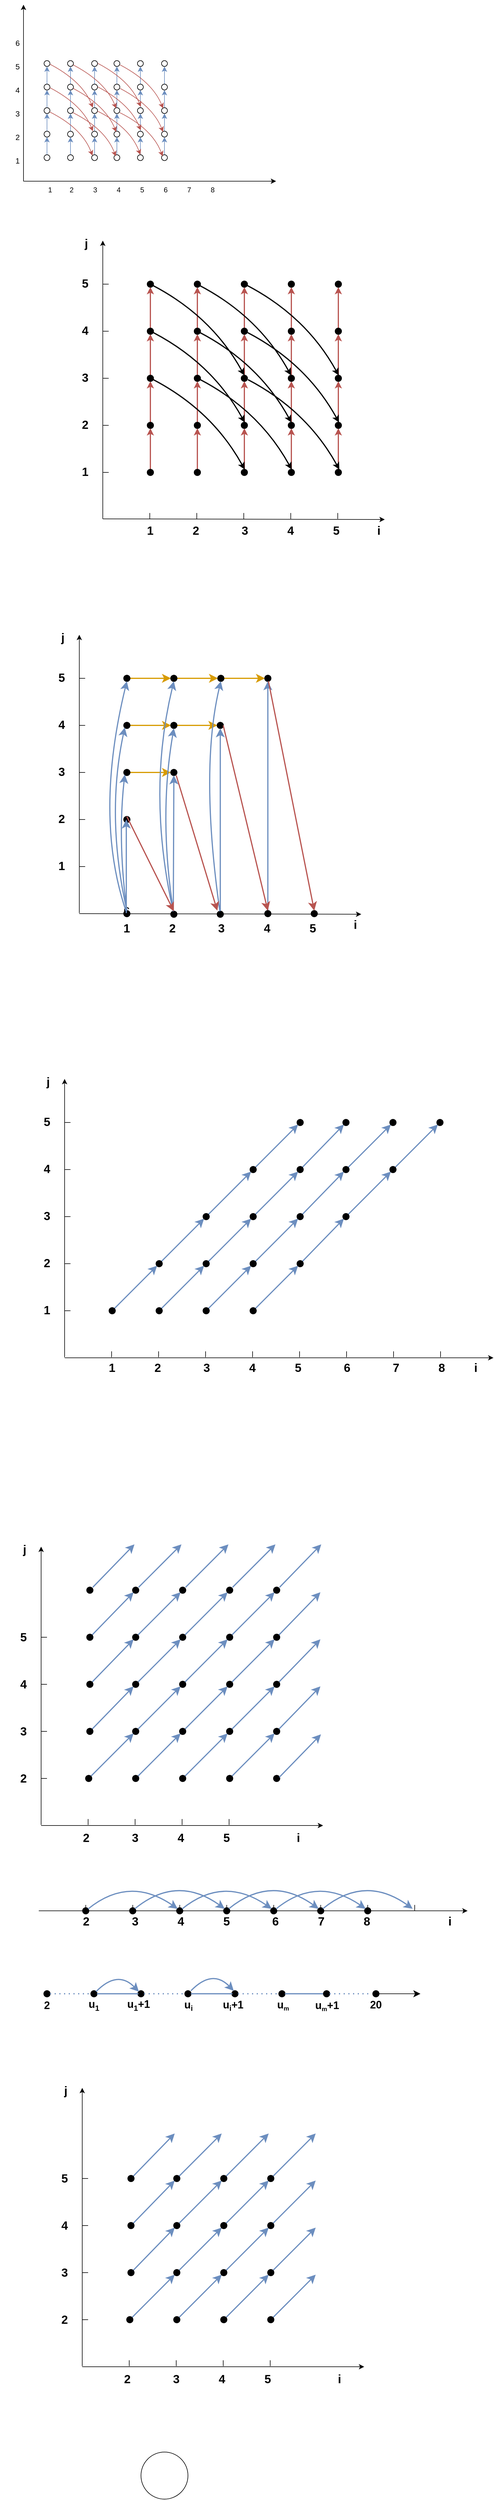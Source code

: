 <mxfile version="20.4.0" type="github">
  <diagram id="1EfTe6vMNu9yi9bhlWQg" name="Page-1">
    <mxGraphModel dx="1574" dy="1020" grid="1" gridSize="10" guides="1" tooltips="1" connect="1" arrows="1" fold="1" page="1" pageScale="1" pageWidth="850" pageHeight="1100" math="0" shadow="0">
      <root>
        <mxCell id="0" />
        <mxCell id="1" parent="0" />
        <mxCell id="rq-qiGX2FJayqIBKI3bo-3" value="" style="endArrow=classic;html=1;rounded=0;" parent="1" edge="1">
          <mxGeometry width="50" height="50" relative="1" as="geometry">
            <mxPoint x="40" y="400" as="sourcePoint" />
            <mxPoint x="470" y="400" as="targetPoint" />
          </mxGeometry>
        </mxCell>
        <mxCell id="rq-qiGX2FJayqIBKI3bo-4" value="" style="endArrow=classic;html=1;rounded=0;" parent="1" edge="1">
          <mxGeometry width="50" height="50" relative="1" as="geometry">
            <mxPoint x="40" y="400" as="sourcePoint" />
            <mxPoint x="40" y="100" as="targetPoint" />
          </mxGeometry>
        </mxCell>
        <mxCell id="rq-qiGX2FJayqIBKI3bo-5" value="1&amp;nbsp; &amp;nbsp; &amp;nbsp; &amp;nbsp; &amp;nbsp;2&amp;nbsp; &amp;nbsp; &amp;nbsp; &amp;nbsp; &amp;nbsp; 3&amp;nbsp; &amp;nbsp; &amp;nbsp; &amp;nbsp; &amp;nbsp; 4&amp;nbsp; &amp;nbsp; &amp;nbsp; &amp;nbsp; &amp;nbsp; 5&amp;nbsp; &amp;nbsp; &amp;nbsp; &amp;nbsp; &amp;nbsp; 6&amp;nbsp; &amp;nbsp; &amp;nbsp; &amp;nbsp; &amp;nbsp; 7&amp;nbsp; &amp;nbsp; &amp;nbsp; &amp;nbsp; &amp;nbsp; 8" style="text;html=1;strokeColor=none;fillColor=none;align=left;verticalAlign=middle;whiteSpace=wrap;rounded=0;" parent="1" vertex="1">
          <mxGeometry x="80" y="400" width="370" height="30" as="geometry" />
        </mxCell>
        <mxCell id="rq-qiGX2FJayqIBKI3bo-7" value="1" style="text;html=1;strokeColor=none;fillColor=none;align=center;verticalAlign=middle;whiteSpace=wrap;rounded=0;fontSize=13;" parent="1" vertex="1">
          <mxGeometry y="350" width="60" height="30" as="geometry" />
        </mxCell>
        <mxCell id="rq-qiGX2FJayqIBKI3bo-8" value="2&lt;span style=&quot;color: rgba(0, 0, 0, 0); font-family: monospace; font-size: 0px; text-align: start;&quot;&gt;%3CmxGraphModel%3E%3Croot%3E%3CmxCell%20id%3D%220%22%2F%3E%3CmxCell%20id%3D%221%22%20parent%3D%220%22%2F%3E%3CmxCell%20id%3D%222%22%20value%3D%221%22%20style%3D%22text%3Bhtml%3D1%3BstrokeColor%3Dnone%3BfillColor%3Dnone%3Balign%3Dcenter%3BverticalAlign%3Dmiddle%3BwhiteSpace%3Dwrap%3Brounded%3D0%3BfontSize%3D13%3B%22%20vertex%3D%221%22%20parent%3D%221%22%3E%3CmxGeometry%20y%3D%22350%22%20width%3D%2260%22%20height%3D%2230%22%20as%3D%22geometry%22%2F%3E%3C%2FmxCell%3E%3C%2Froot%3E%3C%2FmxGraphModel%3E&lt;/span&gt;&lt;span style=&quot;color: rgba(0, 0, 0, 0); font-family: monospace; font-size: 0px; text-align: start;&quot;&gt;%3CmxGraphModel%3E%3Croot%3E%3CmxCell%20id%3D%220%22%2F%3E%3CmxCell%20id%3D%221%22%20parent%3D%220%22%2F%3E%3CmxCell%20id%3D%222%22%20value%3D%221%22%20style%3D%22text%3Bhtml%3D1%3BstrokeColor%3Dnone%3BfillColor%3Dnone%3Balign%3Dcenter%3BverticalAlign%3Dmiddle%3BwhiteSpace%3Dwrap%3Brounded%3D0%3BfontSize%3D13%3B%22%20vertex%3D%221%22%20parent%3D%221%22%3E%3CmxGeometry%20y%3D%22350%22%20width%3D%2260%22%20height%3D%2230%22%20as%3D%22geometry%22%2F%3E%3C%2FmxCell%3E%3C%2Froot%3E%3C%2FmxGraphModel%3E&lt;/span&gt;" style="text;html=1;strokeColor=none;fillColor=none;align=center;verticalAlign=middle;whiteSpace=wrap;rounded=0;fontSize=13;" parent="1" vertex="1">
          <mxGeometry y="310" width="60" height="30" as="geometry" />
        </mxCell>
        <mxCell id="rq-qiGX2FJayqIBKI3bo-9" value="3" style="text;html=1;strokeColor=none;fillColor=none;align=center;verticalAlign=middle;whiteSpace=wrap;rounded=0;fontSize=13;" parent="1" vertex="1">
          <mxGeometry y="270" width="60" height="30" as="geometry" />
        </mxCell>
        <mxCell id="rq-qiGX2FJayqIBKI3bo-10" value="4" style="text;html=1;strokeColor=none;fillColor=none;align=center;verticalAlign=middle;whiteSpace=wrap;rounded=0;fontSize=13;" parent="1" vertex="1">
          <mxGeometry y="230" width="60" height="30" as="geometry" />
        </mxCell>
        <mxCell id="rq-qiGX2FJayqIBKI3bo-11" value="5" style="text;html=1;strokeColor=none;fillColor=none;align=center;verticalAlign=middle;whiteSpace=wrap;rounded=0;fontSize=13;" parent="1" vertex="1">
          <mxGeometry y="190" width="60" height="30" as="geometry" />
        </mxCell>
        <mxCell id="rq-qiGX2FJayqIBKI3bo-13" value="6" style="text;html=1;strokeColor=none;fillColor=none;align=center;verticalAlign=middle;whiteSpace=wrap;rounded=0;fontSize=13;" parent="1" vertex="1">
          <mxGeometry y="150" width="60" height="30" as="geometry" />
        </mxCell>
        <mxCell id="rq-qiGX2FJayqIBKI3bo-68" style="edgeStyle=orthogonalEdgeStyle;curved=1;rounded=0;orthogonalLoop=1;jettySize=auto;html=1;entryX=0.5;entryY=1;entryDx=0;entryDy=0;fontSize=13;fillColor=#dae8fc;strokeColor=#6c8ebf;" parent="1" source="rq-qiGX2FJayqIBKI3bo-14" target="rq-qiGX2FJayqIBKI3bo-18" edge="1">
          <mxGeometry relative="1" as="geometry" />
        </mxCell>
        <mxCell id="rq-qiGX2FJayqIBKI3bo-14" value="" style="ellipse;whiteSpace=wrap;html=1;aspect=fixed;fontSize=13;" parent="1" vertex="1">
          <mxGeometry x="75" y="355" width="10" height="10" as="geometry" />
        </mxCell>
        <mxCell id="rq-qiGX2FJayqIBKI3bo-70" style="edgeStyle=orthogonalEdgeStyle;curved=1;rounded=0;orthogonalLoop=1;jettySize=auto;html=1;entryX=0.5;entryY=1;entryDx=0;entryDy=0;fontSize=13;fillColor=#dae8fc;strokeColor=#6c8ebf;" parent="1" source="rq-qiGX2FJayqIBKI3bo-15" target="rq-qiGX2FJayqIBKI3bo-19" edge="1">
          <mxGeometry relative="1" as="geometry" />
        </mxCell>
        <mxCell id="rq-qiGX2FJayqIBKI3bo-15" value="" style="ellipse;whiteSpace=wrap;html=1;aspect=fixed;fontSize=13;" parent="1" vertex="1">
          <mxGeometry x="115" y="355" width="10" height="10" as="geometry" />
        </mxCell>
        <mxCell id="rq-qiGX2FJayqIBKI3bo-73" style="edgeStyle=orthogonalEdgeStyle;curved=1;rounded=0;orthogonalLoop=1;jettySize=auto;html=1;entryX=0.5;entryY=1;entryDx=0;entryDy=0;fontSize=13;fillColor=#dae8fc;strokeColor=#6c8ebf;" parent="1" source="rq-qiGX2FJayqIBKI3bo-16" target="rq-qiGX2FJayqIBKI3bo-20" edge="1">
          <mxGeometry relative="1" as="geometry" />
        </mxCell>
        <mxCell id="rq-qiGX2FJayqIBKI3bo-16" value="" style="ellipse;whiteSpace=wrap;html=1;aspect=fixed;fontSize=13;" parent="1" vertex="1">
          <mxGeometry x="156" y="355" width="10" height="10" as="geometry" />
        </mxCell>
        <mxCell id="rq-qiGX2FJayqIBKI3bo-72" style="edgeStyle=orthogonalEdgeStyle;curved=1;rounded=0;orthogonalLoop=1;jettySize=auto;html=1;entryX=0.5;entryY=1;entryDx=0;entryDy=0;fontSize=13;fillColor=#dae8fc;strokeColor=#6c8ebf;" parent="1" source="rq-qiGX2FJayqIBKI3bo-18" target="rq-qiGX2FJayqIBKI3bo-22" edge="1">
          <mxGeometry relative="1" as="geometry" />
        </mxCell>
        <mxCell id="rq-qiGX2FJayqIBKI3bo-18" value="" style="ellipse;whiteSpace=wrap;html=1;aspect=fixed;fontSize=13;" parent="1" vertex="1">
          <mxGeometry x="75" y="315" width="10" height="10" as="geometry" />
        </mxCell>
        <mxCell id="rq-qiGX2FJayqIBKI3bo-71" style="edgeStyle=orthogonalEdgeStyle;curved=1;rounded=0;orthogonalLoop=1;jettySize=auto;html=1;entryX=0.5;entryY=1;entryDx=0;entryDy=0;fontSize=13;fillColor=#dae8fc;strokeColor=#6c8ebf;" parent="1" source="rq-qiGX2FJayqIBKI3bo-19" target="rq-qiGX2FJayqIBKI3bo-23" edge="1">
          <mxGeometry relative="1" as="geometry" />
        </mxCell>
        <mxCell id="rq-qiGX2FJayqIBKI3bo-19" value="" style="ellipse;whiteSpace=wrap;html=1;aspect=fixed;fontSize=13;" parent="1" vertex="1">
          <mxGeometry x="115" y="315" width="10" height="10" as="geometry" />
        </mxCell>
        <mxCell id="rq-qiGX2FJayqIBKI3bo-74" style="edgeStyle=orthogonalEdgeStyle;curved=1;rounded=0;orthogonalLoop=1;jettySize=auto;html=1;entryX=0.5;entryY=1;entryDx=0;entryDy=0;fontSize=13;fillColor=#dae8fc;strokeColor=#6c8ebf;" parent="1" source="rq-qiGX2FJayqIBKI3bo-20" target="rq-qiGX2FJayqIBKI3bo-24" edge="1">
          <mxGeometry relative="1" as="geometry" />
        </mxCell>
        <mxCell id="rq-qiGX2FJayqIBKI3bo-20" value="" style="ellipse;whiteSpace=wrap;html=1;aspect=fixed;fontSize=13;" parent="1" vertex="1">
          <mxGeometry x="156" y="315" width="10" height="10" as="geometry" />
        </mxCell>
        <mxCell id="rq-qiGX2FJayqIBKI3bo-77" style="edgeStyle=orthogonalEdgeStyle;curved=1;rounded=0;orthogonalLoop=1;jettySize=auto;html=1;entryX=0.5;entryY=1;entryDx=0;entryDy=0;fontSize=13;fillColor=#dae8fc;strokeColor=#6c8ebf;" parent="1" source="rq-qiGX2FJayqIBKI3bo-22" target="rq-qiGX2FJayqIBKI3bo-26" edge="1">
          <mxGeometry relative="1" as="geometry" />
        </mxCell>
        <mxCell id="rq-qiGX2FJayqIBKI3bo-22" value="" style="ellipse;whiteSpace=wrap;html=1;aspect=fixed;fontSize=13;" parent="1" vertex="1">
          <mxGeometry x="75" y="275" width="10" height="10" as="geometry" />
        </mxCell>
        <mxCell id="rq-qiGX2FJayqIBKI3bo-76" style="edgeStyle=orthogonalEdgeStyle;curved=1;rounded=0;orthogonalLoop=1;jettySize=auto;html=1;entryX=0.5;entryY=1;entryDx=0;entryDy=0;fontSize=13;fillColor=#dae8fc;strokeColor=#6c8ebf;" parent="1" source="rq-qiGX2FJayqIBKI3bo-23" target="rq-qiGX2FJayqIBKI3bo-27" edge="1">
          <mxGeometry relative="1" as="geometry" />
        </mxCell>
        <mxCell id="rq-qiGX2FJayqIBKI3bo-23" value="" style="ellipse;whiteSpace=wrap;html=1;aspect=fixed;fontSize=13;" parent="1" vertex="1">
          <mxGeometry x="115" y="275" width="10" height="10" as="geometry" />
        </mxCell>
        <mxCell id="rq-qiGX2FJayqIBKI3bo-75" style="edgeStyle=orthogonalEdgeStyle;curved=1;rounded=0;orthogonalLoop=1;jettySize=auto;html=1;entryX=0.5;entryY=1;entryDx=0;entryDy=0;fontSize=13;fillColor=#dae8fc;strokeColor=#6c8ebf;" parent="1" source="rq-qiGX2FJayqIBKI3bo-24" target="rq-qiGX2FJayqIBKI3bo-28" edge="1">
          <mxGeometry relative="1" as="geometry" />
        </mxCell>
        <mxCell id="rq-qiGX2FJayqIBKI3bo-24" value="" style="ellipse;whiteSpace=wrap;html=1;aspect=fixed;fontSize=13;" parent="1" vertex="1">
          <mxGeometry x="156" y="275" width="10" height="10" as="geometry" />
        </mxCell>
        <mxCell id="rq-qiGX2FJayqIBKI3bo-78" style="edgeStyle=orthogonalEdgeStyle;curved=1;rounded=0;orthogonalLoop=1;jettySize=auto;html=1;entryX=0.5;entryY=1;entryDx=0;entryDy=0;fontSize=13;fillColor=#dae8fc;strokeColor=#6c8ebf;" parent="1" source="rq-qiGX2FJayqIBKI3bo-26" target="rq-qiGX2FJayqIBKI3bo-39" edge="1">
          <mxGeometry relative="1" as="geometry" />
        </mxCell>
        <mxCell id="rq-qiGX2FJayqIBKI3bo-26" value="" style="ellipse;whiteSpace=wrap;html=1;aspect=fixed;fontSize=13;" parent="1" vertex="1">
          <mxGeometry x="75" y="235" width="10" height="10" as="geometry" />
        </mxCell>
        <mxCell id="rq-qiGX2FJayqIBKI3bo-80" style="edgeStyle=orthogonalEdgeStyle;curved=1;rounded=0;orthogonalLoop=1;jettySize=auto;html=1;entryX=0.5;entryY=1;entryDx=0;entryDy=0;fontSize=13;fillColor=#dae8fc;strokeColor=#6c8ebf;" parent="1" source="rq-qiGX2FJayqIBKI3bo-27" target="rq-qiGX2FJayqIBKI3bo-40" edge="1">
          <mxGeometry relative="1" as="geometry" />
        </mxCell>
        <mxCell id="rq-qiGX2FJayqIBKI3bo-27" value="" style="ellipse;whiteSpace=wrap;html=1;aspect=fixed;fontSize=13;" parent="1" vertex="1">
          <mxGeometry x="115" y="235" width="10" height="10" as="geometry" />
        </mxCell>
        <mxCell id="rq-qiGX2FJayqIBKI3bo-81" style="edgeStyle=orthogonalEdgeStyle;curved=1;rounded=0;orthogonalLoop=1;jettySize=auto;html=1;entryX=0.5;entryY=1;entryDx=0;entryDy=0;fontSize=13;fillColor=#dae8fc;strokeColor=#6c8ebf;" parent="1" source="rq-qiGX2FJayqIBKI3bo-28" target="rq-qiGX2FJayqIBKI3bo-41" edge="1">
          <mxGeometry relative="1" as="geometry" />
        </mxCell>
        <mxCell id="rq-qiGX2FJayqIBKI3bo-28" value="" style="ellipse;whiteSpace=wrap;html=1;aspect=fixed;fontSize=13;" parent="1" vertex="1">
          <mxGeometry x="156" y="235" width="10" height="10" as="geometry" />
        </mxCell>
        <mxCell id="rq-qiGX2FJayqIBKI3bo-39" value="" style="ellipse;whiteSpace=wrap;html=1;aspect=fixed;fontSize=13;" parent="1" vertex="1">
          <mxGeometry x="75" y="195" width="10" height="10" as="geometry" />
        </mxCell>
        <mxCell id="rq-qiGX2FJayqIBKI3bo-40" value="" style="ellipse;whiteSpace=wrap;html=1;aspect=fixed;fontSize=13;" parent="1" vertex="1">
          <mxGeometry x="115" y="195" width="10" height="10" as="geometry" />
        </mxCell>
        <mxCell id="rq-qiGX2FJayqIBKI3bo-41" value="" style="ellipse;whiteSpace=wrap;html=1;aspect=fixed;fontSize=13;" parent="1" vertex="1">
          <mxGeometry x="156" y="195" width="10" height="10" as="geometry" />
        </mxCell>
        <mxCell id="rq-qiGX2FJayqIBKI3bo-64" value="" style="curved=1;endArrow=classic;html=1;rounded=0;fontSize=13;entryX=0;entryY=0;entryDx=0;entryDy=0;fillColor=#f8cecc;strokeColor=#b85450;" parent="1" source="rq-qiGX2FJayqIBKI3bo-22" target="rq-qiGX2FJayqIBKI3bo-16" edge="1">
          <mxGeometry width="50" height="50" relative="1" as="geometry">
            <mxPoint x="85" y="330" as="sourcePoint" />
            <mxPoint x="155.711" y="280" as="targetPoint" />
            <Array as="points">
              <mxPoint x="140" y="310" />
            </Array>
          </mxGeometry>
        </mxCell>
        <mxCell id="rq-qiGX2FJayqIBKI3bo-82" style="edgeStyle=orthogonalEdgeStyle;curved=1;rounded=0;orthogonalLoop=1;jettySize=auto;html=1;entryX=0.5;entryY=1;entryDx=0;entryDy=0;fontSize=13;fillColor=#dae8fc;strokeColor=#6c8ebf;" parent="1" source="rq-qiGX2FJayqIBKI3bo-83" target="rq-qiGX2FJayqIBKI3bo-89" edge="1">
          <mxGeometry relative="1" as="geometry" />
        </mxCell>
        <mxCell id="rq-qiGX2FJayqIBKI3bo-83" value="" style="ellipse;whiteSpace=wrap;html=1;aspect=fixed;fontSize=13;" parent="1" vertex="1">
          <mxGeometry x="194" y="355" width="10" height="10" as="geometry" />
        </mxCell>
        <mxCell id="rq-qiGX2FJayqIBKI3bo-84" style="edgeStyle=orthogonalEdgeStyle;curved=1;rounded=0;orthogonalLoop=1;jettySize=auto;html=1;entryX=0.5;entryY=1;entryDx=0;entryDy=0;fontSize=13;fillColor=#dae8fc;strokeColor=#6c8ebf;" parent="1" source="rq-qiGX2FJayqIBKI3bo-85" target="rq-qiGX2FJayqIBKI3bo-91" edge="1">
          <mxGeometry relative="1" as="geometry" />
        </mxCell>
        <mxCell id="rq-qiGX2FJayqIBKI3bo-85" value="" style="ellipse;whiteSpace=wrap;html=1;aspect=fixed;fontSize=13;" parent="1" vertex="1">
          <mxGeometry x="234" y="355" width="10" height="10" as="geometry" />
        </mxCell>
        <mxCell id="rq-qiGX2FJayqIBKI3bo-86" style="edgeStyle=orthogonalEdgeStyle;curved=1;rounded=0;orthogonalLoop=1;jettySize=auto;html=1;entryX=0.5;entryY=1;entryDx=0;entryDy=0;fontSize=13;fillColor=#dae8fc;strokeColor=#6c8ebf;" parent="1" source="rq-qiGX2FJayqIBKI3bo-87" target="rq-qiGX2FJayqIBKI3bo-93" edge="1">
          <mxGeometry relative="1" as="geometry" />
        </mxCell>
        <mxCell id="rq-qiGX2FJayqIBKI3bo-87" value="" style="ellipse;whiteSpace=wrap;html=1;aspect=fixed;fontSize=13;" parent="1" vertex="1">
          <mxGeometry x="275" y="355" width="10" height="10" as="geometry" />
        </mxCell>
        <mxCell id="rq-qiGX2FJayqIBKI3bo-88" style="edgeStyle=orthogonalEdgeStyle;curved=1;rounded=0;orthogonalLoop=1;jettySize=auto;html=1;entryX=0.5;entryY=1;entryDx=0;entryDy=0;fontSize=13;fillColor=#dae8fc;strokeColor=#6c8ebf;" parent="1" source="rq-qiGX2FJayqIBKI3bo-89" target="rq-qiGX2FJayqIBKI3bo-95" edge="1">
          <mxGeometry relative="1" as="geometry" />
        </mxCell>
        <mxCell id="rq-qiGX2FJayqIBKI3bo-89" value="" style="ellipse;whiteSpace=wrap;html=1;aspect=fixed;fontSize=13;" parent="1" vertex="1">
          <mxGeometry x="194" y="315" width="10" height="10" as="geometry" />
        </mxCell>
        <mxCell id="rq-qiGX2FJayqIBKI3bo-90" style="edgeStyle=orthogonalEdgeStyle;curved=1;rounded=0;orthogonalLoop=1;jettySize=auto;html=1;entryX=0.5;entryY=1;entryDx=0;entryDy=0;fontSize=13;fillColor=#dae8fc;strokeColor=#6c8ebf;" parent="1" source="rq-qiGX2FJayqIBKI3bo-91" target="rq-qiGX2FJayqIBKI3bo-97" edge="1">
          <mxGeometry relative="1" as="geometry" />
        </mxCell>
        <mxCell id="rq-qiGX2FJayqIBKI3bo-91" value="" style="ellipse;whiteSpace=wrap;html=1;aspect=fixed;fontSize=13;" parent="1" vertex="1">
          <mxGeometry x="234" y="315" width="10" height="10" as="geometry" />
        </mxCell>
        <mxCell id="rq-qiGX2FJayqIBKI3bo-92" style="edgeStyle=orthogonalEdgeStyle;curved=1;rounded=0;orthogonalLoop=1;jettySize=auto;html=1;entryX=0.5;entryY=1;entryDx=0;entryDy=0;fontSize=13;fillColor=#dae8fc;strokeColor=#6c8ebf;" parent="1" source="rq-qiGX2FJayqIBKI3bo-93" target="rq-qiGX2FJayqIBKI3bo-99" edge="1">
          <mxGeometry relative="1" as="geometry" />
        </mxCell>
        <mxCell id="rq-qiGX2FJayqIBKI3bo-93" value="" style="ellipse;whiteSpace=wrap;html=1;aspect=fixed;fontSize=13;" parent="1" vertex="1">
          <mxGeometry x="275" y="315" width="10" height="10" as="geometry" />
        </mxCell>
        <mxCell id="rq-qiGX2FJayqIBKI3bo-94" style="edgeStyle=orthogonalEdgeStyle;curved=1;rounded=0;orthogonalLoop=1;jettySize=auto;html=1;entryX=0.5;entryY=1;entryDx=0;entryDy=0;fontSize=13;fillColor=#dae8fc;strokeColor=#6c8ebf;" parent="1" source="rq-qiGX2FJayqIBKI3bo-95" target="rq-qiGX2FJayqIBKI3bo-101" edge="1">
          <mxGeometry relative="1" as="geometry" />
        </mxCell>
        <mxCell id="rq-qiGX2FJayqIBKI3bo-95" value="" style="ellipse;whiteSpace=wrap;html=1;aspect=fixed;fontSize=13;" parent="1" vertex="1">
          <mxGeometry x="194" y="275" width="10" height="10" as="geometry" />
        </mxCell>
        <mxCell id="rq-qiGX2FJayqIBKI3bo-96" style="edgeStyle=orthogonalEdgeStyle;curved=1;rounded=0;orthogonalLoop=1;jettySize=auto;html=1;entryX=0.5;entryY=1;entryDx=0;entryDy=0;fontSize=13;fillColor=#dae8fc;strokeColor=#6c8ebf;" parent="1" source="rq-qiGX2FJayqIBKI3bo-97" target="rq-qiGX2FJayqIBKI3bo-103" edge="1">
          <mxGeometry relative="1" as="geometry" />
        </mxCell>
        <mxCell id="rq-qiGX2FJayqIBKI3bo-97" value="" style="ellipse;whiteSpace=wrap;html=1;aspect=fixed;fontSize=13;" parent="1" vertex="1">
          <mxGeometry x="234" y="275" width="10" height="10" as="geometry" />
        </mxCell>
        <mxCell id="rq-qiGX2FJayqIBKI3bo-98" style="edgeStyle=orthogonalEdgeStyle;curved=1;rounded=0;orthogonalLoop=1;jettySize=auto;html=1;entryX=0.5;entryY=1;entryDx=0;entryDy=0;fontSize=13;fillColor=#dae8fc;strokeColor=#6c8ebf;" parent="1" source="rq-qiGX2FJayqIBKI3bo-99" target="rq-qiGX2FJayqIBKI3bo-105" edge="1">
          <mxGeometry relative="1" as="geometry" />
        </mxCell>
        <mxCell id="rq-qiGX2FJayqIBKI3bo-99" value="" style="ellipse;whiteSpace=wrap;html=1;aspect=fixed;fontSize=13;" parent="1" vertex="1">
          <mxGeometry x="275" y="275" width="10" height="10" as="geometry" />
        </mxCell>
        <mxCell id="rq-qiGX2FJayqIBKI3bo-100" style="edgeStyle=orthogonalEdgeStyle;curved=1;rounded=0;orthogonalLoop=1;jettySize=auto;html=1;entryX=0.5;entryY=1;entryDx=0;entryDy=0;fontSize=13;fillColor=#dae8fc;strokeColor=#6c8ebf;" parent="1" source="rq-qiGX2FJayqIBKI3bo-101" target="rq-qiGX2FJayqIBKI3bo-106" edge="1">
          <mxGeometry relative="1" as="geometry" />
        </mxCell>
        <mxCell id="rq-qiGX2FJayqIBKI3bo-101" value="" style="ellipse;whiteSpace=wrap;html=1;aspect=fixed;fontSize=13;" parent="1" vertex="1">
          <mxGeometry x="194" y="235" width="10" height="10" as="geometry" />
        </mxCell>
        <mxCell id="rq-qiGX2FJayqIBKI3bo-102" style="edgeStyle=orthogonalEdgeStyle;curved=1;rounded=0;orthogonalLoop=1;jettySize=auto;html=1;entryX=0.5;entryY=1;entryDx=0;entryDy=0;fontSize=13;fillColor=#dae8fc;strokeColor=#6c8ebf;" parent="1" source="rq-qiGX2FJayqIBKI3bo-103" target="rq-qiGX2FJayqIBKI3bo-107" edge="1">
          <mxGeometry relative="1" as="geometry" />
        </mxCell>
        <mxCell id="rq-qiGX2FJayqIBKI3bo-103" value="" style="ellipse;whiteSpace=wrap;html=1;aspect=fixed;fontSize=13;" parent="1" vertex="1">
          <mxGeometry x="234" y="235" width="10" height="10" as="geometry" />
        </mxCell>
        <mxCell id="rq-qiGX2FJayqIBKI3bo-104" style="edgeStyle=orthogonalEdgeStyle;curved=1;rounded=0;orthogonalLoop=1;jettySize=auto;html=1;entryX=0.5;entryY=1;entryDx=0;entryDy=0;fontSize=13;fillColor=#dae8fc;strokeColor=#6c8ebf;" parent="1" source="rq-qiGX2FJayqIBKI3bo-105" target="rq-qiGX2FJayqIBKI3bo-108" edge="1">
          <mxGeometry relative="1" as="geometry" />
        </mxCell>
        <mxCell id="rq-qiGX2FJayqIBKI3bo-105" value="" style="ellipse;whiteSpace=wrap;html=1;aspect=fixed;fontSize=13;" parent="1" vertex="1">
          <mxGeometry x="275" y="235" width="10" height="10" as="geometry" />
        </mxCell>
        <mxCell id="rq-qiGX2FJayqIBKI3bo-106" value="" style="ellipse;whiteSpace=wrap;html=1;aspect=fixed;fontSize=13;" parent="1" vertex="1">
          <mxGeometry x="194" y="195" width="10" height="10" as="geometry" />
        </mxCell>
        <mxCell id="rq-qiGX2FJayqIBKI3bo-107" value="" style="ellipse;whiteSpace=wrap;html=1;aspect=fixed;fontSize=13;" parent="1" vertex="1">
          <mxGeometry x="234" y="195" width="10" height="10" as="geometry" />
        </mxCell>
        <mxCell id="rq-qiGX2FJayqIBKI3bo-108" value="" style="ellipse;whiteSpace=wrap;html=1;aspect=fixed;fontSize=13;" parent="1" vertex="1">
          <mxGeometry x="275" y="195" width="10" height="10" as="geometry" />
        </mxCell>
        <mxCell id="rq-qiGX2FJayqIBKI3bo-113" value="" style="curved=1;endArrow=classic;html=1;rounded=0;fontSize=13;entryX=0;entryY=0;entryDx=0;entryDy=0;fillColor=#f8cecc;strokeColor=#b85450;" parent="1" edge="1">
          <mxGeometry width="50" height="50" relative="1" as="geometry">
            <mxPoint x="84.997" y="241.112" as="sourcePoint" />
            <mxPoint x="158.174" y="315.004" as="targetPoint" />
            <Array as="points">
              <mxPoint x="140" y="270" />
            </Array>
          </mxGeometry>
        </mxCell>
        <mxCell id="rq-qiGX2FJayqIBKI3bo-114" value="" style="curved=1;endArrow=classic;html=1;rounded=0;fontSize=13;entryX=0;entryY=0;entryDx=0;entryDy=0;fillColor=#f8cecc;strokeColor=#b85450;" parent="1" edge="1">
          <mxGeometry width="50" height="50" relative="1" as="geometry">
            <mxPoint x="84.997" y="201.112" as="sourcePoint" />
            <mxPoint x="158.174" y="275.004" as="targetPoint" />
            <Array as="points">
              <mxPoint x="140" y="230" />
            </Array>
          </mxGeometry>
        </mxCell>
        <mxCell id="rq-qiGX2FJayqIBKI3bo-125" value="" style="curved=1;endArrow=classic;html=1;rounded=0;fontSize=13;entryX=0;entryY=0;entryDx=0;entryDy=0;fillColor=#f8cecc;strokeColor=#b85450;" parent="1" edge="1">
          <mxGeometry width="50" height="50" relative="1" as="geometry">
            <mxPoint x="124.152" y="283.446" as="sourcePoint" />
            <mxPoint x="197.144" y="357.674" as="targetPoint" />
            <Array as="points">
              <mxPoint x="179.68" y="311.21" />
            </Array>
          </mxGeometry>
        </mxCell>
        <mxCell id="rq-qiGX2FJayqIBKI3bo-126" value="" style="curved=1;endArrow=classic;html=1;rounded=0;fontSize=13;entryX=0;entryY=0;entryDx=0;entryDy=0;fillColor=#f8cecc;strokeColor=#b85450;" parent="1" edge="1">
          <mxGeometry width="50" height="50" relative="1" as="geometry">
            <mxPoint x="124.677" y="242.322" as="sourcePoint" />
            <mxPoint x="197.854" y="316.214" as="targetPoint" />
            <Array as="points">
              <mxPoint x="179.68" y="271.21" />
            </Array>
          </mxGeometry>
        </mxCell>
        <mxCell id="rq-qiGX2FJayqIBKI3bo-127" value="" style="curved=1;endArrow=classic;html=1;rounded=0;fontSize=13;entryX=0;entryY=0;entryDx=0;entryDy=0;fillColor=#f8cecc;strokeColor=#b85450;" parent="1" edge="1">
          <mxGeometry width="50" height="50" relative="1" as="geometry">
            <mxPoint x="124.677" y="202.322" as="sourcePoint" />
            <mxPoint x="197.854" y="276.214" as="targetPoint" />
            <Array as="points">
              <mxPoint x="179.68" y="231.21" />
            </Array>
          </mxGeometry>
        </mxCell>
        <mxCell id="rq-qiGX2FJayqIBKI3bo-128" value="" style="curved=1;endArrow=classic;html=1;rounded=0;fontSize=13;entryX=0;entryY=0;entryDx=0;entryDy=0;fillColor=#f8cecc;strokeColor=#b85450;" parent="1" edge="1">
          <mxGeometry width="50" height="50" relative="1" as="geometry">
            <mxPoint x="166.002" y="280.776" as="sourcePoint" />
            <mxPoint x="238.994" y="355.004" as="targetPoint" />
            <Array as="points">
              <mxPoint x="221.53" y="308.54" />
            </Array>
          </mxGeometry>
        </mxCell>
        <mxCell id="rq-qiGX2FJayqIBKI3bo-129" value="" style="curved=1;endArrow=classic;html=1;rounded=0;fontSize=13;entryX=0;entryY=0;entryDx=0;entryDy=0;fillColor=#f8cecc;strokeColor=#b85450;" parent="1" edge="1">
          <mxGeometry width="50" height="50" relative="1" as="geometry">
            <mxPoint x="166.527" y="239.652" as="sourcePoint" />
            <mxPoint x="239.704" y="313.544" as="targetPoint" />
            <Array as="points">
              <mxPoint x="221.53" y="268.54" />
            </Array>
          </mxGeometry>
        </mxCell>
        <mxCell id="rq-qiGX2FJayqIBKI3bo-130" value="" style="curved=1;endArrow=classic;html=1;rounded=0;fontSize=13;entryX=0;entryY=0;entryDx=0;entryDy=0;fillColor=#f8cecc;strokeColor=#b85450;" parent="1" edge="1">
          <mxGeometry width="50" height="50" relative="1" as="geometry">
            <mxPoint x="166.527" y="199.652" as="sourcePoint" />
            <mxPoint x="239.704" y="273.544" as="targetPoint" />
            <Array as="points">
              <mxPoint x="221.53" y="228.54" />
            </Array>
          </mxGeometry>
        </mxCell>
        <mxCell id="rq-qiGX2FJayqIBKI3bo-131" value="" style="curved=1;endArrow=classic;html=1;rounded=0;fontSize=13;entryX=0;entryY=0;entryDx=0;entryDy=0;fillColor=#f8cecc;strokeColor=#b85450;" parent="1" edge="1">
          <mxGeometry width="50" height="50" relative="1" as="geometry">
            <mxPoint x="204.002" y="283.446" as="sourcePoint" />
            <mxPoint x="276.994" y="357.674" as="targetPoint" />
            <Array as="points">
              <mxPoint x="259.53" y="311.21" />
            </Array>
          </mxGeometry>
        </mxCell>
        <mxCell id="rq-qiGX2FJayqIBKI3bo-132" value="" style="curved=1;endArrow=classic;html=1;rounded=0;fontSize=13;entryX=0;entryY=0;entryDx=0;entryDy=0;fillColor=#f8cecc;strokeColor=#b85450;" parent="1" edge="1">
          <mxGeometry width="50" height="50" relative="1" as="geometry">
            <mxPoint x="204.527" y="242.322" as="sourcePoint" />
            <mxPoint x="277.704" y="316.214" as="targetPoint" />
            <Array as="points">
              <mxPoint x="259.53" y="271.21" />
            </Array>
          </mxGeometry>
        </mxCell>
        <mxCell id="rq-qiGX2FJayqIBKI3bo-133" value="" style="curved=1;endArrow=classic;html=1;rounded=0;fontSize=13;entryX=0;entryY=0;entryDx=0;entryDy=0;fillColor=#f8cecc;strokeColor=#b85450;" parent="1" edge="1">
          <mxGeometry width="50" height="50" relative="1" as="geometry">
            <mxPoint x="204.527" y="202.322" as="sourcePoint" />
            <mxPoint x="277.704" y="276.214" as="targetPoint" />
            <Array as="points">
              <mxPoint x="259.53" y="231.21" />
            </Array>
          </mxGeometry>
        </mxCell>
        <mxCell id="rq-qiGX2FJayqIBKI3bo-134" style="edgeStyle=orthogonalEdgeStyle;curved=1;rounded=0;orthogonalLoop=1;jettySize=auto;html=1;entryX=0.5;entryY=1;entryDx=0;entryDy=0;fontSize=13;fillColor=#f8cecc;strokeColor=#b85450;strokeWidth=2;" parent="1" source="rq-qiGX2FJayqIBKI3bo-135" target="rq-qiGX2FJayqIBKI3bo-141" edge="1">
          <mxGeometry relative="1" as="geometry" />
        </mxCell>
        <mxCell id="rq-qiGX2FJayqIBKI3bo-135" value="" style="ellipse;whiteSpace=wrap;html=1;aspect=fixed;fontSize=13;fillColor=#000000;strokeWidth=2;" parent="1" vertex="1">
          <mxGeometry x="251" y="890" width="10" height="10" as="geometry" />
        </mxCell>
        <mxCell id="rq-qiGX2FJayqIBKI3bo-140" style="edgeStyle=orthogonalEdgeStyle;curved=1;rounded=0;orthogonalLoop=1;jettySize=auto;html=1;entryX=0.5;entryY=1;entryDx=0;entryDy=0;fontSize=13;fillColor=#f8cecc;strokeColor=#b85450;strokeWidth=2;" parent="1" source="rq-qiGX2FJayqIBKI3bo-141" target="rq-qiGX2FJayqIBKI3bo-147" edge="1">
          <mxGeometry relative="1" as="geometry" />
        </mxCell>
        <mxCell id="rq-qiGX2FJayqIBKI3bo-141" value="" style="ellipse;whiteSpace=wrap;html=1;aspect=fixed;fontSize=13;fillColor=#000000;strokeWidth=2;" parent="1" vertex="1">
          <mxGeometry x="251" y="810" width="10" height="10" as="geometry" />
        </mxCell>
        <mxCell id="rq-qiGX2FJayqIBKI3bo-146" style="edgeStyle=orthogonalEdgeStyle;curved=1;rounded=0;orthogonalLoop=1;jettySize=auto;html=1;entryX=0.5;entryY=1;entryDx=0;entryDy=0;fontSize=13;fillColor=#f8cecc;strokeColor=#b85450;strokeWidth=2;" parent="1" source="rq-qiGX2FJayqIBKI3bo-147" target="rq-qiGX2FJayqIBKI3bo-153" edge="1">
          <mxGeometry relative="1" as="geometry" />
        </mxCell>
        <mxCell id="rq-qiGX2FJayqIBKI3bo-147" value="" style="ellipse;whiteSpace=wrap;html=1;aspect=fixed;fontSize=13;fillColor=#000000;strokeWidth=2;" parent="1" vertex="1">
          <mxGeometry x="251" y="730" width="10" height="10" as="geometry" />
        </mxCell>
        <mxCell id="rq-qiGX2FJayqIBKI3bo-152" style="edgeStyle=orthogonalEdgeStyle;curved=1;rounded=0;orthogonalLoop=1;jettySize=auto;html=1;entryX=0.5;entryY=1;entryDx=0;entryDy=0;fontSize=13;fillColor=#f8cecc;strokeColor=#b85450;strokeWidth=2;" parent="1" source="rq-qiGX2FJayqIBKI3bo-153" target="rq-qiGX2FJayqIBKI3bo-158" edge="1">
          <mxGeometry relative="1" as="geometry" />
        </mxCell>
        <mxCell id="rq-qiGX2FJayqIBKI3bo-153" value="" style="ellipse;whiteSpace=wrap;html=1;aspect=fixed;fontSize=13;fillColor=#000000;strokeWidth=2;" parent="1" vertex="1">
          <mxGeometry x="251" y="650" width="10" height="10" as="geometry" />
        </mxCell>
        <mxCell id="rq-qiGX2FJayqIBKI3bo-158" value="" style="ellipse;whiteSpace=wrap;html=1;aspect=fixed;fontSize=13;fillColor=#000000;strokeWidth=2;" parent="1" vertex="1">
          <mxGeometry x="251" y="570" width="10" height="10" as="geometry" />
        </mxCell>
        <mxCell id="rq-qiGX2FJayqIBKI3bo-209" style="edgeStyle=orthogonalEdgeStyle;curved=1;rounded=0;orthogonalLoop=1;jettySize=auto;html=1;entryX=0.5;entryY=1;entryDx=0;entryDy=0;fontSize=13;fillColor=#f8cecc;strokeColor=#b85450;strokeWidth=2;" parent="1" source="rq-qiGX2FJayqIBKI3bo-210" target="rq-qiGX2FJayqIBKI3bo-212" edge="1">
          <mxGeometry relative="1" as="geometry" />
        </mxCell>
        <mxCell id="rq-qiGX2FJayqIBKI3bo-210" value="" style="ellipse;whiteSpace=wrap;html=1;aspect=fixed;fontSize=13;fillColor=#000000;strokeWidth=2;" parent="1" vertex="1">
          <mxGeometry x="331" y="890" width="10" height="10" as="geometry" />
        </mxCell>
        <mxCell id="rq-qiGX2FJayqIBKI3bo-211" style="edgeStyle=orthogonalEdgeStyle;curved=1;rounded=0;orthogonalLoop=1;jettySize=auto;html=1;entryX=0.5;entryY=1;entryDx=0;entryDy=0;fontSize=13;fillColor=#f8cecc;strokeColor=#b85450;strokeWidth=2;" parent="1" source="rq-qiGX2FJayqIBKI3bo-212" target="rq-qiGX2FJayqIBKI3bo-214" edge="1">
          <mxGeometry relative="1" as="geometry" />
        </mxCell>
        <mxCell id="rq-qiGX2FJayqIBKI3bo-212" value="" style="ellipse;whiteSpace=wrap;html=1;aspect=fixed;fontSize=13;fillColor=#000000;strokeWidth=2;" parent="1" vertex="1">
          <mxGeometry x="331" y="810" width="10" height="10" as="geometry" />
        </mxCell>
        <mxCell id="rq-qiGX2FJayqIBKI3bo-213" style="edgeStyle=orthogonalEdgeStyle;curved=1;rounded=0;orthogonalLoop=1;jettySize=auto;html=1;entryX=0.5;entryY=1;entryDx=0;entryDy=0;fontSize=13;fillColor=#f8cecc;strokeColor=#b85450;strokeWidth=2;" parent="1" source="rq-qiGX2FJayqIBKI3bo-214" target="rq-qiGX2FJayqIBKI3bo-216" edge="1">
          <mxGeometry relative="1" as="geometry" />
        </mxCell>
        <mxCell id="rq-qiGX2FJayqIBKI3bo-214" value="" style="ellipse;whiteSpace=wrap;html=1;aspect=fixed;fontSize=13;fillColor=#000000;strokeWidth=2;" parent="1" vertex="1">
          <mxGeometry x="331" y="730" width="10" height="10" as="geometry" />
        </mxCell>
        <mxCell id="rq-qiGX2FJayqIBKI3bo-215" style="edgeStyle=orthogonalEdgeStyle;curved=1;rounded=0;orthogonalLoop=1;jettySize=auto;html=1;entryX=0.5;entryY=1;entryDx=0;entryDy=0;fontSize=13;fillColor=#f8cecc;strokeColor=#b85450;strokeWidth=2;" parent="1" source="rq-qiGX2FJayqIBKI3bo-216" target="rq-qiGX2FJayqIBKI3bo-217" edge="1">
          <mxGeometry relative="1" as="geometry" />
        </mxCell>
        <mxCell id="rq-qiGX2FJayqIBKI3bo-216" value="" style="ellipse;whiteSpace=wrap;html=1;aspect=fixed;fontSize=13;fillColor=#000000;strokeWidth=2;" parent="1" vertex="1">
          <mxGeometry x="331" y="650" width="10" height="10" as="geometry" />
        </mxCell>
        <mxCell id="rq-qiGX2FJayqIBKI3bo-217" value="" style="ellipse;whiteSpace=wrap;html=1;aspect=fixed;fontSize=13;fillColor=#000000;strokeWidth=2;" parent="1" vertex="1">
          <mxGeometry x="331" y="570" width="10" height="10" as="geometry" />
        </mxCell>
        <mxCell id="rq-qiGX2FJayqIBKI3bo-218" style="edgeStyle=orthogonalEdgeStyle;curved=1;rounded=0;orthogonalLoop=1;jettySize=auto;html=1;entryX=0.5;entryY=1;entryDx=0;entryDy=0;fontSize=13;fillColor=#f8cecc;strokeColor=#b85450;strokeWidth=2;" parent="1" source="rq-qiGX2FJayqIBKI3bo-219" target="rq-qiGX2FJayqIBKI3bo-221" edge="1">
          <mxGeometry relative="1" as="geometry" />
        </mxCell>
        <mxCell id="rq-qiGX2FJayqIBKI3bo-219" value="" style="ellipse;whiteSpace=wrap;html=1;aspect=fixed;fontSize=13;fillColor=#000000;strokeWidth=2;" parent="1" vertex="1">
          <mxGeometry x="411" y="890" width="10" height="10" as="geometry" />
        </mxCell>
        <mxCell id="rq-qiGX2FJayqIBKI3bo-220" style="edgeStyle=orthogonalEdgeStyle;curved=1;rounded=0;orthogonalLoop=1;jettySize=auto;html=1;entryX=0.5;entryY=1;entryDx=0;entryDy=0;fontSize=13;fillColor=#f8cecc;strokeColor=#b85450;strokeWidth=2;" parent="1" source="rq-qiGX2FJayqIBKI3bo-221" target="rq-qiGX2FJayqIBKI3bo-223" edge="1">
          <mxGeometry relative="1" as="geometry" />
        </mxCell>
        <mxCell id="rq-qiGX2FJayqIBKI3bo-221" value="" style="ellipse;whiteSpace=wrap;html=1;aspect=fixed;fontSize=13;fillColor=#000000;strokeWidth=2;" parent="1" vertex="1">
          <mxGeometry x="411" y="810" width="10" height="10" as="geometry" />
        </mxCell>
        <mxCell id="rq-qiGX2FJayqIBKI3bo-222" style="edgeStyle=orthogonalEdgeStyle;curved=1;rounded=0;orthogonalLoop=1;jettySize=auto;html=1;entryX=0.5;entryY=1;entryDx=0;entryDy=0;fontSize=13;fillColor=#f8cecc;strokeColor=#b85450;strokeWidth=2;" parent="1" source="rq-qiGX2FJayqIBKI3bo-223" target="rq-qiGX2FJayqIBKI3bo-225" edge="1">
          <mxGeometry relative="1" as="geometry" />
        </mxCell>
        <mxCell id="rq-qiGX2FJayqIBKI3bo-223" value="" style="ellipse;whiteSpace=wrap;html=1;aspect=fixed;fontSize=13;fillColor=#000000;strokeWidth=2;" parent="1" vertex="1">
          <mxGeometry x="411" y="730" width="10" height="10" as="geometry" />
        </mxCell>
        <mxCell id="rq-qiGX2FJayqIBKI3bo-224" style="edgeStyle=orthogonalEdgeStyle;curved=1;rounded=0;orthogonalLoop=1;jettySize=auto;html=1;entryX=0.5;entryY=1;entryDx=0;entryDy=0;fontSize=13;fillColor=#f8cecc;strokeColor=#b85450;strokeWidth=2;" parent="1" source="rq-qiGX2FJayqIBKI3bo-225" target="rq-qiGX2FJayqIBKI3bo-226" edge="1">
          <mxGeometry relative="1" as="geometry" />
        </mxCell>
        <mxCell id="rq-qiGX2FJayqIBKI3bo-225" value="" style="ellipse;whiteSpace=wrap;html=1;aspect=fixed;fontSize=13;fillColor=#000000;strokeWidth=2;" parent="1" vertex="1">
          <mxGeometry x="411" y="650" width="10" height="10" as="geometry" />
        </mxCell>
        <mxCell id="rq-qiGX2FJayqIBKI3bo-226" value="" style="ellipse;whiteSpace=wrap;html=1;aspect=fixed;fontSize=13;fillColor=#000000;strokeWidth=2;" parent="1" vertex="1">
          <mxGeometry x="411" y="570" width="10" height="10" as="geometry" />
        </mxCell>
        <mxCell id="rq-qiGX2FJayqIBKI3bo-227" style="edgeStyle=orthogonalEdgeStyle;curved=1;rounded=0;orthogonalLoop=1;jettySize=auto;html=1;entryX=0.5;entryY=1;entryDx=0;entryDy=0;fontSize=13;fillColor=#f8cecc;strokeColor=#b85450;strokeWidth=2;" parent="1" source="rq-qiGX2FJayqIBKI3bo-228" target="rq-qiGX2FJayqIBKI3bo-230" edge="1">
          <mxGeometry relative="1" as="geometry" />
        </mxCell>
        <mxCell id="rq-qiGX2FJayqIBKI3bo-228" value="" style="ellipse;whiteSpace=wrap;html=1;aspect=fixed;fontSize=13;fillColor=#000000;strokeWidth=2;" parent="1" vertex="1">
          <mxGeometry x="491" y="890" width="10" height="10" as="geometry" />
        </mxCell>
        <mxCell id="rq-qiGX2FJayqIBKI3bo-229" style="edgeStyle=orthogonalEdgeStyle;curved=1;rounded=0;orthogonalLoop=1;jettySize=auto;html=1;entryX=0.5;entryY=1;entryDx=0;entryDy=0;fontSize=13;fillColor=#f8cecc;strokeColor=#b85450;strokeWidth=2;" parent="1" source="rq-qiGX2FJayqIBKI3bo-230" target="rq-qiGX2FJayqIBKI3bo-232" edge="1">
          <mxGeometry relative="1" as="geometry" />
        </mxCell>
        <mxCell id="rq-qiGX2FJayqIBKI3bo-230" value="" style="ellipse;whiteSpace=wrap;html=1;aspect=fixed;fontSize=13;fillColor=#000000;strokeWidth=2;" parent="1" vertex="1">
          <mxGeometry x="491" y="810" width="10" height="10" as="geometry" />
        </mxCell>
        <mxCell id="rq-qiGX2FJayqIBKI3bo-231" style="edgeStyle=orthogonalEdgeStyle;curved=1;rounded=0;orthogonalLoop=1;jettySize=auto;html=1;entryX=0.5;entryY=1;entryDx=0;entryDy=0;fontSize=13;fillColor=#f8cecc;strokeColor=#b85450;strokeWidth=2;" parent="1" source="rq-qiGX2FJayqIBKI3bo-232" target="rq-qiGX2FJayqIBKI3bo-234" edge="1">
          <mxGeometry relative="1" as="geometry" />
        </mxCell>
        <mxCell id="rq-qiGX2FJayqIBKI3bo-232" value="" style="ellipse;whiteSpace=wrap;html=1;aspect=fixed;fontSize=13;fillColor=#000000;strokeWidth=2;" parent="1" vertex="1">
          <mxGeometry x="491" y="730" width="10" height="10" as="geometry" />
        </mxCell>
        <mxCell id="rq-qiGX2FJayqIBKI3bo-233" style="edgeStyle=orthogonalEdgeStyle;curved=1;rounded=0;orthogonalLoop=1;jettySize=auto;html=1;entryX=0.5;entryY=1;entryDx=0;entryDy=0;fontSize=13;fillColor=#f8cecc;strokeColor=#b85450;strokeWidth=2;" parent="1" source="rq-qiGX2FJayqIBKI3bo-234" target="rq-qiGX2FJayqIBKI3bo-235" edge="1">
          <mxGeometry relative="1" as="geometry" />
        </mxCell>
        <mxCell id="rq-qiGX2FJayqIBKI3bo-234" value="" style="ellipse;whiteSpace=wrap;html=1;aspect=fixed;fontSize=13;fillColor=#000000;strokeWidth=2;" parent="1" vertex="1">
          <mxGeometry x="491" y="650" width="10" height="10" as="geometry" />
        </mxCell>
        <mxCell id="rq-qiGX2FJayqIBKI3bo-235" value="" style="ellipse;whiteSpace=wrap;html=1;aspect=fixed;fontSize=13;fillColor=#000000;strokeWidth=2;" parent="1" vertex="1">
          <mxGeometry x="491" y="570" width="10" height="10" as="geometry" />
        </mxCell>
        <mxCell id="rq-qiGX2FJayqIBKI3bo-272" style="edgeStyle=orthogonalEdgeStyle;curved=1;rounded=0;orthogonalLoop=1;jettySize=auto;html=1;entryX=0.5;entryY=1;entryDx=0;entryDy=0;fontSize=13;fillColor=#f8cecc;strokeColor=#b85450;strokeWidth=2;" parent="1" source="rq-qiGX2FJayqIBKI3bo-273" target="rq-qiGX2FJayqIBKI3bo-275" edge="1">
          <mxGeometry relative="1" as="geometry" />
        </mxCell>
        <mxCell id="rq-qiGX2FJayqIBKI3bo-273" value="" style="ellipse;whiteSpace=wrap;html=1;aspect=fixed;fontSize=13;fillColor=#000000;strokeWidth=2;" parent="1" vertex="1">
          <mxGeometry x="571" y="890" width="10" height="10" as="geometry" />
        </mxCell>
        <mxCell id="rq-qiGX2FJayqIBKI3bo-274" style="edgeStyle=orthogonalEdgeStyle;curved=1;rounded=0;orthogonalLoop=1;jettySize=auto;html=1;entryX=0.5;entryY=1;entryDx=0;entryDy=0;fontSize=13;fillColor=#f8cecc;strokeColor=#b85450;strokeWidth=2;" parent="1" source="rq-qiGX2FJayqIBKI3bo-275" target="rq-qiGX2FJayqIBKI3bo-277" edge="1">
          <mxGeometry relative="1" as="geometry" />
        </mxCell>
        <mxCell id="rq-qiGX2FJayqIBKI3bo-275" value="" style="ellipse;whiteSpace=wrap;html=1;aspect=fixed;fontSize=13;fillColor=#000000;strokeWidth=2;" parent="1" vertex="1">
          <mxGeometry x="571" y="810" width="10" height="10" as="geometry" />
        </mxCell>
        <mxCell id="rq-qiGX2FJayqIBKI3bo-276" style="edgeStyle=orthogonalEdgeStyle;curved=1;rounded=0;orthogonalLoop=1;jettySize=auto;html=1;entryX=0.5;entryY=1;entryDx=0;entryDy=0;fontSize=13;fillColor=#f8cecc;strokeColor=#b85450;strokeWidth=2;" parent="1" source="rq-qiGX2FJayqIBKI3bo-277" target="rq-qiGX2FJayqIBKI3bo-279" edge="1">
          <mxGeometry relative="1" as="geometry" />
        </mxCell>
        <mxCell id="rq-qiGX2FJayqIBKI3bo-277" value="" style="ellipse;whiteSpace=wrap;html=1;aspect=fixed;fontSize=13;fillColor=#000000;strokeWidth=2;" parent="1" vertex="1">
          <mxGeometry x="571" y="730" width="10" height="10" as="geometry" />
        </mxCell>
        <mxCell id="rq-qiGX2FJayqIBKI3bo-278" style="edgeStyle=orthogonalEdgeStyle;curved=1;rounded=0;orthogonalLoop=1;jettySize=auto;html=1;entryX=0.5;entryY=1;entryDx=0;entryDy=0;fontSize=13;fillColor=#f8cecc;strokeColor=#b85450;strokeWidth=2;" parent="1" source="rq-qiGX2FJayqIBKI3bo-279" target="rq-qiGX2FJayqIBKI3bo-280" edge="1">
          <mxGeometry relative="1" as="geometry" />
        </mxCell>
        <mxCell id="rq-qiGX2FJayqIBKI3bo-279" value="" style="ellipse;whiteSpace=wrap;html=1;aspect=fixed;fontSize=13;fillColor=#000000;strokeWidth=2;" parent="1" vertex="1">
          <mxGeometry x="571" y="650" width="10" height="10" as="geometry" />
        </mxCell>
        <mxCell id="rq-qiGX2FJayqIBKI3bo-280" value="" style="ellipse;whiteSpace=wrap;html=1;aspect=fixed;fontSize=13;fillColor=#000000;strokeWidth=2;" parent="1" vertex="1">
          <mxGeometry x="571" y="570" width="10" height="10" as="geometry" />
        </mxCell>
        <mxCell id="rq-qiGX2FJayqIBKI3bo-295" value="" style="curved=1;endArrow=classic;html=1;rounded=0;strokeColor=#000000;fontSize=13;entryX=0.5;entryY=0;entryDx=0;entryDy=0;strokeWidth=2;" parent="1" source="rq-qiGX2FJayqIBKI3bo-158" target="rq-qiGX2FJayqIBKI3bo-223" edge="1">
          <mxGeometry width="50" height="50" relative="1" as="geometry">
            <mxPoint x="261" y="625" as="sourcePoint" />
            <mxPoint x="331.711" y="575" as="targetPoint" />
            <Array as="points">
              <mxPoint x="361" y="630" />
            </Array>
          </mxGeometry>
        </mxCell>
        <mxCell id="rq-qiGX2FJayqIBKI3bo-297" value="" style="curved=1;endArrow=classic;html=1;rounded=0;strokeColor=#000000;fontSize=13;entryX=0.5;entryY=0;entryDx=0;entryDy=0;strokeWidth=2;" parent="1" edge="1">
          <mxGeometry width="50" height="50" relative="1" as="geometry">
            <mxPoint x="260.998" y="657.322" as="sourcePoint" />
            <mxPoint x="416.57" y="810.0" as="targetPoint" />
            <Array as="points">
              <mxPoint x="361.57" y="710" />
            </Array>
          </mxGeometry>
        </mxCell>
        <mxCell id="rq-qiGX2FJayqIBKI3bo-298" value="" style="curved=1;endArrow=classic;html=1;rounded=0;strokeColor=#000000;fontSize=13;entryX=0.5;entryY=0;entryDx=0;entryDy=0;strokeWidth=2;" parent="1" edge="1">
          <mxGeometry width="50" height="50" relative="1" as="geometry">
            <mxPoint x="260.998" y="737.322" as="sourcePoint" />
            <mxPoint x="416.57" y="890.0" as="targetPoint" />
            <Array as="points">
              <mxPoint x="361.57" y="790" />
            </Array>
          </mxGeometry>
        </mxCell>
        <mxCell id="rq-qiGX2FJayqIBKI3bo-299" value="" style="curved=1;endArrow=classic;html=1;rounded=0;strokeColor=#000000;fontSize=13;entryX=0.5;entryY=0;entryDx=0;entryDy=0;strokeWidth=2;" parent="1" edge="1">
          <mxGeometry width="50" height="50" relative="1" as="geometry">
            <mxPoint x="339.858" y="577.322" as="sourcePoint" />
            <mxPoint x="495.43" y="730.0" as="targetPoint" />
            <Array as="points">
              <mxPoint x="440.43" y="630" />
            </Array>
          </mxGeometry>
        </mxCell>
        <mxCell id="rq-qiGX2FJayqIBKI3bo-300" value="" style="curved=1;endArrow=classic;html=1;rounded=0;strokeColor=#000000;fontSize=13;entryX=0.5;entryY=0;entryDx=0;entryDy=0;strokeWidth=2;" parent="1" edge="1">
          <mxGeometry width="50" height="50" relative="1" as="geometry">
            <mxPoint x="340.428" y="657.322" as="sourcePoint" />
            <mxPoint x="496.0" y="810" as="targetPoint" />
            <Array as="points">
              <mxPoint x="441" y="710" />
            </Array>
          </mxGeometry>
        </mxCell>
        <mxCell id="rq-qiGX2FJayqIBKI3bo-301" value="" style="curved=1;endArrow=classic;html=1;rounded=0;strokeColor=#000000;fontSize=13;entryX=0.5;entryY=0;entryDx=0;entryDy=0;strokeWidth=2;" parent="1" edge="1">
          <mxGeometry width="50" height="50" relative="1" as="geometry">
            <mxPoint x="340.998" y="737.322" as="sourcePoint" />
            <mxPoint x="496.57" y="890" as="targetPoint" />
            <Array as="points">
              <mxPoint x="441.57" y="790" />
            </Array>
          </mxGeometry>
        </mxCell>
        <mxCell id="rq-qiGX2FJayqIBKI3bo-302" value="" style="curved=1;endArrow=classic;html=1;rounded=0;strokeColor=#000000;fontSize=13;entryX=0.5;entryY=0;entryDx=0;entryDy=0;strokeWidth=2;" parent="1" edge="1">
          <mxGeometry width="50" height="50" relative="1" as="geometry">
            <mxPoint x="420.998" y="577.322" as="sourcePoint" />
            <mxPoint x="576.57" y="730.0" as="targetPoint" />
            <Array as="points">
              <mxPoint x="521.57" y="630" />
            </Array>
          </mxGeometry>
        </mxCell>
        <mxCell id="rq-qiGX2FJayqIBKI3bo-303" value="" style="curved=1;endArrow=classic;html=1;rounded=0;strokeColor=#000000;fontSize=13;entryX=0.5;entryY=0;entryDx=0;entryDy=0;strokeWidth=2;" parent="1" edge="1">
          <mxGeometry width="50" height="50" relative="1" as="geometry">
            <mxPoint x="421.568" y="657.322" as="sourcePoint" />
            <mxPoint x="577.14" y="810" as="targetPoint" />
            <Array as="points">
              <mxPoint x="522.14" y="710" />
            </Array>
          </mxGeometry>
        </mxCell>
        <mxCell id="rq-qiGX2FJayqIBKI3bo-304" value="" style="curved=1;endArrow=classic;html=1;rounded=0;strokeColor=#000000;fontSize=13;entryX=0.5;entryY=0;entryDx=0;entryDy=0;strokeWidth=2;" parent="1" edge="1">
          <mxGeometry width="50" height="50" relative="1" as="geometry">
            <mxPoint x="422.138" y="737.322" as="sourcePoint" />
            <mxPoint x="577.71" y="890" as="targetPoint" />
            <Array as="points">
              <mxPoint x="522.71" y="790" />
            </Array>
          </mxGeometry>
        </mxCell>
        <mxCell id="rq-qiGX2FJayqIBKI3bo-305" value="" style="endArrow=classic;html=1;rounded=0;strokeColor=#000000;fontSize=13;curved=1;" parent="1" edge="1">
          <mxGeometry width="50" height="50" relative="1" as="geometry">
            <mxPoint x="175" y="974" as="sourcePoint" />
            <mxPoint x="175" y="501" as="targetPoint" />
          </mxGeometry>
        </mxCell>
        <mxCell id="rq-qiGX2FJayqIBKI3bo-306" value="" style="endArrow=classic;html=1;rounded=0;strokeColor=#000000;fontSize=13;curved=1;" parent="1" edge="1">
          <mxGeometry width="50" height="50" relative="1" as="geometry">
            <mxPoint x="175" y="974" as="sourcePoint" />
            <mxPoint x="655" y="975" as="targetPoint" />
          </mxGeometry>
        </mxCell>
        <mxCell id="rq-qiGX2FJayqIBKI3bo-307" value="&amp;nbsp; &amp;nbsp; 1&amp;nbsp; &amp;nbsp; &amp;nbsp; &amp;nbsp; &amp;nbsp; &amp;nbsp; 2&amp;nbsp; &amp;nbsp; &amp;nbsp; &amp;nbsp; &amp;nbsp; &amp;nbsp; &amp;nbsp;3&amp;nbsp; &amp;nbsp; &amp;nbsp; &amp;nbsp; &amp;nbsp; &amp;nbsp; 4&amp;nbsp; &amp;nbsp; &amp;nbsp; &amp;nbsp; &amp;nbsp; &amp;nbsp; 5" style="text;html=1;strokeColor=none;fillColor=none;align=left;verticalAlign=middle;whiteSpace=wrap;rounded=0;strokeWidth=2;fontSize=20;fontStyle=1" parent="1" vertex="1">
          <mxGeometry x="226" y="978" width="408" height="30" as="geometry" />
        </mxCell>
        <mxCell id="rq-qiGX2FJayqIBKI3bo-308" value="&lt;b&gt;i&lt;/b&gt;" style="text;html=1;strokeColor=none;fillColor=none;align=center;verticalAlign=middle;whiteSpace=wrap;rounded=0;strokeWidth=2;fontSize=20;" parent="1" vertex="1">
          <mxGeometry x="615" y="978" width="60" height="30" as="geometry" />
        </mxCell>
        <mxCell id="rq-qiGX2FJayqIBKI3bo-309" value="&lt;b&gt;1&lt;/b&gt;" style="text;html=1;strokeColor=none;fillColor=none;align=center;verticalAlign=middle;whiteSpace=wrap;rounded=0;strokeWidth=2;fontSize=20;" parent="1" vertex="1">
          <mxGeometry x="115" y="878" width="60" height="30" as="geometry" />
        </mxCell>
        <mxCell id="rq-qiGX2FJayqIBKI3bo-310" value="&lt;b&gt;2&lt;/b&gt;" style="text;html=1;strokeColor=none;fillColor=none;align=center;verticalAlign=middle;whiteSpace=wrap;rounded=0;strokeWidth=2;fontSize=20;" parent="1" vertex="1">
          <mxGeometry x="115" y="798" width="60" height="30" as="geometry" />
        </mxCell>
        <mxCell id="rq-qiGX2FJayqIBKI3bo-311" value="&lt;b&gt;3&lt;/b&gt;&lt;span style=&quot;color: rgba(0, 0, 0, 0); font-family: monospace; font-size: 0px; text-align: start;&quot;&gt;%3CmxGraphModel%3E%3Croot%3E%3CmxCell%20id%3D%220%22%2F%3E%3CmxCell%20id%3D%221%22%20parent%3D%220%22%2F%3E%3CmxCell%20id%3D%222%22%20value%3D%22%26lt%3Bb%26gt%3B2%26lt%3B%2Fb%26gt%3B%22%20style%3D%22text%3Bhtml%3D1%3BstrokeColor%3Dnone%3BfillColor%3Dnone%3Balign%3Dcenter%3BverticalAlign%3Dmiddle%3BwhiteSpace%3Dwrap%3Brounded%3D0%3BstrokeWidth%3D2%3BfontSize%3D20%3B%22%20vertex%3D%221%22%20parent%3D%221%22%3E%3CmxGeometry%20x%3D%22-60%22%20y%3D%22705%22%20width%3D%2260%22%20height%3D%2230%22%20as%3D%22geometry%22%2F%3E%3C%2FmxCell%3E%3C%2Froot%3E%3C%2FmxGraphModel%3E&lt;/span&gt;" style="text;html=1;strokeColor=none;fillColor=none;align=center;verticalAlign=middle;whiteSpace=wrap;rounded=0;strokeWidth=2;fontSize=20;" parent="1" vertex="1">
          <mxGeometry x="115" y="718" width="60" height="30" as="geometry" />
        </mxCell>
        <mxCell id="rq-qiGX2FJayqIBKI3bo-312" value="&lt;b&gt;4&lt;/b&gt;&lt;span style=&quot;color: rgba(0, 0, 0, 0); font-family: monospace; font-size: 0px; text-align: start;&quot;&gt;%3CmxGraphModel%3E%3Croot%3E%3CmxCell%20id%3D%220%22%2F%3E%3CmxCell%20id%3D%221%22%20parent%3D%220%22%2F%3E%3CmxCell%20id%3D%222%22%20value%3D%22%26lt%3Bb%26gt%3B3%26lt%3B%2Fb%26gt%3B%26lt%3Bspan%20style%3D%26quot%3Bcolor%3A%20rgba(0%2C%200%2C%200%2C%200)%3B%20font-family%3A%20monospace%3B%20font-size%3A%200px%3B%20text-align%3A%20start%3B%26quot%3B%26gt%3B%253CmxGraphModel%253E%253Croot%253E%253CmxCell%2520id%253D%25220%2522%252F%253E%253CmxCell%2520id%253D%25221%2522%2520parent%253D%25220%2522%252F%253E%253CmxCell%2520id%253D%25222%2522%2520value%253D%2522%2526lt%253Bb%2526gt%253B2%2526lt%253B%252Fb%2526gt%253B%2522%2520style%253D%2522text%253Bhtml%253D1%253BstrokeColor%253Dnone%253BfillColor%253Dnone%253Balign%253Dcenter%253BverticalAlign%253Dmiddle%253BwhiteSpace%253Dwrap%253Brounded%253D0%253BstrokeWidth%253D2%253BfontSize%253D20%253B%2522%2520vertex%253D%25221%2522%2520parent%253D%25221%2522%253E%253CmxGeometry%2520x%253D%2522-60%2522%2520y%253D%2522705%2522%2520width%253D%252260%2522%2520height%253D%252230%2522%2520as%253D%2522geometry%2522%252F%253E%253C%252FmxCell%253E%253C%252Froot%253E%253C%252FmxGraphModel%253E%26lt%3B%2Fspan%26gt%3B%22%20style%3D%22text%3Bhtml%3D1%3BstrokeColor%3Dnone%3BfillColor%3Dnone%3Balign%3Dcenter%3BverticalAlign%3Dmiddle%3BwhiteSpace%3Dwrap%3Brounded%3D0%3BstrokeWidth%3D2%3BfontSize%3D20%3B%22%20vertex%3D%221%22%20parent%3D%221%22%3E%3CmxGeometry%20x%3D%22-60%22%20y%3D%22625%22%20width%3D%2260%22%20height%3D%2230%22%20as%3D%22geometry%22%2F%3E%3C%2FmxCell%3E%3C%2Froot%3E%3C%2FmxGraphModel%3E&lt;/span&gt;&lt;span style=&quot;color: rgba(0, 0, 0, 0); font-family: monospace; font-size: 0px; text-align: start;&quot;&gt;%3CmxGraphModel%3E%3Croot%3E%3CmxCell%20id%3D%220%22%2F%3E%3CmxCell%20id%3D%221%22%20parent%3D%220%22%2F%3E%3CmxCell%20id%3D%222%22%20value%3D%22%26lt%3Bb%26gt%3B3%26lt%3B%2Fb%26gt%3B%26lt%3Bspan%20style%3D%26quot%3Bcolor%3A%20rgba(0%2C%200%2C%200%2C%200)%3B%20font-family%3A%20monospace%3B%20font-size%3A%200px%3B%20text-align%3A%20start%3B%26quot%3B%26gt%3B%253CmxGraphModel%253E%253Croot%253E%253CmxCell%2520id%253D%25220%2522%252F%253E%253CmxCell%2520id%253D%25221%2522%2520parent%253D%25220%2522%252F%253E%253CmxCell%2520id%253D%25222%2522%2520value%253D%2522%2526lt%253Bb%2526gt%253B2%2526lt%253B%252Fb%2526gt%253B%2522%2520style%253D%2522text%253Bhtml%253D1%253BstrokeColor%253Dnone%253BfillColor%253Dnone%253Balign%253Dcenter%253BverticalAlign%253Dmiddle%253BwhiteSpace%253Dwrap%253Brounded%253D0%253BstrokeWidth%253D2%253BfontSize%253D20%253B%2522%2520vertex%253D%25221%2522%2520parent%253D%25221%2522%253E%253CmxGeometry%2520x%253D%2522-60%2522%2520y%253D%2522705%2522%2520width%253D%252260%2522%2520height%253D%252230%2522%2520as%253D%2522geometry%2522%252F%253E%253C%252FmxCell%253E%253C%252Froot%253E%253C%252FmxGraphModel%253E%26lt%3B%2Fspan%26gt%3B%22%20style%3D%22text%3Bhtml%3D1%3BstrokeColor%3Dnone%3BfillColor%3Dnone%3Balign%3Dcenter%3BverticalAlign%3Dmiddle%3BwhiteSpace%3Dwrap%3Brounded%3D0%3BstrokeWidth%3D2%3BfontSize%3D20%3B%22%20vertex%3D%221%22%20parent%3D%221%22%3E%3CmxGeometry%20x%3D%22-60%22%20y%3D%22625%22%20width%3D%2260%22%20height%3D%2230%22%20as%3D%22geometry%22%2F%3E%3C%2FmxCell%3E%3C%2Froot%3E%3C%2FmxGraphModel%3E&lt;/span&gt;&lt;span style=&quot;color: rgba(0, 0, 0, 0); font-family: monospace; font-size: 0px; text-align: start;&quot;&gt;%3CmxGraphModel%3E%3Croot%3E%3CmxCell%20id%3D%220%22%2F%3E%3CmxCell%20id%3D%221%22%20parent%3D%220%22%2F%3E%3CmxCell%20id%3D%222%22%20value%3D%22%26lt%3Bb%26gt%3B3%26lt%3B%2Fb%26gt%3B%26lt%3Bspan%20style%3D%26quot%3Bcolor%3A%20rgba(0%2C%200%2C%200%2C%200)%3B%20font-family%3A%20monospace%3B%20font-size%3A%200px%3B%20text-align%3A%20start%3B%26quot%3B%26gt%3B%253CmxGraphModel%253E%253Croot%253E%253CmxCell%2520id%253D%25220%2522%252F%253E%253CmxCell%2520id%253D%25221%2522%2520parent%253D%25220%2522%252F%253E%253CmxCell%2520id%253D%25222%2522%2520value%253D%2522%2526lt%253Bb%2526gt%253B2%2526lt%253B%252Fb%2526gt%253B%2522%2520style%253D%2522text%253Bhtml%253D1%253BstrokeColor%253Dnone%253BfillColor%253Dnone%253Balign%253Dcenter%253BverticalAlign%253Dmiddle%253BwhiteSpace%253Dwrap%253Brounded%253D0%253BstrokeWidth%253D2%253BfontSize%253D20%253B%2522%2520vertex%253D%25221%2522%2520parent%253D%25221%2522%253E%253CmxGeometry%2520x%253D%2522-60%2522%2520y%253D%2522705%2522%2520width%253D%252260%2522%2520height%253D%252230%2522%2520as%253D%2522geometry%2522%252F%253E%253C%252FmxCell%253E%253C%252Froot%253E%253C%252FmxGraphModel%253E%26lt%3B%2Fspan%26gt%3B%22%20style%3D%22text%3Bhtml%3D1%3BstrokeColor%3Dnone%3BfillColor%3Dnone%3Balign%3Dcenter%3BverticalAlign%3Dmiddle%3BwhiteSpace%3Dwrap%3Brounded%3D0%3BstrokeWidth%3D2%3BfontSize%3D20%3B%22%20vertex%3D%221%22%20parent%3D%221%22%3E%3CmxGeometry%20x%3D%22-60%22%20y%3D%22625%22%20width%3D%2260%22%20height%3D%2230%22%20as%3D%22geometry%22%2F%3E%3C%2FmxCell%3E%3C%2Froot%3E%3C%2FmxGraphModel%3E&lt;/span&gt;&lt;span style=&quot;color: rgba(0, 0, 0, 0); font-family: monospace; font-size: 0px; text-align: start;&quot;&gt;%3CmxGraphModel%3E%3Croot%3E%3CmxCell%20id%3D%220%22%2F%3E%3CmxCell%20id%3D%221%22%20parent%3D%220%22%2F%3E%3CmxCell%20id%3D%222%22%20value%3D%22%26lt%3Bb%26gt%3B3%26lt%3B%2Fb%26gt%3B%26lt%3Bspan%20style%3D%26quot%3Bcolor%3A%20rgba(0%2C%200%2C%200%2C%200)%3B%20font-family%3A%20monospace%3B%20font-size%3A%200px%3B%20text-align%3A%20start%3B%26quot%3B%26gt%3B%253CmxGraphModel%253E%253Croot%253E%253CmxCell%2520id%253D%25220%2522%252F%253E%253CmxCell%2520id%253D%25221%2522%2520parent%253D%25220%2522%252F%253E%253CmxCell%2520id%253D%25222%2522%2520value%253D%2522%2526lt%253Bb%2526gt%253B2%2526lt%253B%252Fb%2526gt%253B%2522%2520style%253D%2522text%253Bhtml%253D1%253BstrokeColor%253Dnone%253BfillColor%253Dnone%253Balign%253Dcenter%253BverticalAlign%253Dmiddle%253BwhiteSpace%253Dwrap%253Brounded%253D0%253BstrokeWidth%253D2%253BfontSize%253D20%253B%2522%2520vertex%253D%25221%2522%2520parent%253D%25221%2522%253E%253CmxGeometry%2520x%253D%2522-60%2522%2520y%253D%2522705%2522%2520width%253D%252260%2522%2520height%253D%252230%2522%2520as%253D%2522geometry%2522%252F%253E%253C%252FmxCell%253E%253C%252Froot%253E%253C%252FmxGraphModel%253E%26lt%3B%2Fspan%26gt%3B%22%20style%3D%22text%3Bhtml%3D1%3BstrokeColor%3Dnone%3BfillColor%3Dnone%3Balign%3Dcenter%3BverticalAlign%3Dmiddle%3BwhiteSpace%3Dwrap%3Brounded%3D0%3BstrokeWidth%3D2%3BfontSize%3D20%3B%22%20vertex%3D%221%22%20parent%3D%221%22%3E%3CmxGeometry%20x%3D%22-60%22%20y%3D%22625%22%20width%3D%2260%22%20height%3D%2230%22%20as%3D%22geometry%22%2F%3E%3C%2FmxCell%3E%3C%2Froot%3E%3C%2FmxGraphModel%3E&lt;/span&gt;" style="text;html=1;strokeColor=none;fillColor=none;align=center;verticalAlign=middle;whiteSpace=wrap;rounded=0;strokeWidth=2;fontSize=20;" parent="1" vertex="1">
          <mxGeometry x="115" y="638" width="60" height="30" as="geometry" />
        </mxCell>
        <mxCell id="rq-qiGX2FJayqIBKI3bo-313" value="&lt;b&gt;5&lt;/b&gt;" style="text;html=1;strokeColor=none;fillColor=none;align=center;verticalAlign=middle;whiteSpace=wrap;rounded=0;strokeWidth=2;fontSize=20;" parent="1" vertex="1">
          <mxGeometry x="115" y="558" width="60" height="30" as="geometry" />
        </mxCell>
        <mxCell id="rq-qiGX2FJayqIBKI3bo-314" value="&lt;b&gt;j&lt;/b&gt;" style="text;html=1;strokeColor=none;fillColor=none;align=center;verticalAlign=middle;whiteSpace=wrap;rounded=0;strokeWidth=2;fontSize=20;" parent="1" vertex="1">
          <mxGeometry x="117" y="490" width="60" height="30" as="geometry" />
        </mxCell>
        <mxCell id="rq-qiGX2FJayqIBKI3bo-315" value="" style="endArrow=none;html=1;rounded=0;strokeColor=#000000;strokeWidth=1;fontSize=20;curved=1;" parent="1" edge="1">
          <mxGeometry width="50" height="50" relative="1" as="geometry">
            <mxPoint x="255" y="974" as="sourcePoint" />
            <mxPoint x="255" y="964" as="targetPoint" />
          </mxGeometry>
        </mxCell>
        <mxCell id="rq-qiGX2FJayqIBKI3bo-316" value="" style="endArrow=none;html=1;rounded=0;strokeColor=#000000;strokeWidth=1;fontSize=20;curved=1;" parent="1" edge="1">
          <mxGeometry width="50" height="50" relative="1" as="geometry">
            <mxPoint x="335" y="974" as="sourcePoint" />
            <mxPoint x="335" y="964" as="targetPoint" />
          </mxGeometry>
        </mxCell>
        <mxCell id="rq-qiGX2FJayqIBKI3bo-320" value="" style="endArrow=none;html=1;rounded=0;strokeColor=#000000;strokeWidth=1;fontSize=20;curved=1;" parent="1" edge="1">
          <mxGeometry width="50" height="50" relative="1" as="geometry">
            <mxPoint x="415" y="974" as="sourcePoint" />
            <mxPoint x="415" y="964" as="targetPoint" />
          </mxGeometry>
        </mxCell>
        <mxCell id="rq-qiGX2FJayqIBKI3bo-321" value="" style="endArrow=none;html=1;rounded=0;strokeColor=#000000;strokeWidth=1;fontSize=20;curved=1;" parent="1" edge="1">
          <mxGeometry width="50" height="50" relative="1" as="geometry">
            <mxPoint x="495" y="974" as="sourcePoint" />
            <mxPoint x="495" y="964" as="targetPoint" />
          </mxGeometry>
        </mxCell>
        <mxCell id="rq-qiGX2FJayqIBKI3bo-322" value="" style="endArrow=none;html=1;rounded=0;strokeColor=#000000;strokeWidth=1;fontSize=20;curved=1;" parent="1" edge="1">
          <mxGeometry width="50" height="50" relative="1" as="geometry">
            <mxPoint x="575" y="974" as="sourcePoint" />
            <mxPoint x="575" y="964" as="targetPoint" />
          </mxGeometry>
        </mxCell>
        <mxCell id="rq-qiGX2FJayqIBKI3bo-323" value="" style="endArrow=none;html=1;rounded=0;strokeColor=#000000;strokeWidth=1;fontSize=20;curved=1;exitX=1;exitY=0.5;exitDx=0;exitDy=0;" parent="1" edge="1">
          <mxGeometry width="50" height="50" relative="1" as="geometry">
            <mxPoint x="175" y="895" as="sourcePoint" />
            <mxPoint x="185" y="895" as="targetPoint" />
          </mxGeometry>
        </mxCell>
        <mxCell id="rq-qiGX2FJayqIBKI3bo-324" value="" style="endArrow=none;html=1;rounded=0;strokeColor=#000000;strokeWidth=1;fontSize=20;curved=1;exitX=1;exitY=0.5;exitDx=0;exitDy=0;" parent="1" edge="1">
          <mxGeometry width="50" height="50" relative="1" as="geometry">
            <mxPoint x="175" y="815" as="sourcePoint" />
            <mxPoint x="185" y="815" as="targetPoint" />
          </mxGeometry>
        </mxCell>
        <mxCell id="rq-qiGX2FJayqIBKI3bo-325" value="" style="endArrow=none;html=1;rounded=0;strokeColor=#000000;strokeWidth=1;fontSize=20;curved=1;exitX=1;exitY=0.5;exitDx=0;exitDy=0;" parent="1" edge="1">
          <mxGeometry width="50" height="50" relative="1" as="geometry">
            <mxPoint x="175" y="735" as="sourcePoint" />
            <mxPoint x="185" y="735" as="targetPoint" />
          </mxGeometry>
        </mxCell>
        <mxCell id="rq-qiGX2FJayqIBKI3bo-326" value="" style="endArrow=none;html=1;rounded=0;strokeColor=#000000;strokeWidth=1;fontSize=20;curved=1;exitX=1;exitY=0.5;exitDx=0;exitDy=0;" parent="1" edge="1">
          <mxGeometry width="50" height="50" relative="1" as="geometry">
            <mxPoint x="175" y="655" as="sourcePoint" />
            <mxPoint x="185" y="655" as="targetPoint" />
          </mxGeometry>
        </mxCell>
        <mxCell id="rq-qiGX2FJayqIBKI3bo-327" value="" style="endArrow=none;html=1;rounded=0;strokeColor=#000000;strokeWidth=1;fontSize=20;curved=1;" parent="1" edge="1">
          <mxGeometry width="50" height="50" relative="1" as="geometry">
            <mxPoint x="175" y="575" as="sourcePoint" />
            <mxPoint x="185" y="575" as="targetPoint" />
          </mxGeometry>
        </mxCell>
        <mxCell id="rq-qiGX2FJayqIBKI3bo-331" value="" style="ellipse;whiteSpace=wrap;html=1;aspect=fixed;fontSize=13;fillColor=#000000;strokeWidth=2;" parent="1" vertex="1">
          <mxGeometry x="211" y="1480" width="10" height="10" as="geometry" />
        </mxCell>
        <mxCell id="DFXajENAxOxopX4FhncU-26" value="" style="edgeStyle=orthogonalEdgeStyle;rounded=0;orthogonalLoop=1;jettySize=auto;html=1;fillColor=#ffcd28;strokeColor=#d79b00;endSize=9;gradientColor=#ffa500;strokeWidth=2;" edge="1" parent="1" source="rq-qiGX2FJayqIBKI3bo-333" target="rq-qiGX2FJayqIBKI3bo-342">
          <mxGeometry relative="1" as="geometry" />
        </mxCell>
        <mxCell id="rq-qiGX2FJayqIBKI3bo-333" value="" style="ellipse;whiteSpace=wrap;html=1;aspect=fixed;fontSize=13;fillColor=#000000;strokeWidth=2;" parent="1" vertex="1">
          <mxGeometry x="211" y="1400" width="10" height="10" as="geometry" />
        </mxCell>
        <mxCell id="DFXajENAxOxopX4FhncU-27" value="" style="edgeStyle=orthogonalEdgeStyle;rounded=0;orthogonalLoop=1;jettySize=auto;html=1;fillColor=#ffcd28;strokeColor=#d79b00;endSize=9;gradientColor=#ffa500;strokeWidth=2;" edge="1" parent="1" source="rq-qiGX2FJayqIBKI3bo-335" target="rq-qiGX2FJayqIBKI3bo-344">
          <mxGeometry relative="1" as="geometry" />
        </mxCell>
        <mxCell id="rq-qiGX2FJayqIBKI3bo-335" value="" style="ellipse;whiteSpace=wrap;html=1;aspect=fixed;fontSize=13;fillColor=#000000;strokeWidth=2;" parent="1" vertex="1">
          <mxGeometry x="211" y="1320" width="10" height="10" as="geometry" />
        </mxCell>
        <mxCell id="DFXajENAxOxopX4FhncU-28" value="" style="edgeStyle=orthogonalEdgeStyle;rounded=0;orthogonalLoop=1;jettySize=auto;html=1;fillColor=#ffcd28;strokeColor=#d79b00;endSize=9;gradientColor=#ffa500;strokeWidth=2;" edge="1" parent="1" source="rq-qiGX2FJayqIBKI3bo-336" target="rq-qiGX2FJayqIBKI3bo-345">
          <mxGeometry relative="1" as="geometry" />
        </mxCell>
        <mxCell id="rq-qiGX2FJayqIBKI3bo-336" value="" style="ellipse;whiteSpace=wrap;html=1;aspect=fixed;fontSize=13;fillColor=#000000;strokeWidth=2;" parent="1" vertex="1">
          <mxGeometry x="211" y="1240" width="10" height="10" as="geometry" />
        </mxCell>
        <mxCell id="rq-qiGX2FJayqIBKI3bo-342" value="" style="ellipse;whiteSpace=wrap;html=1;aspect=fixed;fontSize=13;fillColor=#000000;strokeWidth=2;" parent="1" vertex="1">
          <mxGeometry x="291" y="1400" width="10" height="10" as="geometry" />
        </mxCell>
        <mxCell id="DFXajENAxOxopX4FhncU-30" value="" style="edgeStyle=orthogonalEdgeStyle;rounded=0;orthogonalLoop=1;jettySize=auto;html=1;fillColor=#ffcd28;strokeColor=#d79b00;endSize=9;gradientColor=#ffa500;strokeWidth=2;" edge="1" parent="1" source="rq-qiGX2FJayqIBKI3bo-344" target="rq-qiGX2FJayqIBKI3bo-353">
          <mxGeometry relative="1" as="geometry" />
        </mxCell>
        <mxCell id="rq-qiGX2FJayqIBKI3bo-344" value="" style="ellipse;whiteSpace=wrap;html=1;aspect=fixed;fontSize=13;fillColor=#000000;strokeWidth=2;" parent="1" vertex="1">
          <mxGeometry x="291" y="1320" width="10" height="10" as="geometry" />
        </mxCell>
        <mxCell id="DFXajENAxOxopX4FhncU-29" value="" style="edgeStyle=orthogonalEdgeStyle;rounded=0;orthogonalLoop=1;jettySize=auto;html=1;fillColor=#ffcd28;strokeColor=#d79b00;endSize=9;gradientColor=#ffa500;strokeWidth=2;" edge="1" parent="1" source="rq-qiGX2FJayqIBKI3bo-345" target="rq-qiGX2FJayqIBKI3bo-354">
          <mxGeometry relative="1" as="geometry" />
        </mxCell>
        <mxCell id="rq-qiGX2FJayqIBKI3bo-345" value="" style="ellipse;whiteSpace=wrap;html=1;aspect=fixed;fontSize=13;fillColor=#000000;strokeWidth=2;" parent="1" vertex="1">
          <mxGeometry x="291" y="1240" width="10" height="10" as="geometry" />
        </mxCell>
        <mxCell id="rq-qiGX2FJayqIBKI3bo-353" value="" style="ellipse;whiteSpace=wrap;html=1;aspect=fixed;fontSize=13;fillColor=#000000;strokeWidth=2;" parent="1" vertex="1">
          <mxGeometry x="370" y="1320" width="10" height="10" as="geometry" />
        </mxCell>
        <mxCell id="DFXajENAxOxopX4FhncU-31" value="" style="edgeStyle=orthogonalEdgeStyle;rounded=0;orthogonalLoop=1;jettySize=auto;html=1;fillColor=#ffcd28;strokeColor=#d79b00;endSize=9;gradientColor=#ffa500;strokeWidth=2;" edge="1" parent="1" source="rq-qiGX2FJayqIBKI3bo-354" target="rq-qiGX2FJayqIBKI3bo-363">
          <mxGeometry relative="1" as="geometry" />
        </mxCell>
        <mxCell id="rq-qiGX2FJayqIBKI3bo-354" value="" style="ellipse;whiteSpace=wrap;html=1;aspect=fixed;fontSize=13;fillColor=#000000;strokeWidth=2;" parent="1" vertex="1">
          <mxGeometry x="371" y="1240" width="10" height="10" as="geometry" />
        </mxCell>
        <mxCell id="rq-qiGX2FJayqIBKI3bo-363" value="" style="ellipse;whiteSpace=wrap;html=1;aspect=fixed;fontSize=13;fillColor=#000000;strokeWidth=2;" parent="1" vertex="1">
          <mxGeometry x="451" y="1240" width="10" height="10" as="geometry" />
        </mxCell>
        <mxCell id="rq-qiGX2FJayqIBKI3bo-382" value="" style="endArrow=classic;html=1;rounded=0;strokeColor=#000000;fontSize=13;curved=1;" parent="1" edge="1">
          <mxGeometry width="50" height="50" relative="1" as="geometry">
            <mxPoint x="135" y="1644" as="sourcePoint" />
            <mxPoint x="135" y="1171" as="targetPoint" />
          </mxGeometry>
        </mxCell>
        <mxCell id="rq-qiGX2FJayqIBKI3bo-383" value="" style="endArrow=classic;html=1;rounded=0;strokeColor=#000000;fontSize=13;curved=1;" parent="1" edge="1">
          <mxGeometry width="50" height="50" relative="1" as="geometry">
            <mxPoint x="135" y="1645" as="sourcePoint" />
            <mxPoint x="615" y="1646" as="targetPoint" />
          </mxGeometry>
        </mxCell>
        <mxCell id="rq-qiGX2FJayqIBKI3bo-384" value="&amp;nbsp; &amp;nbsp; 1&amp;nbsp; &amp;nbsp; &amp;nbsp; &amp;nbsp; &amp;nbsp; &amp;nbsp; 2&amp;nbsp; &amp;nbsp; &amp;nbsp; &amp;nbsp; &amp;nbsp; &amp;nbsp; &amp;nbsp;3&amp;nbsp; &amp;nbsp; &amp;nbsp; &amp;nbsp; &amp;nbsp; &amp;nbsp; 4&amp;nbsp; &amp;nbsp; &amp;nbsp; &amp;nbsp; &amp;nbsp; &amp;nbsp; 5" style="text;html=1;strokeColor=none;fillColor=none;align=left;verticalAlign=middle;whiteSpace=wrap;rounded=0;strokeWidth=2;fontSize=20;fontStyle=1" parent="1" vertex="1">
          <mxGeometry x="186" y="1654" width="408" height="30" as="geometry" />
        </mxCell>
        <mxCell id="rq-qiGX2FJayqIBKI3bo-385" value="&lt;b&gt;i&lt;/b&gt;" style="text;html=1;strokeColor=none;fillColor=none;align=center;verticalAlign=middle;whiteSpace=wrap;rounded=0;strokeWidth=2;fontSize=20;" parent="1" vertex="1">
          <mxGeometry x="575" y="1648" width="60" height="30" as="geometry" />
        </mxCell>
        <mxCell id="rq-qiGX2FJayqIBKI3bo-386" value="&lt;b&gt;1&lt;/b&gt;" style="text;html=1;strokeColor=none;fillColor=none;align=center;verticalAlign=middle;whiteSpace=wrap;rounded=0;strokeWidth=2;fontSize=20;" parent="1" vertex="1">
          <mxGeometry x="75" y="1548" width="60" height="30" as="geometry" />
        </mxCell>
        <mxCell id="rq-qiGX2FJayqIBKI3bo-387" value="&lt;b&gt;2&lt;/b&gt;" style="text;html=1;strokeColor=none;fillColor=none;align=center;verticalAlign=middle;whiteSpace=wrap;rounded=0;strokeWidth=2;fontSize=20;" parent="1" vertex="1">
          <mxGeometry x="75" y="1468" width="60" height="30" as="geometry" />
        </mxCell>
        <mxCell id="rq-qiGX2FJayqIBKI3bo-388" value="&lt;b&gt;3&lt;/b&gt;&lt;span style=&quot;color: rgba(0, 0, 0, 0); font-family: monospace; font-size: 0px; text-align: start;&quot;&gt;%3CmxGraphModel%3E%3Croot%3E%3CmxCell%20id%3D%220%22%2F%3E%3CmxCell%20id%3D%221%22%20parent%3D%220%22%2F%3E%3CmxCell%20id%3D%222%22%20value%3D%22%26lt%3Bb%26gt%3B2%26lt%3B%2Fb%26gt%3B%22%20style%3D%22text%3Bhtml%3D1%3BstrokeColor%3Dnone%3BfillColor%3Dnone%3Balign%3Dcenter%3BverticalAlign%3Dmiddle%3BwhiteSpace%3Dwrap%3Brounded%3D0%3BstrokeWidth%3D2%3BfontSize%3D20%3B%22%20vertex%3D%221%22%20parent%3D%221%22%3E%3CmxGeometry%20x%3D%22-60%22%20y%3D%22705%22%20width%3D%2260%22%20height%3D%2230%22%20as%3D%22geometry%22%2F%3E%3C%2FmxCell%3E%3C%2Froot%3E%3C%2FmxGraphModel%3E&lt;/span&gt;" style="text;html=1;strokeColor=none;fillColor=none;align=center;verticalAlign=middle;whiteSpace=wrap;rounded=0;strokeWidth=2;fontSize=20;" parent="1" vertex="1">
          <mxGeometry x="75" y="1388" width="60" height="30" as="geometry" />
        </mxCell>
        <mxCell id="rq-qiGX2FJayqIBKI3bo-389" value="&lt;b&gt;4&lt;/b&gt;&lt;span style=&quot;color: rgba(0, 0, 0, 0); font-family: monospace; font-size: 0px; text-align: start;&quot;&gt;%3CmxGraphModel%3E%3Croot%3E%3CmxCell%20id%3D%220%22%2F%3E%3CmxCell%20id%3D%221%22%20parent%3D%220%22%2F%3E%3CmxCell%20id%3D%222%22%20value%3D%22%26lt%3Bb%26gt%3B3%26lt%3B%2Fb%26gt%3B%26lt%3Bspan%20style%3D%26quot%3Bcolor%3A%20rgba(0%2C%200%2C%200%2C%200)%3B%20font-family%3A%20monospace%3B%20font-size%3A%200px%3B%20text-align%3A%20start%3B%26quot%3B%26gt%3B%253CmxGraphModel%253E%253Croot%253E%253CmxCell%2520id%253D%25220%2522%252F%253E%253CmxCell%2520id%253D%25221%2522%2520parent%253D%25220%2522%252F%253E%253CmxCell%2520id%253D%25222%2522%2520value%253D%2522%2526lt%253Bb%2526gt%253B2%2526lt%253B%252Fb%2526gt%253B%2522%2520style%253D%2522text%253Bhtml%253D1%253BstrokeColor%253Dnone%253BfillColor%253Dnone%253Balign%253Dcenter%253BverticalAlign%253Dmiddle%253BwhiteSpace%253Dwrap%253Brounded%253D0%253BstrokeWidth%253D2%253BfontSize%253D20%253B%2522%2520vertex%253D%25221%2522%2520parent%253D%25221%2522%253E%253CmxGeometry%2520x%253D%2522-60%2522%2520y%253D%2522705%2522%2520width%253D%252260%2522%2520height%253D%252230%2522%2520as%253D%2522geometry%2522%252F%253E%253C%252FmxCell%253E%253C%252Froot%253E%253C%252FmxGraphModel%253E%26lt%3B%2Fspan%26gt%3B%22%20style%3D%22text%3Bhtml%3D1%3BstrokeColor%3Dnone%3BfillColor%3Dnone%3Balign%3Dcenter%3BverticalAlign%3Dmiddle%3BwhiteSpace%3Dwrap%3Brounded%3D0%3BstrokeWidth%3D2%3BfontSize%3D20%3B%22%20vertex%3D%221%22%20parent%3D%221%22%3E%3CmxGeometry%20x%3D%22-60%22%20y%3D%22625%22%20width%3D%2260%22%20height%3D%2230%22%20as%3D%22geometry%22%2F%3E%3C%2FmxCell%3E%3C%2Froot%3E%3C%2FmxGraphModel%3E&lt;/span&gt;&lt;span style=&quot;color: rgba(0, 0, 0, 0); font-family: monospace; font-size: 0px; text-align: start;&quot;&gt;%3CmxGraphModel%3E%3Croot%3E%3CmxCell%20id%3D%220%22%2F%3E%3CmxCell%20id%3D%221%22%20parent%3D%220%22%2F%3E%3CmxCell%20id%3D%222%22%20value%3D%22%26lt%3Bb%26gt%3B3%26lt%3B%2Fb%26gt%3B%26lt%3Bspan%20style%3D%26quot%3Bcolor%3A%20rgba(0%2C%200%2C%200%2C%200)%3B%20font-family%3A%20monospace%3B%20font-size%3A%200px%3B%20text-align%3A%20start%3B%26quot%3B%26gt%3B%253CmxGraphModel%253E%253Croot%253E%253CmxCell%2520id%253D%25220%2522%252F%253E%253CmxCell%2520id%253D%25221%2522%2520parent%253D%25220%2522%252F%253E%253CmxCell%2520id%253D%25222%2522%2520value%253D%2522%2526lt%253Bb%2526gt%253B2%2526lt%253B%252Fb%2526gt%253B%2522%2520style%253D%2522text%253Bhtml%253D1%253BstrokeColor%253Dnone%253BfillColor%253Dnone%253Balign%253Dcenter%253BverticalAlign%253Dmiddle%253BwhiteSpace%253Dwrap%253Brounded%253D0%253BstrokeWidth%253D2%253BfontSize%253D20%253B%2522%2520vertex%253D%25221%2522%2520parent%253D%25221%2522%253E%253CmxGeometry%2520x%253D%2522-60%2522%2520y%253D%2522705%2522%2520width%253D%252260%2522%2520height%253D%252230%2522%2520as%253D%2522geometry%2522%252F%253E%253C%252FmxCell%253E%253C%252Froot%253E%253C%252FmxGraphModel%253E%26lt%3B%2Fspan%26gt%3B%22%20style%3D%22text%3Bhtml%3D1%3BstrokeColor%3Dnone%3BfillColor%3Dnone%3Balign%3Dcenter%3BverticalAlign%3Dmiddle%3BwhiteSpace%3Dwrap%3Brounded%3D0%3BstrokeWidth%3D2%3BfontSize%3D20%3B%22%20vertex%3D%221%22%20parent%3D%221%22%3E%3CmxGeometry%20x%3D%22-60%22%20y%3D%22625%22%20width%3D%2260%22%20height%3D%2230%22%20as%3D%22geometry%22%2F%3E%3C%2FmxCell%3E%3C%2Froot%3E%3C%2FmxGraphModel%3E&lt;/span&gt;&lt;span style=&quot;color: rgba(0, 0, 0, 0); font-family: monospace; font-size: 0px; text-align: start;&quot;&gt;%3CmxGraphModel%3E%3Croot%3E%3CmxCell%20id%3D%220%22%2F%3E%3CmxCell%20id%3D%221%22%20parent%3D%220%22%2F%3E%3CmxCell%20id%3D%222%22%20value%3D%22%26lt%3Bb%26gt%3B3%26lt%3B%2Fb%26gt%3B%26lt%3Bspan%20style%3D%26quot%3Bcolor%3A%20rgba(0%2C%200%2C%200%2C%200)%3B%20font-family%3A%20monospace%3B%20font-size%3A%200px%3B%20text-align%3A%20start%3B%26quot%3B%26gt%3B%253CmxGraphModel%253E%253Croot%253E%253CmxCell%2520id%253D%25220%2522%252F%253E%253CmxCell%2520id%253D%25221%2522%2520parent%253D%25220%2522%252F%253E%253CmxCell%2520id%253D%25222%2522%2520value%253D%2522%2526lt%253Bb%2526gt%253B2%2526lt%253B%252Fb%2526gt%253B%2522%2520style%253D%2522text%253Bhtml%253D1%253BstrokeColor%253Dnone%253BfillColor%253Dnone%253Balign%253Dcenter%253BverticalAlign%253Dmiddle%253BwhiteSpace%253Dwrap%253Brounded%253D0%253BstrokeWidth%253D2%253BfontSize%253D20%253B%2522%2520vertex%253D%25221%2522%2520parent%253D%25221%2522%253E%253CmxGeometry%2520x%253D%2522-60%2522%2520y%253D%2522705%2522%2520width%253D%252260%2522%2520height%253D%252230%2522%2520as%253D%2522geometry%2522%252F%253E%253C%252FmxCell%253E%253C%252Froot%253E%253C%252FmxGraphModel%253E%26lt%3B%2Fspan%26gt%3B%22%20style%3D%22text%3Bhtml%3D1%3BstrokeColor%3Dnone%3BfillColor%3Dnone%3Balign%3Dcenter%3BverticalAlign%3Dmiddle%3BwhiteSpace%3Dwrap%3Brounded%3D0%3BstrokeWidth%3D2%3BfontSize%3D20%3B%22%20vertex%3D%221%22%20parent%3D%221%22%3E%3CmxGeometry%20x%3D%22-60%22%20y%3D%22625%22%20width%3D%2260%22%20height%3D%2230%22%20as%3D%22geometry%22%2F%3E%3C%2FmxCell%3E%3C%2Froot%3E%3C%2FmxGraphModel%3E&lt;/span&gt;&lt;span style=&quot;color: rgba(0, 0, 0, 0); font-family: monospace; font-size: 0px; text-align: start;&quot;&gt;%3CmxGraphModel%3E%3Croot%3E%3CmxCell%20id%3D%220%22%2F%3E%3CmxCell%20id%3D%221%22%20parent%3D%220%22%2F%3E%3CmxCell%20id%3D%222%22%20value%3D%22%26lt%3Bb%26gt%3B3%26lt%3B%2Fb%26gt%3B%26lt%3Bspan%20style%3D%26quot%3Bcolor%3A%20rgba(0%2C%200%2C%200%2C%200)%3B%20font-family%3A%20monospace%3B%20font-size%3A%200px%3B%20text-align%3A%20start%3B%26quot%3B%26gt%3B%253CmxGraphModel%253E%253Croot%253E%253CmxCell%2520id%253D%25220%2522%252F%253E%253CmxCell%2520id%253D%25221%2522%2520parent%253D%25220%2522%252F%253E%253CmxCell%2520id%253D%25222%2522%2520value%253D%2522%2526lt%253Bb%2526gt%253B2%2526lt%253B%252Fb%2526gt%253B%2522%2520style%253D%2522text%253Bhtml%253D1%253BstrokeColor%253Dnone%253BfillColor%253Dnone%253Balign%253Dcenter%253BverticalAlign%253Dmiddle%253BwhiteSpace%253Dwrap%253Brounded%253D0%253BstrokeWidth%253D2%253BfontSize%253D20%253B%2522%2520vertex%253D%25221%2522%2520parent%253D%25221%2522%253E%253CmxGeometry%2520x%253D%2522-60%2522%2520y%253D%2522705%2522%2520width%253D%252260%2522%2520height%253D%252230%2522%2520as%253D%2522geometry%2522%252F%253E%253C%252FmxCell%253E%253C%252Froot%253E%253C%252FmxGraphModel%253E%26lt%3B%2Fspan%26gt%3B%22%20style%3D%22text%3Bhtml%3D1%3BstrokeColor%3Dnone%3BfillColor%3Dnone%3Balign%3Dcenter%3BverticalAlign%3Dmiddle%3BwhiteSpace%3Dwrap%3Brounded%3D0%3BstrokeWidth%3D2%3BfontSize%3D20%3B%22%20vertex%3D%221%22%20parent%3D%221%22%3E%3CmxGeometry%20x%3D%22-60%22%20y%3D%22625%22%20width%3D%2260%22%20height%3D%2230%22%20as%3D%22geometry%22%2F%3E%3C%2FmxCell%3E%3C%2Froot%3E%3C%2FmxGraphModel%3E&lt;/span&gt;" style="text;html=1;strokeColor=none;fillColor=none;align=center;verticalAlign=middle;whiteSpace=wrap;rounded=0;strokeWidth=2;fontSize=20;" parent="1" vertex="1">
          <mxGeometry x="75" y="1308" width="60" height="30" as="geometry" />
        </mxCell>
        <mxCell id="rq-qiGX2FJayqIBKI3bo-390" value="&lt;b&gt;5&lt;/b&gt;" style="text;html=1;strokeColor=none;fillColor=none;align=center;verticalAlign=middle;whiteSpace=wrap;rounded=0;strokeWidth=2;fontSize=20;" parent="1" vertex="1">
          <mxGeometry x="75" y="1228" width="60" height="30" as="geometry" />
        </mxCell>
        <mxCell id="rq-qiGX2FJayqIBKI3bo-391" value="&lt;b&gt;j&lt;/b&gt;" style="text;html=1;strokeColor=none;fillColor=none;align=center;verticalAlign=middle;whiteSpace=wrap;rounded=0;strokeWidth=2;fontSize=20;" parent="1" vertex="1">
          <mxGeometry x="77" y="1160" width="60" height="30" as="geometry" />
        </mxCell>
        <mxCell id="rq-qiGX2FJayqIBKI3bo-392" value="c" style="endArrow=none;html=1;rounded=0;strokeColor=#000000;strokeWidth=1;fontSize=20;curved=1;startArrow=none;" parent="1" edge="1" source="DFXajENAxOxopX4FhncU-1">
          <mxGeometry width="50" height="50" relative="1" as="geometry">
            <mxPoint x="215" y="1644" as="sourcePoint" />
            <mxPoint x="215" y="1634.0" as="targetPoint" />
          </mxGeometry>
        </mxCell>
        <mxCell id="rq-qiGX2FJayqIBKI3bo-393" value="" style="endArrow=none;html=1;rounded=0;strokeColor=#000000;strokeWidth=1;fontSize=20;curved=1;" parent="1" edge="1">
          <mxGeometry width="50" height="50" relative="1" as="geometry">
            <mxPoint x="295" y="1644" as="sourcePoint" />
            <mxPoint x="295" y="1634.0" as="targetPoint" />
          </mxGeometry>
        </mxCell>
        <mxCell id="rq-qiGX2FJayqIBKI3bo-394" value="" style="endArrow=none;html=1;rounded=0;strokeColor=#000000;strokeWidth=1;fontSize=20;curved=1;" parent="1" edge="1">
          <mxGeometry width="50" height="50" relative="1" as="geometry">
            <mxPoint x="375" y="1644" as="sourcePoint" />
            <mxPoint x="375" y="1634.0" as="targetPoint" />
          </mxGeometry>
        </mxCell>
        <mxCell id="rq-qiGX2FJayqIBKI3bo-395" value="" style="endArrow=none;html=1;rounded=0;strokeColor=#000000;strokeWidth=1;fontSize=20;curved=1;" parent="1" edge="1">
          <mxGeometry width="50" height="50" relative="1" as="geometry">
            <mxPoint x="455" y="1644" as="sourcePoint" />
            <mxPoint x="455" y="1634.0" as="targetPoint" />
          </mxGeometry>
        </mxCell>
        <mxCell id="rq-qiGX2FJayqIBKI3bo-396" value="" style="endArrow=none;html=1;rounded=0;strokeColor=#000000;strokeWidth=1;fontSize=20;curved=1;" parent="1" edge="1">
          <mxGeometry width="50" height="50" relative="1" as="geometry">
            <mxPoint x="535" y="1644" as="sourcePoint" />
            <mxPoint x="535" y="1634.0" as="targetPoint" />
          </mxGeometry>
        </mxCell>
        <mxCell id="rq-qiGX2FJayqIBKI3bo-397" value="" style="endArrow=none;html=1;rounded=0;strokeColor=#000000;strokeWidth=1;fontSize=20;curved=1;exitX=1;exitY=0.5;exitDx=0;exitDy=0;" parent="1" edge="1">
          <mxGeometry width="50" height="50" relative="1" as="geometry">
            <mxPoint x="135" y="1565" as="sourcePoint" />
            <mxPoint x="145" y="1565" as="targetPoint" />
          </mxGeometry>
        </mxCell>
        <mxCell id="rq-qiGX2FJayqIBKI3bo-398" value="" style="endArrow=none;html=1;rounded=0;strokeColor=#000000;strokeWidth=1;fontSize=20;curved=1;exitX=1;exitY=0.5;exitDx=0;exitDy=0;" parent="1" edge="1">
          <mxGeometry width="50" height="50" relative="1" as="geometry">
            <mxPoint x="135" y="1485" as="sourcePoint" />
            <mxPoint x="145" y="1485" as="targetPoint" />
          </mxGeometry>
        </mxCell>
        <mxCell id="rq-qiGX2FJayqIBKI3bo-399" value="" style="endArrow=none;html=1;rounded=0;strokeColor=#000000;strokeWidth=1;fontSize=20;curved=1;exitX=1;exitY=0.5;exitDx=0;exitDy=0;" parent="1" edge="1">
          <mxGeometry width="50" height="50" relative="1" as="geometry">
            <mxPoint x="135" y="1405" as="sourcePoint" />
            <mxPoint x="145" y="1405" as="targetPoint" />
          </mxGeometry>
        </mxCell>
        <mxCell id="rq-qiGX2FJayqIBKI3bo-400" value="" style="endArrow=none;html=1;rounded=0;strokeColor=#000000;strokeWidth=1;fontSize=20;curved=1;exitX=1;exitY=0.5;exitDx=0;exitDy=0;" parent="1" edge="1">
          <mxGeometry width="50" height="50" relative="1" as="geometry">
            <mxPoint x="135" y="1325" as="sourcePoint" />
            <mxPoint x="145" y="1325" as="targetPoint" />
          </mxGeometry>
        </mxCell>
        <mxCell id="rq-qiGX2FJayqIBKI3bo-401" value="" style="endArrow=none;html=1;rounded=0;strokeColor=#000000;strokeWidth=1;fontSize=20;curved=1;" parent="1" edge="1">
          <mxGeometry width="50" height="50" relative="1" as="geometry">
            <mxPoint x="135" y="1245" as="sourcePoint" />
            <mxPoint x="145" y="1245" as="targetPoint" />
          </mxGeometry>
        </mxCell>
        <mxCell id="rq-qiGX2FJayqIBKI3bo-406" value="" style="ellipse;whiteSpace=wrap;html=1;aspect=fixed;strokeWidth=2;fontSize=20;fillColor=#000000;" parent="1" vertex="1">
          <mxGeometry x="530" y="1640" width="10" height="10" as="geometry" />
        </mxCell>
        <mxCell id="DFXajENAxOxopX4FhncU-19" style="edgeStyle=orthogonalEdgeStyle;rounded=0;orthogonalLoop=1;jettySize=auto;html=1;entryX=0.5;entryY=1;entryDx=0;entryDy=0;strokeWidth=2;endArrow=classic;endFill=1;endSize=9;fillColor=#dae8fc;gradientColor=#7ea6e0;strokeColor=#6c8ebf;" edge="1" parent="1" source="rq-qiGX2FJayqIBKI3bo-408" target="rq-qiGX2FJayqIBKI3bo-363">
          <mxGeometry relative="1" as="geometry" />
        </mxCell>
        <mxCell id="rq-qiGX2FJayqIBKI3bo-408" value="" style="ellipse;whiteSpace=wrap;html=1;aspect=fixed;strokeWidth=2;fontSize=20;fillColor=#000000;" parent="1" vertex="1">
          <mxGeometry x="451" y="1640" width="10" height="10" as="geometry" />
        </mxCell>
        <mxCell id="rq-qiGX2FJayqIBKI3bo-410" value="" style="curved=1;endArrow=classic;html=1;fontFamily=Helvetica;fontSize=20;fontColor=default;align=center;strokeColor=#6c8ebf;strokeWidth=2;entryX=0.5;entryY=1;entryDx=0;entryDy=0;endFill=1;endSize=9;fillColor=#dae8fc;gradientColor=#7ea6e0;" parent="1" edge="1" target="rq-qiGX2FJayqIBKI3bo-342">
          <mxGeometry width="50" height="50" relative="1" as="geometry">
            <mxPoint x="295" y="1646" as="sourcePoint" />
            <mxPoint x="320" y="1480" as="targetPoint" />
          </mxGeometry>
        </mxCell>
        <mxCell id="rq-qiGX2FJayqIBKI3bo-411" value="" style="endArrow=none;html=1;rounded=0;strokeColor=#000000;strokeWidth=1;fontSize=20;curved=1;" parent="1" edge="1">
          <mxGeometry width="50" height="50" relative="1" as="geometry">
            <mxPoint x="375" y="1646" as="sourcePoint" />
            <mxPoint x="375" y="1636" as="targetPoint" />
          </mxGeometry>
        </mxCell>
        <mxCell id="DFXajENAxOxopX4FhncU-13" style="edgeStyle=orthogonalEdgeStyle;rounded=0;orthogonalLoop=1;jettySize=auto;html=1;entryX=0.5;entryY=1;entryDx=0;entryDy=0;strokeWidth=2;endArrow=classic;endFill=1;endSize=9;fillColor=#dae8fc;gradientColor=#7ea6e0;strokeColor=#6c8ebf;" edge="1" parent="1" source="rq-qiGX2FJayqIBKI3bo-412" target="rq-qiGX2FJayqIBKI3bo-353">
          <mxGeometry relative="1" as="geometry" />
        </mxCell>
        <mxCell id="rq-qiGX2FJayqIBKI3bo-412" value="" style="ellipse;whiteSpace=wrap;html=1;aspect=fixed;strokeWidth=2;fontSize=20;fillColor=#000000;" parent="1" vertex="1">
          <mxGeometry x="370" y="1641" width="10" height="10" as="geometry" />
        </mxCell>
        <mxCell id="rq-qiGX2FJayqIBKI3bo-413" value="" style="ellipse;whiteSpace=wrap;html=1;aspect=fixed;strokeWidth=2;fontSize=20;fillColor=#000000;" parent="1" vertex="1">
          <mxGeometry x="291" y="1641" width="10" height="10" as="geometry" />
        </mxCell>
        <mxCell id="DFXajENAxOxopX4FhncU-1" value="" style="ellipse;whiteSpace=wrap;html=1;aspect=fixed;strokeWidth=2;fontSize=20;fillColor=#000000;" vertex="1" parent="1">
          <mxGeometry x="211" y="1640" width="10" height="10" as="geometry" />
        </mxCell>
        <mxCell id="DFXajENAxOxopX4FhncU-2" value="" style="curved=1;endArrow=classic;html=1;fontFamily=Helvetica;fontSize=20;fontColor=default;align=center;strokeColor=#6c8ebf;strokeWidth=2;endFill=1;endSize=9;fillColor=#dae8fc;gradientColor=#7ea6e0;" edge="1" parent="1">
          <mxGeometry width="50" height="50" relative="1" as="geometry">
            <mxPoint x="215" y="1644" as="sourcePoint" />
            <mxPoint x="215" y="1485" as="targetPoint" />
          </mxGeometry>
        </mxCell>
        <mxCell id="DFXajENAxOxopX4FhncU-6" value="" style="curved=1;endArrow=classic;html=1;rounded=0;entryX=0.5;entryY=1;entryDx=0;entryDy=0;strokeWidth=2;endFill=1;endSize=9;fillColor=#dae8fc;gradientColor=#7ea6e0;strokeColor=#6C8EBF;" edge="1" parent="1" source="rq-qiGX2FJayqIBKI3bo-413" target="rq-qiGX2FJayqIBKI3bo-344">
          <mxGeometry width="50" height="50" relative="1" as="geometry">
            <mxPoint x="296" y="1620.289" as="sourcePoint" />
            <mxPoint x="296" y="1570.289" as="targetPoint" />
            <Array as="points">
              <mxPoint x="270" y="1480" />
            </Array>
          </mxGeometry>
        </mxCell>
        <mxCell id="DFXajENAxOxopX4FhncU-9" value="" style="curved=1;endArrow=classic;html=1;rounded=0;exitX=0.5;exitY=0;exitDx=0;exitDy=0;entryX=0;entryY=1;entryDx=0;entryDy=0;strokeWidth=2;endFill=1;endSize=9;fillColor=#dae8fc;gradientColor=#7ea6e0;strokeColor=#6c8ebf;" edge="1" parent="1" source="DFXajENAxOxopX4FhncU-1" target="rq-qiGX2FJayqIBKI3bo-333">
          <mxGeometry width="50" height="50" relative="1" as="geometry">
            <mxPoint x="410" y="1450" as="sourcePoint" />
            <mxPoint x="210" y="1410" as="targetPoint" />
            <Array as="points">
              <mxPoint x="200" y="1520" />
            </Array>
          </mxGeometry>
        </mxCell>
        <mxCell id="DFXajENAxOxopX4FhncU-10" value="" style="curved=1;endArrow=classic;html=1;rounded=0;entryX=0;entryY=1;entryDx=0;entryDy=0;exitX=0.5;exitY=0;exitDx=0;exitDy=0;strokeWidth=2;endFill=1;endSize=9;fillColor=#dae8fc;gradientColor=#7ea6e0;strokeColor=#6c8ebf;" edge="1" parent="1" source="DFXajENAxOxopX4FhncU-1" target="rq-qiGX2FJayqIBKI3bo-335">
          <mxGeometry width="50" height="50" relative="1" as="geometry">
            <mxPoint x="203.996" y="1646.06" as="sourcePoint" />
            <mxPoint x="199.77" y="1330" as="targetPoint" />
            <Array as="points">
              <mxPoint x="180" y="1480" />
            </Array>
          </mxGeometry>
        </mxCell>
        <mxCell id="DFXajENAxOxopX4FhncU-11" value="" style="curved=1;endArrow=classic;html=1;rounded=0;entryX=0.5;entryY=1;entryDx=0;entryDy=0;strokeWidth=2;endFill=1;endSize=9;fillColor=#dae8fc;gradientColor=#7ea6e0;strokeColor=#6c8ebf;" edge="1" parent="1" source="DFXajENAxOxopX4FhncU-1" target="rq-qiGX2FJayqIBKI3bo-336">
          <mxGeometry width="50" height="50" relative="1" as="geometry">
            <mxPoint x="216" y="1619.289" as="sourcePoint" />
            <mxPoint x="216" y="1569.289" as="targetPoint" />
            <Array as="points">
              <mxPoint x="160" y="1480" />
            </Array>
          </mxGeometry>
        </mxCell>
        <mxCell id="DFXajENAxOxopX4FhncU-12" value="" style="curved=1;endArrow=classic;html=1;rounded=0;entryX=0.5;entryY=1;entryDx=0;entryDy=0;strokeWidth=2;endFill=1;endSize=9;fillColor=#ffcd28;gradientColor=#ffa500;strokeColor=#6C8EBF;" edge="1" parent="1" source="rq-qiGX2FJayqIBKI3bo-413" target="rq-qiGX2FJayqIBKI3bo-345">
          <mxGeometry width="50" height="50" relative="1" as="geometry">
            <mxPoint x="296" y="1620.289" as="sourcePoint" />
            <mxPoint x="296" y="1570.289" as="targetPoint" />
            <Array as="points">
              <mxPoint x="250" y="1440" />
            </Array>
          </mxGeometry>
        </mxCell>
        <mxCell id="DFXajENAxOxopX4FhncU-18" value="" style="curved=1;endArrow=classic;html=1;rounded=0;entryX=0.5;entryY=1;entryDx=0;entryDy=0;strokeWidth=2;endFill=1;endSize=9;fillColor=#dae8fc;gradientColor=#7ea6e0;strokeColor=#6c8ebf;" edge="1" parent="1" source="rq-qiGX2FJayqIBKI3bo-412" target="rq-qiGX2FJayqIBKI3bo-354">
          <mxGeometry width="50" height="50" relative="1" as="geometry">
            <mxPoint x="375" y="1620.289" as="sourcePoint" />
            <mxPoint x="375" y="1570.289" as="targetPoint" />
            <Array as="points">
              <mxPoint x="340" y="1400" />
            </Array>
          </mxGeometry>
        </mxCell>
        <mxCell id="DFXajENAxOxopX4FhncU-20" value="" style="endArrow=classic;html=1;rounded=0;entryX=0.5;entryY=0;entryDx=0;entryDy=0;fillColor=#f8cecc;gradientColor=#ea6b66;strokeColor=#b85450;endSize=9;strokeWidth=2;" edge="1" parent="1" target="rq-qiGX2FJayqIBKI3bo-413">
          <mxGeometry width="50" height="50" relative="1" as="geometry">
            <mxPoint x="216" y="1480" as="sourcePoint" />
            <mxPoint x="290" y="1400" as="targetPoint" />
          </mxGeometry>
        </mxCell>
        <mxCell id="DFXajENAxOxopX4FhncU-21" value="" style="endArrow=classic;html=1;rounded=0;fillColor=#f8cecc;gradientColor=#ea6b66;strokeColor=#b85450;endSize=9;strokeWidth=2;" edge="1" parent="1">
          <mxGeometry width="50" height="50" relative="1" as="geometry">
            <mxPoint x="300" y="1410" as="sourcePoint" />
            <mxPoint x="370" y="1640" as="targetPoint" />
          </mxGeometry>
        </mxCell>
        <mxCell id="DFXajENAxOxopX4FhncU-24" value="" style="endArrow=classic;html=1;rounded=0;exitX=1;exitY=0.5;exitDx=0;exitDy=0;entryX=0.5;entryY=0;entryDx=0;entryDy=0;fillColor=#f8cecc;gradientColor=#ea6b66;strokeColor=#b85450;endSize=9;strokeWidth=2;" edge="1" parent="1" source="rq-qiGX2FJayqIBKI3bo-353" target="rq-qiGX2FJayqIBKI3bo-408">
          <mxGeometry width="50" height="50" relative="1" as="geometry">
            <mxPoint x="370" y="1370" as="sourcePoint" />
            <mxPoint x="420" y="1320" as="targetPoint" />
          </mxGeometry>
        </mxCell>
        <mxCell id="DFXajENAxOxopX4FhncU-25" value="" style="endArrow=classic;html=1;rounded=0;entryX=0.5;entryY=0;entryDx=0;entryDy=0;fillColor=#f8cecc;gradientColor=#ea6b66;strokeColor=#b85450;endSize=9;strokeWidth=2;" edge="1" parent="1" source="rq-qiGX2FJayqIBKI3bo-363" target="rq-qiGX2FJayqIBKI3bo-406">
          <mxGeometry width="50" height="50" relative="1" as="geometry">
            <mxPoint x="461" y="1295" as="sourcePoint" />
            <mxPoint x="531.711" y="1245" as="targetPoint" />
          </mxGeometry>
        </mxCell>
        <mxCell id="DFXajENAxOxopX4FhncU-300" style="rounded=0;orthogonalLoop=1;jettySize=auto;html=1;strokeColor=#6C8EBF;strokeWidth=2;endArrow=classic;endFill=1;endSize=9;exitX=1;exitY=0;exitDx=0;exitDy=0;entryX=0;entryY=1;entryDx=0;entryDy=0;" edge="1" parent="1" source="DFXajENAxOxopX4FhncU-183" target="DFXajENAxOxopX4FhncU-194">
          <mxGeometry relative="1" as="geometry">
            <mxPoint x="210" y="2323" as="sourcePoint" />
            <mxPoint x="280" y="2253" as="targetPoint" />
          </mxGeometry>
        </mxCell>
        <mxCell id="DFXajENAxOxopX4FhncU-183" value="" style="ellipse;whiteSpace=wrap;html=1;aspect=fixed;fontSize=13;fillColor=#000000;strokeWidth=2;" vertex="1" parent="1">
          <mxGeometry x="186" y="2315" width="10" height="10" as="geometry" />
        </mxCell>
        <mxCell id="DFXajENAxOxopX4FhncU-302" style="edgeStyle=none;rounded=0;orthogonalLoop=1;jettySize=auto;html=1;entryX=0;entryY=1;entryDx=0;entryDy=0;strokeColor=#6C8EBF;strokeWidth=2;endArrow=classic;endFill=1;endSize=9;exitX=1;exitY=0;exitDx=0;exitDy=0;" edge="1" parent="1" source="DFXajENAxOxopX4FhncU-192" target="DFXajENAxOxopX4FhncU-203">
          <mxGeometry relative="1" as="geometry">
            <mxPoint x="290" y="2333" as="sourcePoint" />
          </mxGeometry>
        </mxCell>
        <mxCell id="DFXajENAxOxopX4FhncU-192" value="" style="ellipse;whiteSpace=wrap;html=1;aspect=fixed;fontSize=13;fillColor=#000000;strokeWidth=2;" vertex="1" parent="1">
          <mxGeometry x="266" y="2315" width="10" height="10" as="geometry" />
        </mxCell>
        <mxCell id="DFXajENAxOxopX4FhncU-301" style="edgeStyle=none;rounded=0;orthogonalLoop=1;jettySize=auto;html=1;exitX=1;exitY=0;exitDx=0;exitDy=0;strokeColor=#6C8EBF;strokeWidth=2;endArrow=classic;endFill=1;endSize=9;entryX=0;entryY=1;entryDx=0;entryDy=0;" edge="1" parent="1" source="DFXajENAxOxopX4FhncU-194" target="DFXajENAxOxopX4FhncU-205">
          <mxGeometry relative="1" as="geometry">
            <mxPoint x="360" y="2183" as="targetPoint" />
          </mxGeometry>
        </mxCell>
        <mxCell id="DFXajENAxOxopX4FhncU-194" value="" style="ellipse;whiteSpace=wrap;html=1;aspect=fixed;fontSize=13;fillColor=#000000;strokeWidth=2;" vertex="1" parent="1">
          <mxGeometry x="266" y="2235" width="10" height="10" as="geometry" />
        </mxCell>
        <mxCell id="DFXajENAxOxopX4FhncU-303" style="edgeStyle=none;rounded=0;orthogonalLoop=1;jettySize=auto;html=1;exitX=1;exitY=0;exitDx=0;exitDy=0;entryX=0;entryY=1;entryDx=0;entryDy=0;strokeColor=#6C8EBF;strokeWidth=2;endArrow=classic;endFill=1;endSize=9;" edge="1" parent="1" source="DFXajENAxOxopX4FhncU-201" target="DFXajENAxOxopX4FhncU-212">
          <mxGeometry relative="1" as="geometry" />
        </mxCell>
        <mxCell id="DFXajENAxOxopX4FhncU-201" value="" style="ellipse;whiteSpace=wrap;html=1;aspect=fixed;fontSize=13;fillColor=#000000;strokeWidth=2;" vertex="1" parent="1">
          <mxGeometry x="346" y="2315" width="10" height="10" as="geometry" />
        </mxCell>
        <mxCell id="DFXajENAxOxopX4FhncU-304" style="edgeStyle=none;rounded=0;orthogonalLoop=1;jettySize=auto;html=1;exitX=1;exitY=0;exitDx=0;exitDy=0;entryX=0;entryY=1;entryDx=0;entryDy=0;strokeColor=#6C8EBF;strokeWidth=2;endArrow=classic;endFill=1;endSize=9;" edge="1" parent="1" source="DFXajENAxOxopX4FhncU-203" target="DFXajENAxOxopX4FhncU-214">
          <mxGeometry relative="1" as="geometry" />
        </mxCell>
        <mxCell id="DFXajENAxOxopX4FhncU-203" value="" style="ellipse;whiteSpace=wrap;html=1;aspect=fixed;fontSize=13;fillColor=#000000;strokeWidth=2;" vertex="1" parent="1">
          <mxGeometry x="346" y="2235" width="10" height="10" as="geometry" />
        </mxCell>
        <mxCell id="DFXajENAxOxopX4FhncU-305" style="edgeStyle=none;rounded=0;orthogonalLoop=1;jettySize=auto;html=1;entryX=0;entryY=1;entryDx=0;entryDy=0;strokeColor=#6C8EBF;strokeWidth=2;endArrow=classic;endFill=1;endSize=9;exitX=1;exitY=0;exitDx=0;exitDy=0;" edge="1" parent="1" source="DFXajENAxOxopX4FhncU-205" target="DFXajENAxOxopX4FhncU-216">
          <mxGeometry relative="1" as="geometry">
            <mxPoint x="370" y="2163" as="sourcePoint" />
          </mxGeometry>
        </mxCell>
        <mxCell id="DFXajENAxOxopX4FhncU-205" value="" style="ellipse;whiteSpace=wrap;html=1;aspect=fixed;fontSize=13;fillColor=#000000;strokeWidth=2;" vertex="1" parent="1">
          <mxGeometry x="346" y="2155" width="10" height="10" as="geometry" />
        </mxCell>
        <mxCell id="DFXajENAxOxopX4FhncU-306" style="edgeStyle=none;rounded=0;orthogonalLoop=1;jettySize=auto;html=1;exitX=1;exitY=0;exitDx=0;exitDy=0;entryX=0;entryY=1;entryDx=0;entryDy=0;strokeColor=#6C8EBF;strokeWidth=2;endArrow=classic;endFill=1;endSize=9;" edge="1" parent="1" source="DFXajENAxOxopX4FhncU-210" target="DFXajENAxOxopX4FhncU-221">
          <mxGeometry relative="1" as="geometry" />
        </mxCell>
        <mxCell id="DFXajENAxOxopX4FhncU-210" value="" style="ellipse;whiteSpace=wrap;html=1;aspect=fixed;fontSize=13;fillColor=#000000;strokeWidth=2;" vertex="1" parent="1">
          <mxGeometry x="426" y="2315" width="10" height="10" as="geometry" />
        </mxCell>
        <mxCell id="DFXajENAxOxopX4FhncU-307" style="edgeStyle=none;rounded=0;orthogonalLoop=1;jettySize=auto;html=1;exitX=1;exitY=0;exitDx=0;exitDy=0;entryX=0;entryY=1;entryDx=0;entryDy=0;strokeColor=#6C8EBF;strokeWidth=2;endArrow=classic;endFill=1;endSize=9;" edge="1" parent="1" source="DFXajENAxOxopX4FhncU-212" target="DFXajENAxOxopX4FhncU-223">
          <mxGeometry relative="1" as="geometry" />
        </mxCell>
        <mxCell id="DFXajENAxOxopX4FhncU-212" value="" style="ellipse;whiteSpace=wrap;html=1;aspect=fixed;fontSize=13;fillColor=#000000;strokeWidth=2;" vertex="1" parent="1">
          <mxGeometry x="426" y="2235" width="10" height="10" as="geometry" />
        </mxCell>
        <mxCell id="DFXajENAxOxopX4FhncU-308" style="edgeStyle=none;rounded=0;orthogonalLoop=1;jettySize=auto;html=1;exitX=1;exitY=0;exitDx=0;exitDy=0;entryX=0;entryY=1;entryDx=0;entryDy=0;strokeColor=#6C8EBF;strokeWidth=2;endArrow=classic;endFill=1;endSize=9;" edge="1" parent="1" source="DFXajENAxOxopX4FhncU-214" target="DFXajENAxOxopX4FhncU-225">
          <mxGeometry relative="1" as="geometry" />
        </mxCell>
        <mxCell id="DFXajENAxOxopX4FhncU-214" value="" style="ellipse;whiteSpace=wrap;html=1;aspect=fixed;fontSize=13;fillColor=#000000;strokeWidth=2;" vertex="1" parent="1">
          <mxGeometry x="426" y="2155" width="10" height="10" as="geometry" />
        </mxCell>
        <mxCell id="DFXajENAxOxopX4FhncU-309" style="edgeStyle=none;rounded=0;orthogonalLoop=1;jettySize=auto;html=1;exitX=1;exitY=0;exitDx=0;exitDy=0;entryX=0;entryY=1;entryDx=0;entryDy=0;strokeColor=#6C8EBF;strokeWidth=2;endArrow=classic;endFill=1;endSize=9;" edge="1" parent="1" source="DFXajENAxOxopX4FhncU-216" target="DFXajENAxOxopX4FhncU-226">
          <mxGeometry relative="1" as="geometry" />
        </mxCell>
        <mxCell id="DFXajENAxOxopX4FhncU-216" value="" style="ellipse;whiteSpace=wrap;html=1;aspect=fixed;fontSize=13;fillColor=#000000;strokeWidth=2;" vertex="1" parent="1">
          <mxGeometry x="426" y="2075" width="10" height="10" as="geometry" />
        </mxCell>
        <mxCell id="DFXajENAxOxopX4FhncU-312" style="edgeStyle=none;rounded=0;orthogonalLoop=1;jettySize=auto;html=1;exitX=1;exitY=0;exitDx=0;exitDy=0;entryX=0;entryY=1;entryDx=0;entryDy=0;strokeColor=#6C8EBF;strokeWidth=2;endArrow=classic;endFill=1;endSize=9;" edge="1" parent="1" source="DFXajENAxOxopX4FhncU-221" target="DFXajENAxOxopX4FhncU-261">
          <mxGeometry relative="1" as="geometry" />
        </mxCell>
        <mxCell id="DFXajENAxOxopX4FhncU-221" value="" style="ellipse;whiteSpace=wrap;html=1;aspect=fixed;fontSize=13;fillColor=#000000;strokeWidth=2;" vertex="1" parent="1">
          <mxGeometry x="506" y="2235" width="10" height="10" as="geometry" />
        </mxCell>
        <mxCell id="DFXajENAxOxopX4FhncU-311" style="edgeStyle=none;rounded=0;orthogonalLoop=1;jettySize=auto;html=1;exitX=1;exitY=0;exitDx=0;exitDy=0;entryX=0;entryY=1;entryDx=0;entryDy=0;strokeColor=#6C8EBF;strokeWidth=2;endArrow=classic;endFill=1;endSize=9;" edge="1" parent="1" source="DFXajENAxOxopX4FhncU-223" target="DFXajENAxOxopX4FhncU-262">
          <mxGeometry relative="1" as="geometry" />
        </mxCell>
        <mxCell id="DFXajENAxOxopX4FhncU-223" value="" style="ellipse;whiteSpace=wrap;html=1;aspect=fixed;fontSize=13;fillColor=#000000;strokeWidth=2;" vertex="1" parent="1">
          <mxGeometry x="506" y="2155" width="10" height="10" as="geometry" />
        </mxCell>
        <mxCell id="DFXajENAxOxopX4FhncU-310" style="edgeStyle=none;rounded=0;orthogonalLoop=1;jettySize=auto;html=1;exitX=1;exitY=0;exitDx=0;exitDy=0;entryX=0;entryY=1;entryDx=0;entryDy=0;strokeColor=#6C8EBF;strokeWidth=2;endArrow=classic;endFill=1;endSize=9;" edge="1" parent="1" source="DFXajENAxOxopX4FhncU-225" target="DFXajENAxOxopX4FhncU-263">
          <mxGeometry relative="1" as="geometry" />
        </mxCell>
        <mxCell id="DFXajENAxOxopX4FhncU-225" value="" style="ellipse;whiteSpace=wrap;html=1;aspect=fixed;fontSize=13;fillColor=#000000;strokeWidth=2;" vertex="1" parent="1">
          <mxGeometry x="506" y="2075" width="10" height="10" as="geometry" />
        </mxCell>
        <mxCell id="DFXajENAxOxopX4FhncU-226" value="" style="ellipse;whiteSpace=wrap;html=1;aspect=fixed;fontSize=13;fillColor=#000000;strokeWidth=2;" vertex="1" parent="1">
          <mxGeometry x="506" y="1995" width="10" height="10" as="geometry" />
        </mxCell>
        <mxCell id="DFXajENAxOxopX4FhncU-236" value="" style="endArrow=classic;html=1;rounded=0;strokeColor=#000000;fontSize=13;curved=1;" edge="1" parent="1">
          <mxGeometry width="50" height="50" relative="1" as="geometry">
            <mxPoint x="110" y="2399" as="sourcePoint" />
            <mxPoint x="110" y="1926" as="targetPoint" />
          </mxGeometry>
        </mxCell>
        <mxCell id="DFXajENAxOxopX4FhncU-237" value="" style="endArrow=classic;html=1;rounded=0;strokeColor=#000000;fontSize=13;curved=1;" edge="1" parent="1">
          <mxGeometry width="50" height="50" relative="1" as="geometry">
            <mxPoint x="110" y="2400" as="sourcePoint" />
            <mxPoint x="840" y="2400" as="targetPoint" />
          </mxGeometry>
        </mxCell>
        <mxCell id="DFXajENAxOxopX4FhncU-238" value="&amp;nbsp; &amp;nbsp; 1&amp;nbsp; &amp;nbsp; &amp;nbsp; &amp;nbsp; &amp;nbsp; &amp;nbsp; 2&amp;nbsp; &amp;nbsp; &amp;nbsp; &amp;nbsp; &amp;nbsp; &amp;nbsp; &amp;nbsp;3&amp;nbsp; &amp;nbsp; &amp;nbsp; &amp;nbsp; &amp;nbsp; &amp;nbsp; 4&amp;nbsp; &amp;nbsp; &amp;nbsp; &amp;nbsp; &amp;nbsp; &amp;nbsp; 5&amp;nbsp; &amp;nbsp; &amp;nbsp; &amp;nbsp; &amp;nbsp; &amp;nbsp; &amp;nbsp;6&amp;nbsp; &amp;nbsp; &amp;nbsp; &amp;nbsp; &amp;nbsp; &amp;nbsp; &amp;nbsp;7&amp;nbsp; &amp;nbsp; &amp;nbsp; &amp;nbsp; &amp;nbsp; &amp;nbsp; 8" style="text;html=1;strokeColor=none;fillColor=none;align=left;verticalAlign=middle;whiteSpace=wrap;rounded=0;strokeWidth=2;fontSize=20;fontStyle=1" vertex="1" parent="1">
          <mxGeometry x="161" y="2401" width="619" height="30" as="geometry" />
        </mxCell>
        <mxCell id="DFXajENAxOxopX4FhncU-239" value="&lt;b&gt;i&lt;/b&gt;" style="text;html=1;strokeColor=none;fillColor=none;align=center;verticalAlign=middle;whiteSpace=wrap;rounded=0;strokeWidth=2;fontSize=20;" vertex="1" parent="1">
          <mxGeometry x="780" y="2401" width="60" height="30" as="geometry" />
        </mxCell>
        <mxCell id="DFXajENAxOxopX4FhncU-240" value="&lt;b&gt;1&lt;/b&gt;" style="text;html=1;strokeColor=none;fillColor=none;align=center;verticalAlign=middle;whiteSpace=wrap;rounded=0;strokeWidth=2;fontSize=20;" vertex="1" parent="1">
          <mxGeometry x="50" y="2303" width="60" height="30" as="geometry" />
        </mxCell>
        <mxCell id="DFXajENAxOxopX4FhncU-241" value="&lt;b&gt;2&lt;/b&gt;" style="text;html=1;strokeColor=none;fillColor=none;align=center;verticalAlign=middle;whiteSpace=wrap;rounded=0;strokeWidth=2;fontSize=20;" vertex="1" parent="1">
          <mxGeometry x="50" y="2223" width="60" height="30" as="geometry" />
        </mxCell>
        <mxCell id="DFXajENAxOxopX4FhncU-242" value="&lt;b&gt;3&lt;/b&gt;&lt;span style=&quot;color: rgba(0, 0, 0, 0); font-family: monospace; font-size: 0px; text-align: start;&quot;&gt;%3CmxGraphModel%3E%3Croot%3E%3CmxCell%20id%3D%220%22%2F%3E%3CmxCell%20id%3D%221%22%20parent%3D%220%22%2F%3E%3CmxCell%20id%3D%222%22%20value%3D%22%26lt%3Bb%26gt%3B2%26lt%3B%2Fb%26gt%3B%22%20style%3D%22text%3Bhtml%3D1%3BstrokeColor%3Dnone%3BfillColor%3Dnone%3Balign%3Dcenter%3BverticalAlign%3Dmiddle%3BwhiteSpace%3Dwrap%3Brounded%3D0%3BstrokeWidth%3D2%3BfontSize%3D20%3B%22%20vertex%3D%221%22%20parent%3D%221%22%3E%3CmxGeometry%20x%3D%22-60%22%20y%3D%22705%22%20width%3D%2260%22%20height%3D%2230%22%20as%3D%22geometry%22%2F%3E%3C%2FmxCell%3E%3C%2Froot%3E%3C%2FmxGraphModel%3E&lt;/span&gt;" style="text;html=1;strokeColor=none;fillColor=none;align=center;verticalAlign=middle;whiteSpace=wrap;rounded=0;strokeWidth=2;fontSize=20;" vertex="1" parent="1">
          <mxGeometry x="50" y="2143" width="60" height="30" as="geometry" />
        </mxCell>
        <mxCell id="DFXajENAxOxopX4FhncU-243" value="&lt;b&gt;4&lt;/b&gt;&lt;span style=&quot;color: rgba(0, 0, 0, 0); font-family: monospace; font-size: 0px; text-align: start;&quot;&gt;%3CmxGraphModel%3E%3Croot%3E%3CmxCell%20id%3D%220%22%2F%3E%3CmxCell%20id%3D%221%22%20parent%3D%220%22%2F%3E%3CmxCell%20id%3D%222%22%20value%3D%22%26lt%3Bb%26gt%3B3%26lt%3B%2Fb%26gt%3B%26lt%3Bspan%20style%3D%26quot%3Bcolor%3A%20rgba(0%2C%200%2C%200%2C%200)%3B%20font-family%3A%20monospace%3B%20font-size%3A%200px%3B%20text-align%3A%20start%3B%26quot%3B%26gt%3B%253CmxGraphModel%253E%253Croot%253E%253CmxCell%2520id%253D%25220%2522%252F%253E%253CmxCell%2520id%253D%25221%2522%2520parent%253D%25220%2522%252F%253E%253CmxCell%2520id%253D%25222%2522%2520value%253D%2522%2526lt%253Bb%2526gt%253B2%2526lt%253B%252Fb%2526gt%253B%2522%2520style%253D%2522text%253Bhtml%253D1%253BstrokeColor%253Dnone%253BfillColor%253Dnone%253Balign%253Dcenter%253BverticalAlign%253Dmiddle%253BwhiteSpace%253Dwrap%253Brounded%253D0%253BstrokeWidth%253D2%253BfontSize%253D20%253B%2522%2520vertex%253D%25221%2522%2520parent%253D%25221%2522%253E%253CmxGeometry%2520x%253D%2522-60%2522%2520y%253D%2522705%2522%2520width%253D%252260%2522%2520height%253D%252230%2522%2520as%253D%2522geometry%2522%252F%253E%253C%252FmxCell%253E%253C%252Froot%253E%253C%252FmxGraphModel%253E%26lt%3B%2Fspan%26gt%3B%22%20style%3D%22text%3Bhtml%3D1%3BstrokeColor%3Dnone%3BfillColor%3Dnone%3Balign%3Dcenter%3BverticalAlign%3Dmiddle%3BwhiteSpace%3Dwrap%3Brounded%3D0%3BstrokeWidth%3D2%3BfontSize%3D20%3B%22%20vertex%3D%221%22%20parent%3D%221%22%3E%3CmxGeometry%20x%3D%22-60%22%20y%3D%22625%22%20width%3D%2260%22%20height%3D%2230%22%20as%3D%22geometry%22%2F%3E%3C%2FmxCell%3E%3C%2Froot%3E%3C%2FmxGraphModel%3E&lt;/span&gt;&lt;span style=&quot;color: rgba(0, 0, 0, 0); font-family: monospace; font-size: 0px; text-align: start;&quot;&gt;%3CmxGraphModel%3E%3Croot%3E%3CmxCell%20id%3D%220%22%2F%3E%3CmxCell%20id%3D%221%22%20parent%3D%220%22%2F%3E%3CmxCell%20id%3D%222%22%20value%3D%22%26lt%3Bb%26gt%3B3%26lt%3B%2Fb%26gt%3B%26lt%3Bspan%20style%3D%26quot%3Bcolor%3A%20rgba(0%2C%200%2C%200%2C%200)%3B%20font-family%3A%20monospace%3B%20font-size%3A%200px%3B%20text-align%3A%20start%3B%26quot%3B%26gt%3B%253CmxGraphModel%253E%253Croot%253E%253CmxCell%2520id%253D%25220%2522%252F%253E%253CmxCell%2520id%253D%25221%2522%2520parent%253D%25220%2522%252F%253E%253CmxCell%2520id%253D%25222%2522%2520value%253D%2522%2526lt%253Bb%2526gt%253B2%2526lt%253B%252Fb%2526gt%253B%2522%2520style%253D%2522text%253Bhtml%253D1%253BstrokeColor%253Dnone%253BfillColor%253Dnone%253Balign%253Dcenter%253BverticalAlign%253Dmiddle%253BwhiteSpace%253Dwrap%253Brounded%253D0%253BstrokeWidth%253D2%253BfontSize%253D20%253B%2522%2520vertex%253D%25221%2522%2520parent%253D%25221%2522%253E%253CmxGeometry%2520x%253D%2522-60%2522%2520y%253D%2522705%2522%2520width%253D%252260%2522%2520height%253D%252230%2522%2520as%253D%2522geometry%2522%252F%253E%253C%252FmxCell%253E%253C%252Froot%253E%253C%252FmxGraphModel%253E%26lt%3B%2Fspan%26gt%3B%22%20style%3D%22text%3Bhtml%3D1%3BstrokeColor%3Dnone%3BfillColor%3Dnone%3Balign%3Dcenter%3BverticalAlign%3Dmiddle%3BwhiteSpace%3Dwrap%3Brounded%3D0%3BstrokeWidth%3D2%3BfontSize%3D20%3B%22%20vertex%3D%221%22%20parent%3D%221%22%3E%3CmxGeometry%20x%3D%22-60%22%20y%3D%22625%22%20width%3D%2260%22%20height%3D%2230%22%20as%3D%22geometry%22%2F%3E%3C%2FmxCell%3E%3C%2Froot%3E%3C%2FmxGraphModel%3E&lt;/span&gt;&lt;span style=&quot;color: rgba(0, 0, 0, 0); font-family: monospace; font-size: 0px; text-align: start;&quot;&gt;%3CmxGraphModel%3E%3Croot%3E%3CmxCell%20id%3D%220%22%2F%3E%3CmxCell%20id%3D%221%22%20parent%3D%220%22%2F%3E%3CmxCell%20id%3D%222%22%20value%3D%22%26lt%3Bb%26gt%3B3%26lt%3B%2Fb%26gt%3B%26lt%3Bspan%20style%3D%26quot%3Bcolor%3A%20rgba(0%2C%200%2C%200%2C%200)%3B%20font-family%3A%20monospace%3B%20font-size%3A%200px%3B%20text-align%3A%20start%3B%26quot%3B%26gt%3B%253CmxGraphModel%253E%253Croot%253E%253CmxCell%2520id%253D%25220%2522%252F%253E%253CmxCell%2520id%253D%25221%2522%2520parent%253D%25220%2522%252F%253E%253CmxCell%2520id%253D%25222%2522%2520value%253D%2522%2526lt%253Bb%2526gt%253B2%2526lt%253B%252Fb%2526gt%253B%2522%2520style%253D%2522text%253Bhtml%253D1%253BstrokeColor%253Dnone%253BfillColor%253Dnone%253Balign%253Dcenter%253BverticalAlign%253Dmiddle%253BwhiteSpace%253Dwrap%253Brounded%253D0%253BstrokeWidth%253D2%253BfontSize%253D20%253B%2522%2520vertex%253D%25221%2522%2520parent%253D%25221%2522%253E%253CmxGeometry%2520x%253D%2522-60%2522%2520y%253D%2522705%2522%2520width%253D%252260%2522%2520height%253D%252230%2522%2520as%253D%2522geometry%2522%252F%253E%253C%252FmxCell%253E%253C%252Froot%253E%253C%252FmxGraphModel%253E%26lt%3B%2Fspan%26gt%3B%22%20style%3D%22text%3Bhtml%3D1%3BstrokeColor%3Dnone%3BfillColor%3Dnone%3Balign%3Dcenter%3BverticalAlign%3Dmiddle%3BwhiteSpace%3Dwrap%3Brounded%3D0%3BstrokeWidth%3D2%3BfontSize%3D20%3B%22%20vertex%3D%221%22%20parent%3D%221%22%3E%3CmxGeometry%20x%3D%22-60%22%20y%3D%22625%22%20width%3D%2260%22%20height%3D%2230%22%20as%3D%22geometry%22%2F%3E%3C%2FmxCell%3E%3C%2Froot%3E%3C%2FmxGraphModel%3E&lt;/span&gt;&lt;span style=&quot;color: rgba(0, 0, 0, 0); font-family: monospace; font-size: 0px; text-align: start;&quot;&gt;%3CmxGraphModel%3E%3Croot%3E%3CmxCell%20id%3D%220%22%2F%3E%3CmxCell%20id%3D%221%22%20parent%3D%220%22%2F%3E%3CmxCell%20id%3D%222%22%20value%3D%22%26lt%3Bb%26gt%3B3%26lt%3B%2Fb%26gt%3B%26lt%3Bspan%20style%3D%26quot%3Bcolor%3A%20rgba(0%2C%200%2C%200%2C%200)%3B%20font-family%3A%20monospace%3B%20font-size%3A%200px%3B%20text-align%3A%20start%3B%26quot%3B%26gt%3B%253CmxGraphModel%253E%253Croot%253E%253CmxCell%2520id%253D%25220%2522%252F%253E%253CmxCell%2520id%253D%25221%2522%2520parent%253D%25220%2522%252F%253E%253CmxCell%2520id%253D%25222%2522%2520value%253D%2522%2526lt%253Bb%2526gt%253B2%2526lt%253B%252Fb%2526gt%253B%2522%2520style%253D%2522text%253Bhtml%253D1%253BstrokeColor%253Dnone%253BfillColor%253Dnone%253Balign%253Dcenter%253BverticalAlign%253Dmiddle%253BwhiteSpace%253Dwrap%253Brounded%253D0%253BstrokeWidth%253D2%253BfontSize%253D20%253B%2522%2520vertex%253D%25221%2522%2520parent%253D%25221%2522%253E%253CmxGeometry%2520x%253D%2522-60%2522%2520y%253D%2522705%2522%2520width%253D%252260%2522%2520height%253D%252230%2522%2520as%253D%2522geometry%2522%252F%253E%253C%252FmxCell%253E%253C%252Froot%253E%253C%252FmxGraphModel%253E%26lt%3B%2Fspan%26gt%3B%22%20style%3D%22text%3Bhtml%3D1%3BstrokeColor%3Dnone%3BfillColor%3Dnone%3Balign%3Dcenter%3BverticalAlign%3Dmiddle%3BwhiteSpace%3Dwrap%3Brounded%3D0%3BstrokeWidth%3D2%3BfontSize%3D20%3B%22%20vertex%3D%221%22%20parent%3D%221%22%3E%3CmxGeometry%20x%3D%22-60%22%20y%3D%22625%22%20width%3D%2260%22%20height%3D%2230%22%20as%3D%22geometry%22%2F%3E%3C%2FmxCell%3E%3C%2Froot%3E%3C%2FmxGraphModel%3E&lt;/span&gt;" style="text;html=1;strokeColor=none;fillColor=none;align=center;verticalAlign=middle;whiteSpace=wrap;rounded=0;strokeWidth=2;fontSize=20;" vertex="1" parent="1">
          <mxGeometry x="50" y="2063" width="60" height="30" as="geometry" />
        </mxCell>
        <mxCell id="DFXajENAxOxopX4FhncU-244" value="&lt;b&gt;5&lt;/b&gt;" style="text;html=1;strokeColor=none;fillColor=none;align=center;verticalAlign=middle;whiteSpace=wrap;rounded=0;strokeWidth=2;fontSize=20;" vertex="1" parent="1">
          <mxGeometry x="50" y="1983" width="60" height="30" as="geometry" />
        </mxCell>
        <mxCell id="DFXajENAxOxopX4FhncU-245" value="&lt;b&gt;j&lt;/b&gt;" style="text;html=1;strokeColor=none;fillColor=none;align=center;verticalAlign=middle;whiteSpace=wrap;rounded=0;strokeWidth=2;fontSize=20;" vertex="1" parent="1">
          <mxGeometry x="52" y="1915" width="60" height="30" as="geometry" />
        </mxCell>
        <mxCell id="DFXajENAxOxopX4FhncU-246" value="" style="endArrow=none;html=1;rounded=0;strokeColor=#000000;strokeWidth=1;fontSize=20;curved=1;" edge="1" parent="1">
          <mxGeometry width="50" height="50" relative="1" as="geometry">
            <mxPoint x="190" y="2399" as="sourcePoint" />
            <mxPoint x="190" y="2389" as="targetPoint" />
          </mxGeometry>
        </mxCell>
        <mxCell id="DFXajENAxOxopX4FhncU-247" value="" style="endArrow=none;html=1;rounded=0;strokeColor=#000000;strokeWidth=1;fontSize=20;curved=1;" edge="1" parent="1">
          <mxGeometry width="50" height="50" relative="1" as="geometry">
            <mxPoint x="270" y="2399" as="sourcePoint" />
            <mxPoint x="270" y="2389" as="targetPoint" />
          </mxGeometry>
        </mxCell>
        <mxCell id="DFXajENAxOxopX4FhncU-248" value="" style="endArrow=none;html=1;rounded=0;strokeColor=#000000;strokeWidth=1;fontSize=20;curved=1;" edge="1" parent="1">
          <mxGeometry width="50" height="50" relative="1" as="geometry">
            <mxPoint x="350" y="2399" as="sourcePoint" />
            <mxPoint x="350" y="2389" as="targetPoint" />
          </mxGeometry>
        </mxCell>
        <mxCell id="DFXajENAxOxopX4FhncU-249" value="" style="endArrow=none;html=1;rounded=0;strokeColor=#000000;strokeWidth=1;fontSize=20;curved=1;" edge="1" parent="1">
          <mxGeometry width="50" height="50" relative="1" as="geometry">
            <mxPoint x="430" y="2399" as="sourcePoint" />
            <mxPoint x="430" y="2389" as="targetPoint" />
          </mxGeometry>
        </mxCell>
        <mxCell id="DFXajENAxOxopX4FhncU-250" value="" style="endArrow=none;html=1;rounded=0;strokeColor=#000000;strokeWidth=1;fontSize=20;curved=1;" edge="1" parent="1">
          <mxGeometry width="50" height="50" relative="1" as="geometry">
            <mxPoint x="510" y="2399" as="sourcePoint" />
            <mxPoint x="510" y="2389" as="targetPoint" />
          </mxGeometry>
        </mxCell>
        <mxCell id="DFXajENAxOxopX4FhncU-251" value="" style="endArrow=none;html=1;rounded=0;strokeColor=#000000;strokeWidth=1;fontSize=20;curved=1;exitX=1;exitY=0.5;exitDx=0;exitDy=0;" edge="1" parent="1">
          <mxGeometry width="50" height="50" relative="1" as="geometry">
            <mxPoint x="110" y="2320" as="sourcePoint" />
            <mxPoint x="120" y="2320" as="targetPoint" />
          </mxGeometry>
        </mxCell>
        <mxCell id="DFXajENAxOxopX4FhncU-252" value="" style="endArrow=none;html=1;rounded=0;strokeColor=#000000;strokeWidth=1;fontSize=20;curved=1;exitX=1;exitY=0.5;exitDx=0;exitDy=0;" edge="1" parent="1">
          <mxGeometry width="50" height="50" relative="1" as="geometry">
            <mxPoint x="110" y="2240" as="sourcePoint" />
            <mxPoint x="120" y="2240" as="targetPoint" />
          </mxGeometry>
        </mxCell>
        <mxCell id="DFXajENAxOxopX4FhncU-253" value="" style="endArrow=none;html=1;rounded=0;strokeColor=#000000;strokeWidth=1;fontSize=20;curved=1;exitX=1;exitY=0.5;exitDx=0;exitDy=0;" edge="1" parent="1">
          <mxGeometry width="50" height="50" relative="1" as="geometry">
            <mxPoint x="110" y="2160" as="sourcePoint" />
            <mxPoint x="120" y="2160" as="targetPoint" />
          </mxGeometry>
        </mxCell>
        <mxCell id="DFXajENAxOxopX4FhncU-254" value="" style="endArrow=none;html=1;rounded=0;strokeColor=#000000;strokeWidth=1;fontSize=20;curved=1;exitX=1;exitY=0.5;exitDx=0;exitDy=0;" edge="1" parent="1">
          <mxGeometry width="50" height="50" relative="1" as="geometry">
            <mxPoint x="110" y="2080" as="sourcePoint" />
            <mxPoint x="120" y="2080" as="targetPoint" />
          </mxGeometry>
        </mxCell>
        <mxCell id="DFXajENAxOxopX4FhncU-255" value="" style="endArrow=none;html=1;rounded=0;strokeColor=#000000;strokeWidth=1;fontSize=20;curved=1;" edge="1" parent="1">
          <mxGeometry width="50" height="50" relative="1" as="geometry">
            <mxPoint x="110" y="2000" as="sourcePoint" />
            <mxPoint x="120" y="2000" as="targetPoint" />
          </mxGeometry>
        </mxCell>
        <mxCell id="DFXajENAxOxopX4FhncU-256" value="" style="endArrow=none;html=1;rounded=0;strokeColor=#000000;strokeWidth=1;fontSize=20;curved=1;" edge="1" parent="1">
          <mxGeometry width="50" height="50" relative="1" as="geometry">
            <mxPoint x="590" y="2399" as="sourcePoint" />
            <mxPoint x="590" y="2389" as="targetPoint" />
          </mxGeometry>
        </mxCell>
        <mxCell id="DFXajENAxOxopX4FhncU-257" value="" style="endArrow=none;html=1;rounded=0;strokeColor=#000000;strokeWidth=1;fontSize=20;curved=1;" edge="1" parent="1">
          <mxGeometry width="50" height="50" relative="1" as="geometry">
            <mxPoint x="670.0" y="2399" as="sourcePoint" />
            <mxPoint x="670.0" y="2389" as="targetPoint" />
          </mxGeometry>
        </mxCell>
        <mxCell id="DFXajENAxOxopX4FhncU-258" value="" style="endArrow=none;html=1;rounded=0;strokeColor=#000000;strokeWidth=1;fontSize=20;curved=1;" edge="1" parent="1">
          <mxGeometry width="50" height="50" relative="1" as="geometry">
            <mxPoint x="750" y="2399" as="sourcePoint" />
            <mxPoint x="750" y="2389" as="targetPoint" />
          </mxGeometry>
        </mxCell>
        <mxCell id="DFXajENAxOxopX4FhncU-314" style="edgeStyle=none;rounded=0;orthogonalLoop=1;jettySize=auto;html=1;exitX=1;exitY=0;exitDx=0;exitDy=0;entryX=0;entryY=1;entryDx=0;entryDy=0;strokeColor=#6C8EBF;strokeWidth=2;endArrow=classic;endFill=1;endSize=9;" edge="1" parent="1" source="DFXajENAxOxopX4FhncU-261" target="DFXajENAxOxopX4FhncU-267">
          <mxGeometry relative="1" as="geometry" />
        </mxCell>
        <mxCell id="DFXajENAxOxopX4FhncU-261" value="" style="ellipse;whiteSpace=wrap;html=1;aspect=fixed;fontSize=13;fillColor=#000000;strokeWidth=2;" vertex="1" parent="1">
          <mxGeometry x="584" y="2155" width="10" height="10" as="geometry" />
        </mxCell>
        <mxCell id="DFXajENAxOxopX4FhncU-313" style="edgeStyle=none;rounded=0;orthogonalLoop=1;jettySize=auto;html=1;exitX=1;exitY=0;exitDx=0;exitDy=0;entryX=0;entryY=1;entryDx=0;entryDy=0;strokeColor=#6C8EBF;strokeWidth=2;endArrow=classic;endFill=1;endSize=9;" edge="1" parent="1" source="DFXajENAxOxopX4FhncU-262" target="DFXajENAxOxopX4FhncU-268">
          <mxGeometry relative="1" as="geometry" />
        </mxCell>
        <mxCell id="DFXajENAxOxopX4FhncU-262" value="" style="ellipse;whiteSpace=wrap;html=1;aspect=fixed;fontSize=13;fillColor=#000000;strokeWidth=2;" vertex="1" parent="1">
          <mxGeometry x="584" y="2075" width="10" height="10" as="geometry" />
        </mxCell>
        <mxCell id="DFXajENAxOxopX4FhncU-263" value="" style="ellipse;whiteSpace=wrap;html=1;aspect=fixed;fontSize=13;fillColor=#000000;strokeWidth=2;" vertex="1" parent="1">
          <mxGeometry x="584" y="1995" width="10" height="10" as="geometry" />
        </mxCell>
        <mxCell id="DFXajENAxOxopX4FhncU-315" style="edgeStyle=none;rounded=0;orthogonalLoop=1;jettySize=auto;html=1;exitX=1;exitY=0;exitDx=0;exitDy=0;entryX=0;entryY=1;entryDx=0;entryDy=0;strokeColor=#6C8EBF;strokeWidth=2;endArrow=classic;endFill=1;endSize=9;" edge="1" parent="1" source="DFXajENAxOxopX4FhncU-267" target="DFXajENAxOxopX4FhncU-273">
          <mxGeometry relative="1" as="geometry" />
        </mxCell>
        <mxCell id="DFXajENAxOxopX4FhncU-267" value="" style="ellipse;whiteSpace=wrap;html=1;aspect=fixed;fontSize=13;fillColor=#000000;strokeWidth=2;" vertex="1" parent="1">
          <mxGeometry x="664" y="2075" width="10" height="10" as="geometry" />
        </mxCell>
        <mxCell id="DFXajENAxOxopX4FhncU-268" value="" style="ellipse;whiteSpace=wrap;html=1;aspect=fixed;fontSize=13;fillColor=#000000;strokeWidth=2;" vertex="1" parent="1">
          <mxGeometry x="664" y="1995" width="10" height="10" as="geometry" />
        </mxCell>
        <mxCell id="DFXajENAxOxopX4FhncU-273" value="" style="ellipse;whiteSpace=wrap;html=1;aspect=fixed;fontSize=13;fillColor=#000000;strokeWidth=2;" vertex="1" parent="1">
          <mxGeometry x="744" y="1995" width="10" height="10" as="geometry" />
        </mxCell>
        <mxCell id="DFXajENAxOxopX4FhncU-318" style="rounded=0;orthogonalLoop=1;jettySize=auto;html=1;strokeColor=#6C8EBF;strokeWidth=2;endArrow=classic;endFill=1;endSize=9;exitX=1;exitY=0;exitDx=0;exitDy=0;entryX=0;entryY=1;entryDx=0;entryDy=0;" edge="1" parent="1" source="DFXajENAxOxopX4FhncU-319" target="DFXajENAxOxopX4FhncU-323">
          <mxGeometry relative="1" as="geometry">
            <mxPoint x="170" y="3118" as="sourcePoint" />
            <mxPoint x="240" y="3048" as="targetPoint" />
          </mxGeometry>
        </mxCell>
        <mxCell id="DFXajENAxOxopX4FhncU-319" value="" style="ellipse;whiteSpace=wrap;html=1;aspect=fixed;fontSize=13;fillColor=#000000;strokeWidth=2;" vertex="1" parent="1">
          <mxGeometry x="146" y="3110" width="10" height="10" as="geometry" />
        </mxCell>
        <mxCell id="DFXajENAxOxopX4FhncU-320" style="edgeStyle=none;rounded=0;orthogonalLoop=1;jettySize=auto;html=1;entryX=0;entryY=1;entryDx=0;entryDy=0;strokeColor=#6C8EBF;strokeWidth=2;endArrow=classic;endFill=1;endSize=9;exitX=1;exitY=0;exitDx=0;exitDy=0;" edge="1" parent="1" source="DFXajENAxOxopX4FhncU-321" target="DFXajENAxOxopX4FhncU-327">
          <mxGeometry relative="1" as="geometry">
            <mxPoint x="250" y="3128" as="sourcePoint" />
          </mxGeometry>
        </mxCell>
        <mxCell id="DFXajENAxOxopX4FhncU-321" value="" style="ellipse;whiteSpace=wrap;html=1;aspect=fixed;fontSize=13;fillColor=#000000;strokeWidth=2;" vertex="1" parent="1">
          <mxGeometry x="226" y="3110" width="10" height="10" as="geometry" />
        </mxCell>
        <mxCell id="DFXajENAxOxopX4FhncU-322" style="edgeStyle=none;rounded=0;orthogonalLoop=1;jettySize=auto;html=1;exitX=1;exitY=0;exitDx=0;exitDy=0;strokeColor=#6C8EBF;strokeWidth=2;endArrow=classic;endFill=1;endSize=9;entryX=0;entryY=1;entryDx=0;entryDy=0;" edge="1" parent="1" source="DFXajENAxOxopX4FhncU-323" target="DFXajENAxOxopX4FhncU-329">
          <mxGeometry relative="1" as="geometry">
            <mxPoint x="320" y="2978" as="targetPoint" />
          </mxGeometry>
        </mxCell>
        <mxCell id="DFXajENAxOxopX4FhncU-323" value="" style="ellipse;whiteSpace=wrap;html=1;aspect=fixed;fontSize=13;fillColor=#000000;strokeWidth=2;" vertex="1" parent="1">
          <mxGeometry x="226" y="3030" width="10" height="10" as="geometry" />
        </mxCell>
        <mxCell id="DFXajENAxOxopX4FhncU-324" style="edgeStyle=none;rounded=0;orthogonalLoop=1;jettySize=auto;html=1;exitX=1;exitY=0;exitDx=0;exitDy=0;entryX=0;entryY=1;entryDx=0;entryDy=0;strokeColor=#6C8EBF;strokeWidth=2;endArrow=classic;endFill=1;endSize=9;" edge="1" parent="1" source="DFXajENAxOxopX4FhncU-325" target="DFXajENAxOxopX4FhncU-333">
          <mxGeometry relative="1" as="geometry" />
        </mxCell>
        <mxCell id="DFXajENAxOxopX4FhncU-325" value="" style="ellipse;whiteSpace=wrap;html=1;aspect=fixed;fontSize=13;fillColor=#000000;strokeWidth=2;" vertex="1" parent="1">
          <mxGeometry x="306" y="3110" width="10" height="10" as="geometry" />
        </mxCell>
        <mxCell id="DFXajENAxOxopX4FhncU-326" style="edgeStyle=none;rounded=0;orthogonalLoop=1;jettySize=auto;html=1;exitX=1;exitY=0;exitDx=0;exitDy=0;entryX=0;entryY=1;entryDx=0;entryDy=0;strokeColor=#6C8EBF;strokeWidth=2;endArrow=classic;endFill=1;endSize=9;" edge="1" parent="1" source="DFXajENAxOxopX4FhncU-327" target="DFXajENAxOxopX4FhncU-335">
          <mxGeometry relative="1" as="geometry" />
        </mxCell>
        <mxCell id="DFXajENAxOxopX4FhncU-327" value="" style="ellipse;whiteSpace=wrap;html=1;aspect=fixed;fontSize=13;fillColor=#000000;strokeWidth=2;" vertex="1" parent="1">
          <mxGeometry x="306" y="3030" width="10" height="10" as="geometry" />
        </mxCell>
        <mxCell id="DFXajENAxOxopX4FhncU-328" style="edgeStyle=none;rounded=0;orthogonalLoop=1;jettySize=auto;html=1;entryX=0;entryY=1;entryDx=0;entryDy=0;strokeColor=#6C8EBF;strokeWidth=2;endArrow=classic;endFill=1;endSize=9;exitX=1;exitY=0;exitDx=0;exitDy=0;" edge="1" parent="1" source="DFXajENAxOxopX4FhncU-329" target="DFXajENAxOxopX4FhncU-337">
          <mxGeometry relative="1" as="geometry">
            <mxPoint x="330" y="2958" as="sourcePoint" />
          </mxGeometry>
        </mxCell>
        <mxCell id="DFXajENAxOxopX4FhncU-329" value="" style="ellipse;whiteSpace=wrap;html=1;aspect=fixed;fontSize=13;fillColor=#000000;strokeWidth=2;" vertex="1" parent="1">
          <mxGeometry x="306" y="2950" width="10" height="10" as="geometry" />
        </mxCell>
        <mxCell id="DFXajENAxOxopX4FhncU-330" style="edgeStyle=none;rounded=0;orthogonalLoop=1;jettySize=auto;html=1;exitX=1;exitY=0;exitDx=0;exitDy=0;entryX=0;entryY=1;entryDx=0;entryDy=0;strokeColor=#6C8EBF;strokeWidth=2;endArrow=classic;endFill=1;endSize=9;" edge="1" parent="1" source="DFXajENAxOxopX4FhncU-331" target="DFXajENAxOxopX4FhncU-339">
          <mxGeometry relative="1" as="geometry" />
        </mxCell>
        <mxCell id="DFXajENAxOxopX4FhncU-331" value="" style="ellipse;whiteSpace=wrap;html=1;aspect=fixed;fontSize=13;fillColor=#000000;strokeWidth=2;" vertex="1" parent="1">
          <mxGeometry x="386" y="3110" width="10" height="10" as="geometry" />
        </mxCell>
        <mxCell id="DFXajENAxOxopX4FhncU-332" style="edgeStyle=none;rounded=0;orthogonalLoop=1;jettySize=auto;html=1;exitX=1;exitY=0;exitDx=0;exitDy=0;entryX=0;entryY=1;entryDx=0;entryDy=0;strokeColor=#6C8EBF;strokeWidth=2;endArrow=classic;endFill=1;endSize=9;" edge="1" parent="1" source="DFXajENAxOxopX4FhncU-333" target="DFXajENAxOxopX4FhncU-341">
          <mxGeometry relative="1" as="geometry" />
        </mxCell>
        <mxCell id="DFXajENAxOxopX4FhncU-333" value="" style="ellipse;whiteSpace=wrap;html=1;aspect=fixed;fontSize=13;fillColor=#000000;strokeWidth=2;" vertex="1" parent="1">
          <mxGeometry x="386" y="3030" width="10" height="10" as="geometry" />
        </mxCell>
        <mxCell id="DFXajENAxOxopX4FhncU-334" style="edgeStyle=none;rounded=0;orthogonalLoop=1;jettySize=auto;html=1;exitX=1;exitY=0;exitDx=0;exitDy=0;entryX=0;entryY=1;entryDx=0;entryDy=0;strokeColor=#6C8EBF;strokeWidth=2;endArrow=classic;endFill=1;endSize=9;" edge="1" parent="1" source="DFXajENAxOxopX4FhncU-335" target="DFXajENAxOxopX4FhncU-343">
          <mxGeometry relative="1" as="geometry" />
        </mxCell>
        <mxCell id="DFXajENAxOxopX4FhncU-335" value="" style="ellipse;whiteSpace=wrap;html=1;aspect=fixed;fontSize=13;fillColor=#000000;strokeWidth=2;" vertex="1" parent="1">
          <mxGeometry x="386" y="2950" width="10" height="10" as="geometry" />
        </mxCell>
        <mxCell id="DFXajENAxOxopX4FhncU-336" style="edgeStyle=none;rounded=0;orthogonalLoop=1;jettySize=auto;html=1;exitX=1;exitY=0;exitDx=0;exitDy=0;entryX=0;entryY=1;entryDx=0;entryDy=0;strokeColor=#6C8EBF;strokeWidth=2;endArrow=classic;endFill=1;endSize=9;" edge="1" parent="1" source="DFXajENAxOxopX4FhncU-337" target="DFXajENAxOxopX4FhncU-344">
          <mxGeometry relative="1" as="geometry" />
        </mxCell>
        <mxCell id="DFXajENAxOxopX4FhncU-337" value="" style="ellipse;whiteSpace=wrap;html=1;aspect=fixed;fontSize=13;fillColor=#000000;strokeWidth=2;" vertex="1" parent="1">
          <mxGeometry x="386" y="2870" width="10" height="10" as="geometry" />
        </mxCell>
        <mxCell id="DFXajENAxOxopX4FhncU-338" style="edgeStyle=none;rounded=0;orthogonalLoop=1;jettySize=auto;html=1;exitX=1;exitY=0;exitDx=0;exitDy=0;entryX=0;entryY=1;entryDx=0;entryDy=0;strokeColor=#6C8EBF;strokeWidth=2;endArrow=classic;endFill=1;endSize=9;" edge="1" parent="1" source="DFXajENAxOxopX4FhncU-339">
          <mxGeometry relative="1" as="geometry">
            <mxPoint x="545.464" y="2958.536" as="targetPoint" />
          </mxGeometry>
        </mxCell>
        <mxCell id="DFXajENAxOxopX4FhncU-339" value="" style="ellipse;whiteSpace=wrap;html=1;aspect=fixed;fontSize=13;fillColor=#000000;strokeWidth=2;" vertex="1" parent="1">
          <mxGeometry x="466" y="3030" width="10" height="10" as="geometry" />
        </mxCell>
        <mxCell id="DFXajENAxOxopX4FhncU-340" style="edgeStyle=none;rounded=0;orthogonalLoop=1;jettySize=auto;html=1;exitX=1;exitY=0;exitDx=0;exitDy=0;entryX=0;entryY=1;entryDx=0;entryDy=0;strokeColor=#6C8EBF;strokeWidth=2;endArrow=classic;endFill=1;endSize=9;" edge="1" parent="1" source="DFXajENAxOxopX4FhncU-341">
          <mxGeometry relative="1" as="geometry">
            <mxPoint x="545.464" y="2878.536" as="targetPoint" />
          </mxGeometry>
        </mxCell>
        <mxCell id="DFXajENAxOxopX4FhncU-341" value="" style="ellipse;whiteSpace=wrap;html=1;aspect=fixed;fontSize=13;fillColor=#000000;strokeWidth=2;" vertex="1" parent="1">
          <mxGeometry x="466" y="2950" width="10" height="10" as="geometry" />
        </mxCell>
        <mxCell id="DFXajENAxOxopX4FhncU-342" style="edgeStyle=none;rounded=0;orthogonalLoop=1;jettySize=auto;html=1;exitX=1;exitY=0;exitDx=0;exitDy=0;entryX=0;entryY=1;entryDx=0;entryDy=0;strokeColor=#6C8EBF;strokeWidth=2;endArrow=classic;endFill=1;endSize=9;" edge="1" parent="1" source="DFXajENAxOxopX4FhncU-343">
          <mxGeometry relative="1" as="geometry">
            <mxPoint x="545.464" y="2798.536" as="targetPoint" />
          </mxGeometry>
        </mxCell>
        <mxCell id="DFXajENAxOxopX4FhncU-343" value="" style="ellipse;whiteSpace=wrap;html=1;aspect=fixed;fontSize=13;fillColor=#000000;strokeWidth=2;" vertex="1" parent="1">
          <mxGeometry x="466" y="2870" width="10" height="10" as="geometry" />
        </mxCell>
        <mxCell id="DFXajENAxOxopX4FhncU-344" value="" style="ellipse;whiteSpace=wrap;html=1;aspect=fixed;fontSize=13;fillColor=#000000;strokeWidth=2;" vertex="1" parent="1">
          <mxGeometry x="466" y="2790" width="10" height="10" as="geometry" />
        </mxCell>
        <mxCell id="DFXajENAxOxopX4FhncU-345" value="" style="endArrow=classic;html=1;rounded=0;strokeColor=#000000;fontSize=13;curved=1;" edge="1" parent="1">
          <mxGeometry width="50" height="50" relative="1" as="geometry">
            <mxPoint x="70" y="3194" as="sourcePoint" />
            <mxPoint x="70" y="2721" as="targetPoint" />
          </mxGeometry>
        </mxCell>
        <mxCell id="DFXajENAxOxopX4FhncU-346" value="" style="endArrow=classic;html=1;rounded=0;strokeColor=#000000;fontSize=13;curved=1;" edge="1" parent="1">
          <mxGeometry width="50" height="50" relative="1" as="geometry">
            <mxPoint x="70" y="3195" as="sourcePoint" />
            <mxPoint x="550" y="3195" as="targetPoint" />
          </mxGeometry>
        </mxCell>
        <mxCell id="DFXajENAxOxopX4FhncU-347" value="&amp;nbsp; &amp;nbsp; 2&amp;nbsp; &amp;nbsp; &amp;nbsp; &amp;nbsp; &amp;nbsp; &amp;nbsp; &amp;nbsp;3&amp;nbsp; &amp;nbsp; &amp;nbsp; &amp;nbsp; &amp;nbsp; &amp;nbsp; 4&amp;nbsp; &amp;nbsp; &amp;nbsp; &amp;nbsp; &amp;nbsp; &amp;nbsp; 5&amp;nbsp; &amp;nbsp; &amp;nbsp; &amp;nbsp; &amp;nbsp; &amp;nbsp;" style="text;html=1;strokeColor=none;fillColor=none;align=left;verticalAlign=middle;whiteSpace=wrap;rounded=0;strokeWidth=2;fontSize=20;fontStyle=1" vertex="1" parent="1">
          <mxGeometry x="117" y="3200" width="359.5" height="30" as="geometry" />
        </mxCell>
        <mxCell id="DFXajENAxOxopX4FhncU-348" value="&lt;b&gt;i&lt;/b&gt;" style="text;html=1;strokeColor=none;fillColor=none;align=center;verticalAlign=middle;whiteSpace=wrap;rounded=0;strokeWidth=2;fontSize=20;rotation=0;" vertex="1" parent="1">
          <mxGeometry x="478" y="3200" width="60" height="30" as="geometry" />
        </mxCell>
        <mxCell id="DFXajENAxOxopX4FhncU-350" value="&lt;b&gt;2&lt;/b&gt;" style="text;html=1;strokeColor=none;fillColor=none;align=center;verticalAlign=middle;whiteSpace=wrap;rounded=0;strokeWidth=2;fontSize=20;" vertex="1" parent="1">
          <mxGeometry x="10" y="3099" width="60" height="30" as="geometry" />
        </mxCell>
        <mxCell id="DFXajENAxOxopX4FhncU-351" value="&lt;b&gt;3&lt;/b&gt;&lt;span style=&quot;color: rgba(0, 0, 0, 0); font-family: monospace; font-size: 0px; text-align: start;&quot;&gt;%3CmxGraphModel%3E%3Croot%3E%3CmxCell%20id%3D%220%22%2F%3E%3CmxCell%20id%3D%221%22%20parent%3D%220%22%2F%3E%3CmxCell%20id%3D%222%22%20value%3D%22%26lt%3Bb%26gt%3B2%26lt%3B%2Fb%26gt%3B%22%20style%3D%22text%3Bhtml%3D1%3BstrokeColor%3Dnone%3BfillColor%3Dnone%3Balign%3Dcenter%3BverticalAlign%3Dmiddle%3BwhiteSpace%3Dwrap%3Brounded%3D0%3BstrokeWidth%3D2%3BfontSize%3D20%3B%22%20vertex%3D%221%22%20parent%3D%221%22%3E%3CmxGeometry%20x%3D%22-60%22%20y%3D%22705%22%20width%3D%2260%22%20height%3D%2230%22%20as%3D%22geometry%22%2F%3E%3C%2FmxCell%3E%3C%2Froot%3E%3C%2FmxGraphModel%3E&lt;/span&gt;" style="text;html=1;strokeColor=none;fillColor=none;align=center;verticalAlign=middle;whiteSpace=wrap;rounded=0;strokeWidth=2;fontSize=20;" vertex="1" parent="1">
          <mxGeometry x="10" y="3019" width="60" height="30" as="geometry" />
        </mxCell>
        <mxCell id="DFXajENAxOxopX4FhncU-352" value="&lt;b&gt;4&lt;/b&gt;&lt;span style=&quot;color: rgba(0, 0, 0, 0); font-family: monospace; font-size: 0px; text-align: start;&quot;&gt;%3CmxGraphModel%3E%3Croot%3E%3CmxCell%20id%3D%220%22%2F%3E%3CmxCell%20id%3D%221%22%20parent%3D%220%22%2F%3E%3CmxCell%20id%3D%222%22%20value%3D%22%26lt%3Bb%26gt%3B3%26lt%3B%2Fb%26gt%3B%26lt%3Bspan%20style%3D%26quot%3Bcolor%3A%20rgba(0%2C%200%2C%200%2C%200)%3B%20font-family%3A%20monospace%3B%20font-size%3A%200px%3B%20text-align%3A%20start%3B%26quot%3B%26gt%3B%253CmxGraphModel%253E%253Croot%253E%253CmxCell%2520id%253D%25220%2522%252F%253E%253CmxCell%2520id%253D%25221%2522%2520parent%253D%25220%2522%252F%253E%253CmxCell%2520id%253D%25222%2522%2520value%253D%2522%2526lt%253Bb%2526gt%253B2%2526lt%253B%252Fb%2526gt%253B%2522%2520style%253D%2522text%253Bhtml%253D1%253BstrokeColor%253Dnone%253BfillColor%253Dnone%253Balign%253Dcenter%253BverticalAlign%253Dmiddle%253BwhiteSpace%253Dwrap%253Brounded%253D0%253BstrokeWidth%253D2%253BfontSize%253D20%253B%2522%2520vertex%253D%25221%2522%2520parent%253D%25221%2522%253E%253CmxGeometry%2520x%253D%2522-60%2522%2520y%253D%2522705%2522%2520width%253D%252260%2522%2520height%253D%252230%2522%2520as%253D%2522geometry%2522%252F%253E%253C%252FmxCell%253E%253C%252Froot%253E%253C%252FmxGraphModel%253E%26lt%3B%2Fspan%26gt%3B%22%20style%3D%22text%3Bhtml%3D1%3BstrokeColor%3Dnone%3BfillColor%3Dnone%3Balign%3Dcenter%3BverticalAlign%3Dmiddle%3BwhiteSpace%3Dwrap%3Brounded%3D0%3BstrokeWidth%3D2%3BfontSize%3D20%3B%22%20vertex%3D%221%22%20parent%3D%221%22%3E%3CmxGeometry%20x%3D%22-60%22%20y%3D%22625%22%20width%3D%2260%22%20height%3D%2230%22%20as%3D%22geometry%22%2F%3E%3C%2FmxCell%3E%3C%2Froot%3E%3C%2FmxGraphModel%3E&lt;/span&gt;&lt;span style=&quot;color: rgba(0, 0, 0, 0); font-family: monospace; font-size: 0px; text-align: start;&quot;&gt;%3CmxGraphModel%3E%3Croot%3E%3CmxCell%20id%3D%220%22%2F%3E%3CmxCell%20id%3D%221%22%20parent%3D%220%22%2F%3E%3CmxCell%20id%3D%222%22%20value%3D%22%26lt%3Bb%26gt%3B3%26lt%3B%2Fb%26gt%3B%26lt%3Bspan%20style%3D%26quot%3Bcolor%3A%20rgba(0%2C%200%2C%200%2C%200)%3B%20font-family%3A%20monospace%3B%20font-size%3A%200px%3B%20text-align%3A%20start%3B%26quot%3B%26gt%3B%253CmxGraphModel%253E%253Croot%253E%253CmxCell%2520id%253D%25220%2522%252F%253E%253CmxCell%2520id%253D%25221%2522%2520parent%253D%25220%2522%252F%253E%253CmxCell%2520id%253D%25222%2522%2520value%253D%2522%2526lt%253Bb%2526gt%253B2%2526lt%253B%252Fb%2526gt%253B%2522%2520style%253D%2522text%253Bhtml%253D1%253BstrokeColor%253Dnone%253BfillColor%253Dnone%253Balign%253Dcenter%253BverticalAlign%253Dmiddle%253BwhiteSpace%253Dwrap%253Brounded%253D0%253BstrokeWidth%253D2%253BfontSize%253D20%253B%2522%2520vertex%253D%25221%2522%2520parent%253D%25221%2522%253E%253CmxGeometry%2520x%253D%2522-60%2522%2520y%253D%2522705%2522%2520width%253D%252260%2522%2520height%253D%252230%2522%2520as%253D%2522geometry%2522%252F%253E%253C%252FmxCell%253E%253C%252Froot%253E%253C%252FmxGraphModel%253E%26lt%3B%2Fspan%26gt%3B%22%20style%3D%22text%3Bhtml%3D1%3BstrokeColor%3Dnone%3BfillColor%3Dnone%3Balign%3Dcenter%3BverticalAlign%3Dmiddle%3BwhiteSpace%3Dwrap%3Brounded%3D0%3BstrokeWidth%3D2%3BfontSize%3D20%3B%22%20vertex%3D%221%22%20parent%3D%221%22%3E%3CmxGeometry%20x%3D%22-60%22%20y%3D%22625%22%20width%3D%2260%22%20height%3D%2230%22%20as%3D%22geometry%22%2F%3E%3C%2FmxCell%3E%3C%2Froot%3E%3C%2FmxGraphModel%3E&lt;/span&gt;&lt;span style=&quot;color: rgba(0, 0, 0, 0); font-family: monospace; font-size: 0px; text-align: start;&quot;&gt;%3CmxGraphModel%3E%3Croot%3E%3CmxCell%20id%3D%220%22%2F%3E%3CmxCell%20id%3D%221%22%20parent%3D%220%22%2F%3E%3CmxCell%20id%3D%222%22%20value%3D%22%26lt%3Bb%26gt%3B3%26lt%3B%2Fb%26gt%3B%26lt%3Bspan%20style%3D%26quot%3Bcolor%3A%20rgba(0%2C%200%2C%200%2C%200)%3B%20font-family%3A%20monospace%3B%20font-size%3A%200px%3B%20text-align%3A%20start%3B%26quot%3B%26gt%3B%253CmxGraphModel%253E%253Croot%253E%253CmxCell%2520id%253D%25220%2522%252F%253E%253CmxCell%2520id%253D%25221%2522%2520parent%253D%25220%2522%252F%253E%253CmxCell%2520id%253D%25222%2522%2520value%253D%2522%2526lt%253Bb%2526gt%253B2%2526lt%253B%252Fb%2526gt%253B%2522%2520style%253D%2522text%253Bhtml%253D1%253BstrokeColor%253Dnone%253BfillColor%253Dnone%253Balign%253Dcenter%253BverticalAlign%253Dmiddle%253BwhiteSpace%253Dwrap%253Brounded%253D0%253BstrokeWidth%253D2%253BfontSize%253D20%253B%2522%2520vertex%253D%25221%2522%2520parent%253D%25221%2522%253E%253CmxGeometry%2520x%253D%2522-60%2522%2520y%253D%2522705%2522%2520width%253D%252260%2522%2520height%253D%252230%2522%2520as%253D%2522geometry%2522%252F%253E%253C%252FmxCell%253E%253C%252Froot%253E%253C%252FmxGraphModel%253E%26lt%3B%2Fspan%26gt%3B%22%20style%3D%22text%3Bhtml%3D1%3BstrokeColor%3Dnone%3BfillColor%3Dnone%3Balign%3Dcenter%3BverticalAlign%3Dmiddle%3BwhiteSpace%3Dwrap%3Brounded%3D0%3BstrokeWidth%3D2%3BfontSize%3D20%3B%22%20vertex%3D%221%22%20parent%3D%221%22%3E%3CmxGeometry%20x%3D%22-60%22%20y%3D%22625%22%20width%3D%2260%22%20height%3D%2230%22%20as%3D%22geometry%22%2F%3E%3C%2FmxCell%3E%3C%2Froot%3E%3C%2FmxGraphModel%3E&lt;/span&gt;&lt;span style=&quot;color: rgba(0, 0, 0, 0); font-family: monospace; font-size: 0px; text-align: start;&quot;&gt;%3CmxGraphModel%3E%3Croot%3E%3CmxCell%20id%3D%220%22%2F%3E%3CmxCell%20id%3D%221%22%20parent%3D%220%22%2F%3E%3CmxCell%20id%3D%222%22%20value%3D%22%26lt%3Bb%26gt%3B3%26lt%3B%2Fb%26gt%3B%26lt%3Bspan%20style%3D%26quot%3Bcolor%3A%20rgba(0%2C%200%2C%200%2C%200)%3B%20font-family%3A%20monospace%3B%20font-size%3A%200px%3B%20text-align%3A%20start%3B%26quot%3B%26gt%3B%253CmxGraphModel%253E%253Croot%253E%253CmxCell%2520id%253D%25220%2522%252F%253E%253CmxCell%2520id%253D%25221%2522%2520parent%253D%25220%2522%252F%253E%253CmxCell%2520id%253D%25222%2522%2520value%253D%2522%2526lt%253Bb%2526gt%253B2%2526lt%253B%252Fb%2526gt%253B%2522%2520style%253D%2522text%253Bhtml%253D1%253BstrokeColor%253Dnone%253BfillColor%253Dnone%253Balign%253Dcenter%253BverticalAlign%253Dmiddle%253BwhiteSpace%253Dwrap%253Brounded%253D0%253BstrokeWidth%253D2%253BfontSize%253D20%253B%2522%2520vertex%253D%25221%2522%2520parent%253D%25221%2522%253E%253CmxGeometry%2520x%253D%2522-60%2522%2520y%253D%2522705%2522%2520width%253D%252260%2522%2520height%253D%252230%2522%2520as%253D%2522geometry%2522%252F%253E%253C%252FmxCell%253E%253C%252Froot%253E%253C%252FmxGraphModel%253E%26lt%3B%2Fspan%26gt%3B%22%20style%3D%22text%3Bhtml%3D1%3BstrokeColor%3Dnone%3BfillColor%3Dnone%3Balign%3Dcenter%3BverticalAlign%3Dmiddle%3BwhiteSpace%3Dwrap%3Brounded%3D0%3BstrokeWidth%3D2%3BfontSize%3D20%3B%22%20vertex%3D%221%22%20parent%3D%221%22%3E%3CmxGeometry%20x%3D%22-60%22%20y%3D%22625%22%20width%3D%2260%22%20height%3D%2230%22%20as%3D%22geometry%22%2F%3E%3C%2FmxCell%3E%3C%2Froot%3E%3C%2FmxGraphModel%3E&lt;/span&gt;" style="text;html=1;strokeColor=none;fillColor=none;align=center;verticalAlign=middle;whiteSpace=wrap;rounded=0;strokeWidth=2;fontSize=20;" vertex="1" parent="1">
          <mxGeometry x="10" y="2939" width="60" height="30" as="geometry" />
        </mxCell>
        <mxCell id="DFXajENAxOxopX4FhncU-353" value="&lt;b&gt;5&lt;/b&gt;" style="text;html=1;strokeColor=none;fillColor=none;align=center;verticalAlign=middle;whiteSpace=wrap;rounded=0;strokeWidth=2;fontSize=20;" vertex="1" parent="1">
          <mxGeometry x="10" y="2859" width="60" height="30" as="geometry" />
        </mxCell>
        <mxCell id="DFXajENAxOxopX4FhncU-354" value="&lt;b&gt;j&lt;/b&gt;" style="text;html=1;strokeColor=none;fillColor=none;align=center;verticalAlign=middle;whiteSpace=wrap;rounded=0;strokeWidth=2;fontSize=20;" vertex="1" parent="1">
          <mxGeometry x="12" y="2710" width="60" height="30" as="geometry" />
        </mxCell>
        <mxCell id="DFXajENAxOxopX4FhncU-355" value="" style="endArrow=none;html=1;rounded=0;strokeColor=#000000;strokeWidth=1;fontSize=20;curved=1;" edge="1" parent="1">
          <mxGeometry width="50" height="50" relative="1" as="geometry">
            <mxPoint x="150" y="3194" as="sourcePoint" />
            <mxPoint x="150" y="3184" as="targetPoint" />
          </mxGeometry>
        </mxCell>
        <mxCell id="DFXajENAxOxopX4FhncU-356" value="" style="endArrow=none;html=1;rounded=0;strokeColor=#000000;strokeWidth=1;fontSize=20;curved=1;" edge="1" parent="1">
          <mxGeometry width="50" height="50" relative="1" as="geometry">
            <mxPoint x="230" y="3194" as="sourcePoint" />
            <mxPoint x="230" y="3184" as="targetPoint" />
          </mxGeometry>
        </mxCell>
        <mxCell id="DFXajENAxOxopX4FhncU-357" value="" style="endArrow=none;html=1;rounded=0;strokeColor=#000000;strokeWidth=1;fontSize=20;curved=1;" edge="1" parent="1">
          <mxGeometry width="50" height="50" relative="1" as="geometry">
            <mxPoint x="310" y="3194" as="sourcePoint" />
            <mxPoint x="310" y="3184" as="targetPoint" />
          </mxGeometry>
        </mxCell>
        <mxCell id="DFXajENAxOxopX4FhncU-358" value="" style="endArrow=none;html=1;rounded=0;strokeColor=#000000;strokeWidth=1;fontSize=20;curved=1;" edge="1" parent="1">
          <mxGeometry width="50" height="50" relative="1" as="geometry">
            <mxPoint x="390" y="3194" as="sourcePoint" />
            <mxPoint x="390" y="3184" as="targetPoint" />
          </mxGeometry>
        </mxCell>
        <mxCell id="DFXajENAxOxopX4FhncU-360" value="" style="endArrow=none;html=1;rounded=0;strokeColor=#000000;strokeWidth=1;fontSize=20;curved=1;exitX=1;exitY=0.5;exitDx=0;exitDy=0;" edge="1" parent="1">
          <mxGeometry width="50" height="50" relative="1" as="geometry">
            <mxPoint x="70" y="3115" as="sourcePoint" />
            <mxPoint x="80" y="3115" as="targetPoint" />
          </mxGeometry>
        </mxCell>
        <mxCell id="DFXajENAxOxopX4FhncU-361" value="" style="endArrow=none;html=1;rounded=0;strokeColor=#000000;strokeWidth=1;fontSize=20;curved=1;exitX=1;exitY=0.5;exitDx=0;exitDy=0;" edge="1" parent="1">
          <mxGeometry width="50" height="50" relative="1" as="geometry">
            <mxPoint x="70" y="3035" as="sourcePoint" />
            <mxPoint x="80" y="3035" as="targetPoint" />
          </mxGeometry>
        </mxCell>
        <mxCell id="DFXajENAxOxopX4FhncU-362" value="" style="endArrow=none;html=1;rounded=0;strokeColor=#000000;strokeWidth=1;fontSize=20;curved=1;exitX=1;exitY=0.5;exitDx=0;exitDy=0;" edge="1" parent="1">
          <mxGeometry width="50" height="50" relative="1" as="geometry">
            <mxPoint x="70" y="2955" as="sourcePoint" />
            <mxPoint x="80" y="2955" as="targetPoint" />
          </mxGeometry>
        </mxCell>
        <mxCell id="DFXajENAxOxopX4FhncU-363" value="" style="endArrow=none;html=1;rounded=0;strokeColor=#000000;strokeWidth=1;fontSize=20;curved=1;exitX=1;exitY=0.5;exitDx=0;exitDy=0;" edge="1" parent="1">
          <mxGeometry width="50" height="50" relative="1" as="geometry">
            <mxPoint x="70" y="2875" as="sourcePoint" />
            <mxPoint x="80" y="2875" as="targetPoint" />
          </mxGeometry>
        </mxCell>
        <mxCell id="DFXajENAxOxopX4FhncU-377" style="edgeStyle=none;rounded=0;orthogonalLoop=1;jettySize=auto;html=1;exitX=1;exitY=0;exitDx=0;exitDy=0;entryX=0;entryY=1;entryDx=0;entryDy=0;strokeColor=#6C8EBF;strokeWidth=2;endArrow=classic;endFill=1;endSize=9;" edge="1" parent="1" source="DFXajENAxOxopX4FhncU-378" target="DFXajENAxOxopX4FhncU-385">
          <mxGeometry relative="1" as="geometry" />
        </mxCell>
        <mxCell id="DFXajENAxOxopX4FhncU-378" value="" style="ellipse;whiteSpace=wrap;html=1;aspect=fixed;fontSize=13;fillColor=#000000;strokeWidth=2;" vertex="1" parent="1">
          <mxGeometry x="148" y="3030" width="10" height="10" as="geometry" />
        </mxCell>
        <mxCell id="DFXajENAxOxopX4FhncU-379" style="edgeStyle=none;rounded=0;orthogonalLoop=1;jettySize=auto;html=1;exitX=1;exitY=0;exitDx=0;exitDy=0;entryX=0;entryY=1;entryDx=0;entryDy=0;strokeColor=#6C8EBF;strokeWidth=2;endArrow=classic;endFill=1;endSize=9;" edge="1" parent="1" source="DFXajENAxOxopX4FhncU-380" target="DFXajENAxOxopX4FhncU-387">
          <mxGeometry relative="1" as="geometry" />
        </mxCell>
        <mxCell id="DFXajENAxOxopX4FhncU-380" value="" style="ellipse;whiteSpace=wrap;html=1;aspect=fixed;fontSize=13;fillColor=#000000;strokeWidth=2;" vertex="1" parent="1">
          <mxGeometry x="148" y="2950" width="10" height="10" as="geometry" />
        </mxCell>
        <mxCell id="DFXajENAxOxopX4FhncU-381" style="edgeStyle=none;rounded=0;orthogonalLoop=1;jettySize=auto;html=1;exitX=1;exitY=0;exitDx=0;exitDy=0;entryX=0;entryY=1;entryDx=0;entryDy=0;strokeColor=#6C8EBF;strokeWidth=2;endArrow=classic;endFill=1;endSize=9;" edge="1" parent="1" source="DFXajENAxOxopX4FhncU-382" target="DFXajENAxOxopX4FhncU-388">
          <mxGeometry relative="1" as="geometry" />
        </mxCell>
        <mxCell id="DFXajENAxOxopX4FhncU-382" value="" style="ellipse;whiteSpace=wrap;html=1;aspect=fixed;fontSize=13;fillColor=#000000;strokeWidth=2;" vertex="1" parent="1">
          <mxGeometry x="148" y="2870" width="10" height="10" as="geometry" />
        </mxCell>
        <mxCell id="DFXajENAxOxopX4FhncU-383" value="" style="ellipse;whiteSpace=wrap;html=1;aspect=fixed;fontSize=13;fillColor=#000000;strokeWidth=2;" vertex="1" parent="1">
          <mxGeometry x="148" y="2790" width="10" height="10" as="geometry" />
        </mxCell>
        <mxCell id="DFXajENAxOxopX4FhncU-384" style="edgeStyle=none;rounded=0;orthogonalLoop=1;jettySize=auto;html=1;exitX=1;exitY=0;exitDx=0;exitDy=0;entryX=0;entryY=1;entryDx=0;entryDy=0;strokeColor=#6C8EBF;strokeWidth=2;endArrow=classic;endFill=1;endSize=9;" edge="1" parent="1" source="DFXajENAxOxopX4FhncU-385" target="DFXajENAxOxopX4FhncU-390">
          <mxGeometry relative="1" as="geometry" />
        </mxCell>
        <mxCell id="DFXajENAxOxopX4FhncU-385" value="" style="ellipse;whiteSpace=wrap;html=1;aspect=fixed;fontSize=13;fillColor=#000000;strokeWidth=2;" vertex="1" parent="1">
          <mxGeometry x="226" y="2950" width="10" height="10" as="geometry" />
        </mxCell>
        <mxCell id="DFXajENAxOxopX4FhncU-386" style="edgeStyle=none;rounded=0;orthogonalLoop=1;jettySize=auto;html=1;exitX=1;exitY=0;exitDx=0;exitDy=0;entryX=0;entryY=1;entryDx=0;entryDy=0;strokeColor=#6C8EBF;strokeWidth=2;endArrow=classic;endFill=1;endSize=9;" edge="1" parent="1" source="DFXajENAxOxopX4FhncU-387" target="DFXajENAxOxopX4FhncU-391">
          <mxGeometry relative="1" as="geometry" />
        </mxCell>
        <mxCell id="DFXajENAxOxopX4FhncU-387" value="" style="ellipse;whiteSpace=wrap;html=1;aspect=fixed;fontSize=13;fillColor=#000000;strokeWidth=2;" vertex="1" parent="1">
          <mxGeometry x="226" y="2870" width="10" height="10" as="geometry" />
        </mxCell>
        <mxCell id="DFXajENAxOxopX4FhncU-388" value="" style="ellipse;whiteSpace=wrap;html=1;aspect=fixed;fontSize=13;fillColor=#000000;strokeWidth=2;" vertex="1" parent="1">
          <mxGeometry x="226" y="2790" width="10" height="10" as="geometry" />
        </mxCell>
        <mxCell id="DFXajENAxOxopX4FhncU-389" style="edgeStyle=none;rounded=0;orthogonalLoop=1;jettySize=auto;html=1;exitX=1;exitY=0;exitDx=0;exitDy=0;entryX=0;entryY=1;entryDx=0;entryDy=0;strokeColor=#6C8EBF;strokeWidth=2;endArrow=classic;endFill=1;endSize=9;" edge="1" parent="1" source="DFXajENAxOxopX4FhncU-390" target="DFXajENAxOxopX4FhncU-392">
          <mxGeometry relative="1" as="geometry" />
        </mxCell>
        <mxCell id="DFXajENAxOxopX4FhncU-390" value="" style="ellipse;whiteSpace=wrap;html=1;aspect=fixed;fontSize=13;fillColor=#000000;strokeWidth=2;" vertex="1" parent="1">
          <mxGeometry x="306" y="2870" width="10" height="10" as="geometry" />
        </mxCell>
        <mxCell id="DFXajENAxOxopX4FhncU-391" value="" style="ellipse;whiteSpace=wrap;html=1;aspect=fixed;fontSize=13;fillColor=#000000;strokeWidth=2;" vertex="1" parent="1">
          <mxGeometry x="306" y="2790" width="10" height="10" as="geometry" />
        </mxCell>
        <mxCell id="DFXajENAxOxopX4FhncU-392" value="" style="ellipse;whiteSpace=wrap;html=1;aspect=fixed;fontSize=13;fillColor=#000000;strokeWidth=2;" vertex="1" parent="1">
          <mxGeometry x="386" y="2790" width="10" height="10" as="geometry" />
        </mxCell>
        <mxCell id="DFXajENAxOxopX4FhncU-394" value="" style="ellipse;whiteSpace=wrap;html=1;aspect=fixed;fontSize=13;fillColor=#000000;strokeWidth=2;" vertex="1" parent="1">
          <mxGeometry x="466" y="3110" width="10" height="10" as="geometry" />
        </mxCell>
        <mxCell id="DFXajENAxOxopX4FhncU-395" style="edgeStyle=none;rounded=0;orthogonalLoop=1;jettySize=auto;html=1;exitX=1;exitY=0;exitDx=0;exitDy=0;entryX=0;entryY=1;entryDx=0;entryDy=0;strokeColor=#6C8EBF;strokeWidth=2;endArrow=classic;endFill=1;endSize=9;" edge="1" parent="1">
          <mxGeometry relative="1" as="geometry">
            <mxPoint x="475.536" y="3112.924" as="sourcePoint" />
            <mxPoint x="546.464" y="3039.996" as="targetPoint" />
          </mxGeometry>
        </mxCell>
        <mxCell id="DFXajENAxOxopX4FhncU-397" style="edgeStyle=none;rounded=0;orthogonalLoop=1;jettySize=auto;html=1;exitX=1;exitY=0;exitDx=0;exitDy=0;entryX=0;entryY=1;entryDx=0;entryDy=0;strokeColor=#6C8EBF;strokeWidth=2;endArrow=classic;endFill=1;endSize=9;" edge="1" parent="1">
          <mxGeometry relative="1" as="geometry">
            <mxPoint x="395.996" y="2790.004" as="sourcePoint" />
            <mxPoint x="468.924" y="2717.076" as="targetPoint" />
          </mxGeometry>
        </mxCell>
        <mxCell id="DFXajENAxOxopX4FhncU-399" style="edgeStyle=none;rounded=0;orthogonalLoop=1;jettySize=auto;html=1;exitX=1;exitY=0;exitDx=0;exitDy=0;entryX=0;entryY=1;entryDx=0;entryDy=0;strokeColor=#6C8EBF;strokeWidth=2;endArrow=classic;endFill=1;endSize=9;" edge="1" parent="1">
          <mxGeometry relative="1" as="geometry">
            <mxPoint x="546.924" y="2717.076" as="targetPoint" />
            <mxPoint x="475.996" y="2790.004" as="sourcePoint" />
          </mxGeometry>
        </mxCell>
        <mxCell id="DFXajENAxOxopX4FhncU-402" style="edgeStyle=none;rounded=0;orthogonalLoop=1;jettySize=auto;html=1;exitX=1;exitY=0;exitDx=0;exitDy=0;entryX=0;entryY=1;entryDx=0;entryDy=0;strokeColor=#6C8EBF;strokeWidth=2;endArrow=classic;endFill=1;endSize=9;" edge="1" parent="1">
          <mxGeometry relative="1" as="geometry">
            <mxPoint x="157.996" y="2790.004" as="sourcePoint" />
            <mxPoint x="228.924" y="2717.076" as="targetPoint" />
          </mxGeometry>
        </mxCell>
        <mxCell id="DFXajENAxOxopX4FhncU-405" style="edgeStyle=none;rounded=0;orthogonalLoop=1;jettySize=auto;html=1;exitX=1;exitY=0;exitDx=0;exitDy=0;entryX=0;entryY=1;entryDx=0;entryDy=0;strokeColor=#6C8EBF;strokeWidth=2;endArrow=classic;endFill=1;endSize=9;" edge="1" parent="1">
          <mxGeometry relative="1" as="geometry">
            <mxPoint x="235.996" y="2790.004" as="sourcePoint" />
            <mxPoint x="308.924" y="2717.076" as="targetPoint" />
          </mxGeometry>
        </mxCell>
        <mxCell id="DFXajENAxOxopX4FhncU-408" style="edgeStyle=none;rounded=0;orthogonalLoop=1;jettySize=auto;html=1;exitX=1;exitY=0;exitDx=0;exitDy=0;entryX=0;entryY=1;entryDx=0;entryDy=0;strokeColor=#6C8EBF;strokeWidth=2;endArrow=classic;endFill=1;endSize=9;" edge="1" parent="1">
          <mxGeometry relative="1" as="geometry">
            <mxPoint x="315.996" y="2790.004" as="sourcePoint" />
            <mxPoint x="388.924" y="2717.076" as="targetPoint" />
          </mxGeometry>
        </mxCell>
        <mxCell id="DFXajENAxOxopX4FhncU-412" value="" style="endArrow=classic;html=1;rounded=0;strokeColor=#000000;fontSize=13;curved=1;" edge="1" parent="1">
          <mxGeometry width="50" height="50" relative="1" as="geometry">
            <mxPoint x="66" y="3340" as="sourcePoint" />
            <mxPoint x="796" y="3340" as="targetPoint" />
          </mxGeometry>
        </mxCell>
        <mxCell id="DFXajENAxOxopX4FhncU-413" value="&amp;nbsp; &amp;nbsp; 2&amp;nbsp; &amp;nbsp; &amp;nbsp; &amp;nbsp; &amp;nbsp; &amp;nbsp; &amp;nbsp;3&amp;nbsp; &amp;nbsp; &amp;nbsp; &amp;nbsp; &amp;nbsp; &amp;nbsp; 4&amp;nbsp; &amp;nbsp; &amp;nbsp; &amp;nbsp; &amp;nbsp; &amp;nbsp; 5&amp;nbsp; &amp;nbsp; &amp;nbsp; &amp;nbsp; &amp;nbsp; &amp;nbsp; &amp;nbsp;6&amp;nbsp; &amp;nbsp; &amp;nbsp; &amp;nbsp; &amp;nbsp; &amp;nbsp; 7&amp;nbsp; &amp;nbsp; &amp;nbsp; &amp;nbsp; &amp;nbsp; &amp;nbsp; 8&amp;nbsp; &amp;nbsp; &amp;nbsp; &amp;nbsp; &amp;nbsp; &amp;nbsp; &amp;nbsp;" style="text;html=1;strokeColor=none;fillColor=none;align=left;verticalAlign=middle;whiteSpace=wrap;rounded=0;strokeWidth=2;fontSize=20;fontStyle=1" vertex="1" parent="1">
          <mxGeometry x="117" y="3342" width="619" height="30" as="geometry" />
        </mxCell>
        <mxCell id="DFXajENAxOxopX4FhncU-414" value="&lt;b&gt;i&lt;/b&gt;" style="text;html=1;strokeColor=none;fillColor=none;align=center;verticalAlign=middle;whiteSpace=wrap;rounded=0;strokeWidth=2;fontSize=20;" vertex="1" parent="1">
          <mxGeometry x="736" y="3342" width="60" height="30" as="geometry" />
        </mxCell>
        <mxCell id="DFXajENAxOxopX4FhncU-415" value="" style="endArrow=none;html=1;rounded=0;strokeColor=#000000;strokeWidth=1;fontSize=20;curved=1;" edge="1" parent="1">
          <mxGeometry width="50" height="50" relative="1" as="geometry">
            <mxPoint x="146" y="3340" as="sourcePoint" />
            <mxPoint x="146" y="3330" as="targetPoint" />
          </mxGeometry>
        </mxCell>
        <mxCell id="DFXajENAxOxopX4FhncU-416" value="" style="endArrow=none;html=1;rounded=0;strokeColor=#000000;strokeWidth=1;fontSize=20;curved=1;" edge="1" parent="1">
          <mxGeometry width="50" height="50" relative="1" as="geometry">
            <mxPoint x="226" y="3340" as="sourcePoint" />
            <mxPoint x="226" y="3330" as="targetPoint" />
          </mxGeometry>
        </mxCell>
        <mxCell id="DFXajENAxOxopX4FhncU-417" value="" style="endArrow=none;html=1;rounded=0;strokeColor=#000000;strokeWidth=1;fontSize=20;curved=1;" edge="1" parent="1">
          <mxGeometry width="50" height="50" relative="1" as="geometry">
            <mxPoint x="306" y="3340" as="sourcePoint" />
            <mxPoint x="306" y="3330" as="targetPoint" />
          </mxGeometry>
        </mxCell>
        <mxCell id="DFXajENAxOxopX4FhncU-418" value="" style="endArrow=none;html=1;rounded=0;strokeColor=#000000;strokeWidth=1;fontSize=20;curved=1;" edge="1" parent="1">
          <mxGeometry width="50" height="50" relative="1" as="geometry">
            <mxPoint x="386" y="3340" as="sourcePoint" />
            <mxPoint x="386" y="3330" as="targetPoint" />
          </mxGeometry>
        </mxCell>
        <mxCell id="DFXajENAxOxopX4FhncU-419" value="" style="endArrow=none;html=1;rounded=0;strokeColor=#000000;strokeWidth=1;fontSize=20;curved=1;" edge="1" parent="1">
          <mxGeometry width="50" height="50" relative="1" as="geometry">
            <mxPoint x="466" y="3340" as="sourcePoint" />
            <mxPoint x="466" y="3330" as="targetPoint" />
          </mxGeometry>
        </mxCell>
        <mxCell id="DFXajENAxOxopX4FhncU-420" value="" style="endArrow=none;html=1;rounded=0;strokeColor=#000000;strokeWidth=1;fontSize=20;curved=1;" edge="1" parent="1">
          <mxGeometry width="50" height="50" relative="1" as="geometry">
            <mxPoint x="546" y="3340" as="sourcePoint" />
            <mxPoint x="546" y="3330" as="targetPoint" />
          </mxGeometry>
        </mxCell>
        <mxCell id="DFXajENAxOxopX4FhncU-421" value="" style="endArrow=none;html=1;rounded=0;strokeColor=#000000;strokeWidth=1;fontSize=20;curved=1;" edge="1" parent="1">
          <mxGeometry width="50" height="50" relative="1" as="geometry">
            <mxPoint x="626" y="3340" as="sourcePoint" />
            <mxPoint x="626" y="3330" as="targetPoint" />
          </mxGeometry>
        </mxCell>
        <mxCell id="DFXajENAxOxopX4FhncU-422" value="" style="endArrow=none;html=1;rounded=0;strokeColor=#000000;strokeWidth=1;fontSize=20;curved=1;" edge="1" parent="1">
          <mxGeometry width="50" height="50" relative="1" as="geometry">
            <mxPoint x="706" y="3340" as="sourcePoint" />
            <mxPoint x="706" y="3330" as="targetPoint" />
          </mxGeometry>
        </mxCell>
        <mxCell id="DFXajENAxOxopX4FhncU-436" value="" style="ellipse;whiteSpace=wrap;html=1;aspect=fixed;fontSize=13;fillColor=#000000;strokeWidth=2;" vertex="1" parent="1">
          <mxGeometry x="141" y="3335" width="10" height="10" as="geometry" />
        </mxCell>
        <mxCell id="DFXajENAxOxopX4FhncU-437" value="" style="ellipse;whiteSpace=wrap;html=1;aspect=fixed;fontSize=13;fillColor=#000000;strokeWidth=2;" vertex="1" parent="1">
          <mxGeometry x="221" y="3335" width="10" height="10" as="geometry" />
        </mxCell>
        <mxCell id="DFXajENAxOxopX4FhncU-438" value="" style="ellipse;whiteSpace=wrap;html=1;aspect=fixed;fontSize=13;fillColor=#000000;strokeWidth=2;" vertex="1" parent="1">
          <mxGeometry x="301" y="3335" width="10" height="10" as="geometry" />
        </mxCell>
        <mxCell id="DFXajENAxOxopX4FhncU-439" value="" style="ellipse;whiteSpace=wrap;html=1;aspect=fixed;fontSize=13;fillColor=#000000;strokeWidth=2;" vertex="1" parent="1">
          <mxGeometry x="381" y="3335" width="10" height="10" as="geometry" />
        </mxCell>
        <mxCell id="DFXajENAxOxopX4FhncU-440" value="" style="ellipse;whiteSpace=wrap;html=1;aspect=fixed;fontSize=13;fillColor=#000000;strokeWidth=2;" vertex="1" parent="1">
          <mxGeometry x="461" y="3335" width="10" height="10" as="geometry" />
        </mxCell>
        <mxCell id="DFXajENAxOxopX4FhncU-441" value="" style="ellipse;whiteSpace=wrap;html=1;aspect=fixed;fontSize=13;fillColor=#000000;strokeWidth=2;" vertex="1" parent="1">
          <mxGeometry x="541" y="3335" width="10" height="10" as="geometry" />
        </mxCell>
        <mxCell id="DFXajENAxOxopX4FhncU-442" value="" style="ellipse;whiteSpace=wrap;html=1;aspect=fixed;fontSize=13;fillColor=#000000;strokeWidth=2;" vertex="1" parent="1">
          <mxGeometry x="621" y="3335" width="10" height="10" as="geometry" />
        </mxCell>
        <mxCell id="DFXajENAxOxopX4FhncU-446" value="" style="curved=1;endArrow=classic;html=1;rounded=0;strokeColor=#6C8EBF;strokeWidth=2;endSize=9;entryX=0;entryY=0;entryDx=0;entryDy=0;" edge="1" parent="1" source="DFXajENAxOxopX4FhncU-436" target="DFXajENAxOxopX4FhncU-438">
          <mxGeometry width="50" height="50" relative="1" as="geometry">
            <mxPoint x="146" y="3314.289" as="sourcePoint" />
            <mxPoint x="146" y="3264.289" as="targetPoint" />
            <Array as="points">
              <mxPoint x="220" y="3280" />
            </Array>
          </mxGeometry>
        </mxCell>
        <mxCell id="DFXajENAxOxopX4FhncU-454" value="" style="curved=1;endArrow=classic;html=1;rounded=0;strokeColor=#6C8EBF;strokeWidth=2;endSize=9;exitX=1;exitY=0;exitDx=0;exitDy=0;entryX=0;entryY=0;entryDx=0;entryDy=0;" edge="1" parent="1" source="DFXajENAxOxopX4FhncU-437" target="DFXajENAxOxopX4FhncU-439">
          <mxGeometry width="50" height="50" relative="1" as="geometry">
            <mxPoint x="230" y="3320" as="sourcePoint" />
            <mxPoint x="390" y="3310" as="targetPoint" />
            <Array as="points">
              <mxPoint x="301.12" y="3278.15" />
            </Array>
          </mxGeometry>
        </mxCell>
        <mxCell id="DFXajENAxOxopX4FhncU-459" value="" style="endArrow=none;html=1;rounded=0;strokeColor=#000000;strokeWidth=1;fontSize=20;curved=1;" edge="1" parent="1">
          <mxGeometry width="50" height="50" relative="1" as="geometry">
            <mxPoint x="306" y="3340" as="sourcePoint" />
            <mxPoint x="306" y="3330" as="targetPoint" />
          </mxGeometry>
        </mxCell>
        <mxCell id="DFXajENAxOxopX4FhncU-460" value="" style="endArrow=none;html=1;rounded=0;strokeColor=#000000;strokeWidth=1;fontSize=20;curved=1;" edge="1" parent="1">
          <mxGeometry width="50" height="50" relative="1" as="geometry">
            <mxPoint x="386" y="3340" as="sourcePoint" />
            <mxPoint x="386" y="3330" as="targetPoint" />
          </mxGeometry>
        </mxCell>
        <mxCell id="DFXajENAxOxopX4FhncU-461" value="" style="endArrow=none;html=1;rounded=0;strokeColor=#000000;strokeWidth=1;fontSize=20;curved=1;" edge="1" parent="1">
          <mxGeometry width="50" height="50" relative="1" as="geometry">
            <mxPoint x="466" y="3340" as="sourcePoint" />
            <mxPoint x="466" y="3330" as="targetPoint" />
          </mxGeometry>
        </mxCell>
        <mxCell id="DFXajENAxOxopX4FhncU-462" value="" style="endArrow=none;html=1;rounded=0;strokeColor=#000000;strokeWidth=1;fontSize=20;curved=1;" edge="1" parent="1">
          <mxGeometry width="50" height="50" relative="1" as="geometry">
            <mxPoint x="546" y="3340" as="sourcePoint" />
            <mxPoint x="546" y="3330" as="targetPoint" />
          </mxGeometry>
        </mxCell>
        <mxCell id="DFXajENAxOxopX4FhncU-463" value="" style="curved=1;endArrow=classic;html=1;rounded=0;strokeColor=#6C8EBF;strokeWidth=2;endSize=9;entryX=0;entryY=0;entryDx=0;entryDy=0;" edge="1" parent="1">
          <mxGeometry width="50" height="50" relative="1" as="geometry">
            <mxPoint x="309.875" y="3336.841" as="sourcePoint" />
            <mxPoint x="462.464" y="3336.464" as="targetPoint" />
            <Array as="points">
              <mxPoint x="380" y="3280" />
            </Array>
          </mxGeometry>
        </mxCell>
        <mxCell id="DFXajENAxOxopX4FhncU-464" value="" style="curved=1;endArrow=classic;html=1;rounded=0;strokeColor=#6C8EBF;strokeWidth=2;endSize=9;exitX=1;exitY=0;exitDx=0;exitDy=0;entryX=0;entryY=0;entryDx=0;entryDy=0;" edge="1" parent="1">
          <mxGeometry width="50" height="50" relative="1" as="geometry">
            <mxPoint x="389.536" y="3336.464" as="sourcePoint" />
            <mxPoint x="542.464" y="3336.464" as="targetPoint" />
            <Array as="points">
              <mxPoint x="461.12" y="3278.15" />
            </Array>
          </mxGeometry>
        </mxCell>
        <mxCell id="DFXajENAxOxopX4FhncU-465" value="" style="endArrow=none;html=1;rounded=0;strokeColor=#000000;strokeWidth=1;fontSize=20;curved=1;" edge="1" parent="1">
          <mxGeometry width="50" height="50" relative="1" as="geometry">
            <mxPoint x="466" y="3340" as="sourcePoint" />
            <mxPoint x="466" y="3330" as="targetPoint" />
          </mxGeometry>
        </mxCell>
        <mxCell id="DFXajENAxOxopX4FhncU-466" value="" style="endArrow=none;html=1;rounded=0;strokeColor=#000000;strokeWidth=1;fontSize=20;curved=1;" edge="1" parent="1">
          <mxGeometry width="50" height="50" relative="1" as="geometry">
            <mxPoint x="546" y="3340" as="sourcePoint" />
            <mxPoint x="546" y="3330" as="targetPoint" />
          </mxGeometry>
        </mxCell>
        <mxCell id="DFXajENAxOxopX4FhncU-467" value="" style="endArrow=none;html=1;rounded=0;strokeColor=#000000;strokeWidth=1;fontSize=20;curved=1;" edge="1" parent="1">
          <mxGeometry width="50" height="50" relative="1" as="geometry">
            <mxPoint x="626" y="3340" as="sourcePoint" />
            <mxPoint x="626" y="3330" as="targetPoint" />
          </mxGeometry>
        </mxCell>
        <mxCell id="DFXajENAxOxopX4FhncU-469" value="" style="curved=1;endArrow=classic;html=1;rounded=0;strokeColor=#6C8EBF;strokeWidth=2;endSize=9;entryX=0;entryY=0;entryDx=0;entryDy=0;" edge="1" parent="1">
          <mxGeometry width="50" height="50" relative="1" as="geometry">
            <mxPoint x="469.875" y="3336.841" as="sourcePoint" />
            <mxPoint x="622.464" y="3336.464" as="targetPoint" />
            <Array as="points">
              <mxPoint x="540" y="3280" />
            </Array>
          </mxGeometry>
        </mxCell>
        <mxCell id="DFXajENAxOxopX4FhncU-470" value="" style="curved=1;endArrow=classic;html=1;rounded=0;strokeColor=#6C8EBF;strokeWidth=2;endSize=9;exitX=1;exitY=0;exitDx=0;exitDy=0;entryX=0;entryY=0;entryDx=0;entryDy=0;" edge="1" parent="1">
          <mxGeometry width="50" height="50" relative="1" as="geometry">
            <mxPoint x="549.536" y="3336.464" as="sourcePoint" />
            <mxPoint x="702.464" y="3336.464" as="targetPoint" />
            <Array as="points">
              <mxPoint x="621.12" y="3278.15" />
            </Array>
          </mxGeometry>
        </mxCell>
        <mxCell id="DFXajENAxOxopX4FhncU-507" value="" style="ellipse;whiteSpace=wrap;html=1;aspect=fixed;fontSize=13;fillColor=#000000;strokeWidth=2;" vertex="1" parent="1">
          <mxGeometry x="155" y="3476" width="10" height="10" as="geometry" />
        </mxCell>
        <mxCell id="DFXajENAxOxopX4FhncU-508" value="" style="ellipse;whiteSpace=wrap;html=1;aspect=fixed;fontSize=13;fillColor=#000000;strokeWidth=2;" vertex="1" parent="1">
          <mxGeometry x="235" y="3476" width="10" height="10" as="geometry" />
        </mxCell>
        <mxCell id="DFXajENAxOxopX4FhncU-509" value="" style="ellipse;whiteSpace=wrap;html=1;aspect=fixed;fontSize=13;fillColor=#000000;strokeWidth=2;" vertex="1" parent="1">
          <mxGeometry x="315" y="3476" width="10" height="10" as="geometry" />
        </mxCell>
        <mxCell id="DFXajENAxOxopX4FhncU-510" value="" style="ellipse;whiteSpace=wrap;html=1;aspect=fixed;fontSize=13;fillColor=#000000;strokeWidth=2;" vertex="1" parent="1">
          <mxGeometry x="395" y="3476" width="10" height="10" as="geometry" />
        </mxCell>
        <mxCell id="DFXajENAxOxopX4FhncU-511" value="" style="ellipse;whiteSpace=wrap;html=1;aspect=fixed;fontSize=13;fillColor=#000000;strokeWidth=2;" vertex="1" parent="1">
          <mxGeometry x="475" y="3476" width="10" height="10" as="geometry" />
        </mxCell>
        <mxCell id="DFXajENAxOxopX4FhncU-513" value="" style="endArrow=none;html=1;rounded=0;strokeColor=#6C8EBF;strokeWidth=2;endSize=9;" edge="1" parent="1" source="DFXajENAxOxopX4FhncU-507">
          <mxGeometry width="50" height="50" relative="1" as="geometry">
            <mxPoint x="165" y="3531" as="sourcePoint" />
            <mxPoint x="235.711" y="3481" as="targetPoint" />
          </mxGeometry>
        </mxCell>
        <mxCell id="DFXajENAxOxopX4FhncU-514" value="" style="endArrow=none;dashed=1;html=1;dashPattern=1 3;strokeWidth=2;rounded=0;strokeColor=#6C8EBF;endSize=9;" edge="1" parent="1" source="DFXajENAxOxopX4FhncU-508">
          <mxGeometry width="50" height="50" relative="1" as="geometry">
            <mxPoint x="245" y="3531" as="sourcePoint" />
            <mxPoint x="315.711" y="3481" as="targetPoint" />
          </mxGeometry>
        </mxCell>
        <mxCell id="DFXajENAxOxopX4FhncU-515" value="" style="endArrow=none;html=1;rounded=0;strokeColor=#6C8EBF;strokeWidth=2;endSize=9;" edge="1" parent="1" source="DFXajENAxOxopX4FhncU-509">
          <mxGeometry width="50" height="50" relative="1" as="geometry">
            <mxPoint x="325" y="3531" as="sourcePoint" />
            <mxPoint x="395.711" y="3481" as="targetPoint" />
          </mxGeometry>
        </mxCell>
        <mxCell id="DFXajENAxOxopX4FhncU-516" value="" style="endArrow=none;html=1;rounded=0;strokeColor=#6C8EBF;strokeWidth=2;endSize=9;" edge="1" parent="1" source="DFXajENAxOxopX4FhncU-511">
          <mxGeometry width="50" height="50" relative="1" as="geometry">
            <mxPoint x="485" y="3531" as="sourcePoint" />
            <mxPoint x="555.711" y="3481" as="targetPoint" />
          </mxGeometry>
        </mxCell>
        <mxCell id="DFXajENAxOxopX4FhncU-517" value="" style="endArrow=none;dashed=1;html=1;dashPattern=1 3;strokeWidth=2;rounded=0;strokeColor=#6C8EBF;endSize=9;" edge="1" parent="1" source="DFXajENAxOxopX4FhncU-510">
          <mxGeometry width="50" height="50" relative="1" as="geometry">
            <mxPoint x="405" y="3531" as="sourcePoint" />
            <mxPoint x="475.711" y="3481" as="targetPoint" />
          </mxGeometry>
        </mxCell>
        <mxCell id="DFXajENAxOxopX4FhncU-518" value="" style="ellipse;whiteSpace=wrap;html=1;aspect=fixed;fontSize=13;fillColor=#000000;strokeWidth=2;" vertex="1" parent="1">
          <mxGeometry x="551" y="3476" width="10" height="10" as="geometry" />
        </mxCell>
        <mxCell id="DFXajENAxOxopX4FhncU-519" value="" style="ellipse;whiteSpace=wrap;html=1;aspect=fixed;fontSize=13;fillColor=#000000;strokeWidth=2;" vertex="1" parent="1">
          <mxGeometry x="635" y="3476" width="10" height="10" as="geometry" />
        </mxCell>
        <mxCell id="DFXajENAxOxopX4FhncU-520" value="" style="ellipse;whiteSpace=wrap;html=1;aspect=fixed;fontSize=13;fillColor=#000000;strokeWidth=2;" vertex="1" parent="1">
          <mxGeometry x="75" y="3476" width="10" height="10" as="geometry" />
        </mxCell>
        <mxCell id="DFXajENAxOxopX4FhncU-521" value="" style="endArrow=none;dashed=1;html=1;dashPattern=1 3;strokeWidth=2;rounded=0;strokeColor=#6C8EBF;endSize=9;" edge="1" parent="1" source="DFXajENAxOxopX4FhncU-520">
          <mxGeometry width="50" height="50" relative="1" as="geometry">
            <mxPoint x="85" y="3531" as="sourcePoint" />
            <mxPoint x="155.711" y="3481" as="targetPoint" />
          </mxGeometry>
        </mxCell>
        <mxCell id="DFXajENAxOxopX4FhncU-522" value="" style="endArrow=none;dashed=1;html=1;dashPattern=1 3;strokeWidth=2;rounded=0;strokeColor=#6C8EBF;endSize=9;" edge="1" parent="1" source="DFXajENAxOxopX4FhncU-518">
          <mxGeometry width="50" height="50" relative="1" as="geometry">
            <mxPoint x="561" y="3531" as="sourcePoint" />
            <mxPoint x="631.711" y="3481" as="targetPoint" />
          </mxGeometry>
        </mxCell>
        <mxCell id="DFXajENAxOxopX4FhncU-523" value="" style="endArrow=classic;html=1;rounded=0;strokeColor=#000000;strokeWidth=1;endSize=9;" edge="1" parent="1" source="DFXajENAxOxopX4FhncU-519">
          <mxGeometry width="50" height="50" relative="1" as="geometry">
            <mxPoint x="645" y="3531" as="sourcePoint" />
            <mxPoint x="715.711" y="3481" as="targetPoint" />
          </mxGeometry>
        </mxCell>
        <mxCell id="DFXajENAxOxopX4FhncU-524" value="2" style="text;html=1;strokeColor=none;fillColor=none;align=center;verticalAlign=middle;whiteSpace=wrap;rounded=0;fontSize=18;fontStyle=1" vertex="1" parent="1">
          <mxGeometry x="50" y="3486" width="60" height="30" as="geometry" />
        </mxCell>
        <mxCell id="DFXajENAxOxopX4FhncU-525" value="u&lt;sub&gt;&lt;font style=&quot;font-size: 13px;&quot;&gt;1&lt;/font&gt;&lt;/sub&gt;" style="text;html=1;strokeColor=none;fillColor=none;align=center;verticalAlign=middle;whiteSpace=wrap;rounded=0;fontSize=18;fontStyle=1" vertex="1" parent="1">
          <mxGeometry x="130" y="3486" width="60" height="30" as="geometry" />
        </mxCell>
        <mxCell id="DFXajENAxOxopX4FhncU-526" value="u&lt;sub&gt;&lt;font style=&quot;font-size: 13px;&quot;&gt;1&lt;/font&gt;&lt;/sub&gt;+1" style="text;html=1;strokeColor=none;fillColor=none;align=center;verticalAlign=middle;whiteSpace=wrap;rounded=0;fontSize=18;fontStyle=1" vertex="1" parent="1">
          <mxGeometry x="206" y="3486" width="60" height="30" as="geometry" />
        </mxCell>
        <mxCell id="DFXajENAxOxopX4FhncU-527" value="u&lt;span style=&quot;font-size: 15px;&quot;&gt;&lt;sub&gt;i&lt;/sub&gt;&lt;/span&gt;" style="text;html=1;strokeColor=none;fillColor=none;align=center;verticalAlign=middle;whiteSpace=wrap;rounded=0;fontSize=18;fontStyle=1" vertex="1" parent="1">
          <mxGeometry x="291" y="3486" width="60" height="30" as="geometry" />
        </mxCell>
        <mxCell id="DFXajENAxOxopX4FhncU-528" value="u&lt;span style=&quot;font-size: 15px;&quot;&gt;&lt;sub&gt;i&lt;/sub&gt;&lt;/span&gt;+1" style="text;html=1;strokeColor=none;fillColor=none;align=center;verticalAlign=middle;whiteSpace=wrap;rounded=0;fontSize=18;fontStyle=1" vertex="1" parent="1">
          <mxGeometry x="367" y="3486" width="60" height="30" as="geometry" />
        </mxCell>
        <mxCell id="DFXajENAxOxopX4FhncU-529" value="u&lt;span style=&quot;font-size: 12.5px;&quot;&gt;&lt;sub&gt;m&lt;/sub&gt;&lt;/span&gt;" style="text;html=1;strokeColor=none;fillColor=none;align=center;verticalAlign=middle;whiteSpace=wrap;rounded=0;fontSize=18;fontStyle=1" vertex="1" parent="1">
          <mxGeometry x="452" y="3486" width="60" height="30" as="geometry" />
        </mxCell>
        <mxCell id="DFXajENAxOxopX4FhncU-530" value="u&lt;span style=&quot;font-size: 12.5px;&quot;&gt;&lt;sub&gt;m&lt;/sub&gt;&lt;/span&gt;+1" style="text;html=1;strokeColor=none;fillColor=none;align=center;verticalAlign=middle;whiteSpace=wrap;rounded=0;fontSize=18;fontStyle=1" vertex="1" parent="1">
          <mxGeometry x="527" y="3485" width="60" height="34" as="geometry" />
        </mxCell>
        <mxCell id="DFXajENAxOxopX4FhncU-532" value="20" style="text;html=1;strokeColor=none;fillColor=none;align=center;verticalAlign=middle;whiteSpace=wrap;rounded=0;fontSize=18;fontStyle=1" vertex="1" parent="1">
          <mxGeometry x="610" y="3485" width="60" height="30" as="geometry" />
        </mxCell>
        <mxCell id="DFXajENAxOxopX4FhncU-533" value="" style="curved=1;endArrow=classic;html=1;rounded=0;strokeColor=#6c8ebf;strokeWidth=2;fontSize=13;endSize=9;entryX=0;entryY=0;entryDx=0;entryDy=0;fillColor=#dae8fc;gradientColor=#7ea6e0;" edge="1" parent="1" source="DFXajENAxOxopX4FhncU-507" target="DFXajENAxOxopX4FhncU-508">
          <mxGeometry width="50" height="50" relative="1" as="geometry">
            <mxPoint x="160" y="3455.289" as="sourcePoint" />
            <mxPoint x="160" y="3405.289" as="targetPoint" />
            <Array as="points">
              <mxPoint x="200" y="3440" />
            </Array>
          </mxGeometry>
        </mxCell>
        <mxCell id="DFXajENAxOxopX4FhncU-534" value="" style="curved=1;endArrow=classic;html=1;rounded=0;strokeColor=#6c8ebf;strokeWidth=2;fontSize=13;endSize=9;entryX=0;entryY=0;entryDx=0;entryDy=0;fillColor=#dae8fc;gradientColor=#7ea6e0;" edge="1" parent="1">
          <mxGeometry width="50" height="50" relative="1" as="geometry">
            <mxPoint x="325.002" y="3475.971" as="sourcePoint" />
            <mxPoint x="397.964" y="3476.004" as="targetPoint" />
            <Array as="points">
              <mxPoint x="361.5" y="3438.54" />
            </Array>
          </mxGeometry>
        </mxCell>
        <mxCell id="DFXajENAxOxopX4FhncU-536" style="rounded=0;orthogonalLoop=1;jettySize=auto;html=1;strokeColor=#6C8EBF;strokeWidth=2;endArrow=classic;endFill=1;endSize=9;exitX=1;exitY=0;exitDx=0;exitDy=0;entryX=0;entryY=1;entryDx=0;entryDy=0;" edge="1" parent="1" source="DFXajENAxOxopX4FhncU-537" target="DFXajENAxOxopX4FhncU-541">
          <mxGeometry relative="1" as="geometry">
            <mxPoint x="240" y="4038" as="sourcePoint" />
            <mxPoint x="310" y="3968" as="targetPoint" />
          </mxGeometry>
        </mxCell>
        <mxCell id="DFXajENAxOxopX4FhncU-537" value="" style="ellipse;whiteSpace=wrap;html=1;aspect=fixed;fontSize=13;fillColor=#000000;strokeWidth=2;" vertex="1" parent="1">
          <mxGeometry x="216" y="4030" width="10" height="10" as="geometry" />
        </mxCell>
        <mxCell id="DFXajENAxOxopX4FhncU-538" style="edgeStyle=none;rounded=0;orthogonalLoop=1;jettySize=auto;html=1;entryX=0;entryY=1;entryDx=0;entryDy=0;strokeColor=#6C8EBF;strokeWidth=2;endArrow=classic;endFill=1;endSize=9;exitX=1;exitY=0;exitDx=0;exitDy=0;" edge="1" parent="1" source="DFXajENAxOxopX4FhncU-539" target="DFXajENAxOxopX4FhncU-545">
          <mxGeometry relative="1" as="geometry">
            <mxPoint x="320" y="4048" as="sourcePoint" />
          </mxGeometry>
        </mxCell>
        <mxCell id="DFXajENAxOxopX4FhncU-539" value="" style="ellipse;whiteSpace=wrap;html=1;aspect=fixed;fontSize=13;fillColor=#000000;strokeWidth=2;" vertex="1" parent="1">
          <mxGeometry x="296" y="4030" width="10" height="10" as="geometry" />
        </mxCell>
        <mxCell id="DFXajENAxOxopX4FhncU-540" style="edgeStyle=none;rounded=0;orthogonalLoop=1;jettySize=auto;html=1;exitX=1;exitY=0;exitDx=0;exitDy=0;strokeColor=#6C8EBF;strokeWidth=2;endArrow=classic;endFill=1;endSize=9;entryX=0;entryY=1;entryDx=0;entryDy=0;" edge="1" parent="1" source="DFXajENAxOxopX4FhncU-541" target="DFXajENAxOxopX4FhncU-547">
          <mxGeometry relative="1" as="geometry">
            <mxPoint x="390" y="3898" as="targetPoint" />
          </mxGeometry>
        </mxCell>
        <mxCell id="DFXajENAxOxopX4FhncU-541" value="" style="ellipse;whiteSpace=wrap;html=1;aspect=fixed;fontSize=13;fillColor=#000000;strokeWidth=2;" vertex="1" parent="1">
          <mxGeometry x="296" y="3950" width="10" height="10" as="geometry" />
        </mxCell>
        <mxCell id="DFXajENAxOxopX4FhncU-542" style="edgeStyle=none;rounded=0;orthogonalLoop=1;jettySize=auto;html=1;exitX=1;exitY=0;exitDx=0;exitDy=0;entryX=0;entryY=1;entryDx=0;entryDy=0;strokeColor=#6C8EBF;strokeWidth=2;endArrow=classic;endFill=1;endSize=9;" edge="1" parent="1" source="DFXajENAxOxopX4FhncU-543" target="DFXajENAxOxopX4FhncU-551">
          <mxGeometry relative="1" as="geometry" />
        </mxCell>
        <mxCell id="DFXajENAxOxopX4FhncU-543" value="" style="ellipse;whiteSpace=wrap;html=1;aspect=fixed;fontSize=13;fillColor=#000000;strokeWidth=2;" vertex="1" parent="1">
          <mxGeometry x="376" y="4030" width="10" height="10" as="geometry" />
        </mxCell>
        <mxCell id="DFXajENAxOxopX4FhncU-544" style="edgeStyle=none;rounded=0;orthogonalLoop=1;jettySize=auto;html=1;exitX=1;exitY=0;exitDx=0;exitDy=0;entryX=0;entryY=1;entryDx=0;entryDy=0;strokeColor=#6C8EBF;strokeWidth=2;endArrow=classic;endFill=1;endSize=9;" edge="1" parent="1" source="DFXajENAxOxopX4FhncU-545" target="DFXajENAxOxopX4FhncU-553">
          <mxGeometry relative="1" as="geometry" />
        </mxCell>
        <mxCell id="DFXajENAxOxopX4FhncU-545" value="" style="ellipse;whiteSpace=wrap;html=1;aspect=fixed;fontSize=13;fillColor=#000000;strokeWidth=2;" vertex="1" parent="1">
          <mxGeometry x="376" y="3950" width="10" height="10" as="geometry" />
        </mxCell>
        <mxCell id="DFXajENAxOxopX4FhncU-546" style="edgeStyle=none;rounded=0;orthogonalLoop=1;jettySize=auto;html=1;entryX=0;entryY=1;entryDx=0;entryDy=0;strokeColor=#6C8EBF;strokeWidth=2;endArrow=classic;endFill=1;endSize=9;exitX=1;exitY=0;exitDx=0;exitDy=0;" edge="1" parent="1" source="DFXajENAxOxopX4FhncU-547" target="DFXajENAxOxopX4FhncU-555">
          <mxGeometry relative="1" as="geometry">
            <mxPoint x="400" y="3878" as="sourcePoint" />
          </mxGeometry>
        </mxCell>
        <mxCell id="DFXajENAxOxopX4FhncU-547" value="" style="ellipse;whiteSpace=wrap;html=1;aspect=fixed;fontSize=13;fillColor=#000000;strokeWidth=2;" vertex="1" parent="1">
          <mxGeometry x="376" y="3870" width="10" height="10" as="geometry" />
        </mxCell>
        <mxCell id="DFXajENAxOxopX4FhncU-548" style="edgeStyle=none;rounded=0;orthogonalLoop=1;jettySize=auto;html=1;exitX=1;exitY=0;exitDx=0;exitDy=0;entryX=0;entryY=1;entryDx=0;entryDy=0;strokeColor=#6C8EBF;strokeWidth=2;endArrow=classic;endFill=1;endSize=9;" edge="1" parent="1" source="DFXajENAxOxopX4FhncU-549">
          <mxGeometry relative="1" as="geometry">
            <mxPoint x="537.464" y="3958.536" as="targetPoint" />
          </mxGeometry>
        </mxCell>
        <mxCell id="DFXajENAxOxopX4FhncU-549" value="" style="ellipse;whiteSpace=wrap;html=1;aspect=fixed;fontSize=13;fillColor=#000000;strokeWidth=2;" vertex="1" parent="1">
          <mxGeometry x="456" y="4030" width="10" height="10" as="geometry" />
        </mxCell>
        <mxCell id="DFXajENAxOxopX4FhncU-550" style="edgeStyle=none;rounded=0;orthogonalLoop=1;jettySize=auto;html=1;exitX=1;exitY=0;exitDx=0;exitDy=0;entryX=0;entryY=1;entryDx=0;entryDy=0;strokeColor=#6C8EBF;strokeWidth=2;endArrow=classic;endFill=1;endSize=9;" edge="1" parent="1" source="DFXajENAxOxopX4FhncU-551">
          <mxGeometry relative="1" as="geometry">
            <mxPoint x="537.464" y="3878.536" as="targetPoint" />
          </mxGeometry>
        </mxCell>
        <mxCell id="DFXajENAxOxopX4FhncU-551" value="" style="ellipse;whiteSpace=wrap;html=1;aspect=fixed;fontSize=13;fillColor=#000000;strokeWidth=2;" vertex="1" parent="1">
          <mxGeometry x="456" y="3950" width="10" height="10" as="geometry" />
        </mxCell>
        <mxCell id="DFXajENAxOxopX4FhncU-552" style="edgeStyle=none;rounded=0;orthogonalLoop=1;jettySize=auto;html=1;exitX=1;exitY=0;exitDx=0;exitDy=0;entryX=0;entryY=1;entryDx=0;entryDy=0;strokeColor=#6C8EBF;strokeWidth=2;endArrow=classic;endFill=1;endSize=9;" edge="1" parent="1" source="DFXajENAxOxopX4FhncU-553">
          <mxGeometry relative="1" as="geometry">
            <mxPoint x="537.464" y="3798.536" as="targetPoint" />
          </mxGeometry>
        </mxCell>
        <mxCell id="DFXajENAxOxopX4FhncU-553" value="" style="ellipse;whiteSpace=wrap;html=1;aspect=fixed;fontSize=13;fillColor=#000000;strokeWidth=2;" vertex="1" parent="1">
          <mxGeometry x="456" y="3870" width="10" height="10" as="geometry" />
        </mxCell>
        <mxCell id="DFXajENAxOxopX4FhncU-554" style="edgeStyle=none;rounded=0;orthogonalLoop=1;jettySize=auto;html=1;exitX=1;exitY=0;exitDx=0;exitDy=0;entryX=0;entryY=1;entryDx=0;entryDy=0;strokeColor=#6C8EBF;strokeWidth=2;endArrow=classic;endFill=1;endSize=9;" edge="1" parent="1" source="DFXajENAxOxopX4FhncU-555">
          <mxGeometry relative="1" as="geometry">
            <mxPoint x="537.464" y="3718.536" as="targetPoint" />
          </mxGeometry>
        </mxCell>
        <mxCell id="DFXajENAxOxopX4FhncU-555" value="" style="ellipse;whiteSpace=wrap;html=1;aspect=fixed;fontSize=13;fillColor=#000000;strokeWidth=2;" vertex="1" parent="1">
          <mxGeometry x="456" y="3790" width="10" height="10" as="geometry" />
        </mxCell>
        <mxCell id="DFXajENAxOxopX4FhncU-563" value="" style="endArrow=classic;html=1;rounded=0;strokeColor=#000000;fontSize=13;curved=1;" edge="1" parent="1">
          <mxGeometry width="50" height="50" relative="1" as="geometry">
            <mxPoint x="140" y="4114" as="sourcePoint" />
            <mxPoint x="140" y="3641" as="targetPoint" />
          </mxGeometry>
        </mxCell>
        <mxCell id="DFXajENAxOxopX4FhncU-564" value="" style="endArrow=classic;html=1;rounded=0;strokeColor=#000000;fontSize=13;curved=1;" edge="1" parent="1">
          <mxGeometry width="50" height="50" relative="1" as="geometry">
            <mxPoint x="140" y="4115" as="sourcePoint" />
            <mxPoint x="620" y="4115" as="targetPoint" />
          </mxGeometry>
        </mxCell>
        <mxCell id="DFXajENAxOxopX4FhncU-565" value="&amp;nbsp; &amp;nbsp; 2&amp;nbsp; &amp;nbsp; &amp;nbsp; &amp;nbsp; &amp;nbsp; &amp;nbsp; &amp;nbsp;3&amp;nbsp; &amp;nbsp; &amp;nbsp; &amp;nbsp; &amp;nbsp; &amp;nbsp; 4&amp;nbsp; &amp;nbsp; &amp;nbsp; &amp;nbsp; &amp;nbsp; &amp;nbsp; 5&amp;nbsp; &amp;nbsp; &amp;nbsp; &amp;nbsp; &amp;nbsp; &amp;nbsp;" style="text;html=1;strokeColor=none;fillColor=none;align=left;verticalAlign=middle;whiteSpace=wrap;rounded=0;strokeWidth=2;fontSize=20;fontStyle=1" vertex="1" parent="1">
          <mxGeometry x="187" y="4120" width="359.5" height="30" as="geometry" />
        </mxCell>
        <mxCell id="DFXajENAxOxopX4FhncU-566" value="&lt;b&gt;i&lt;/b&gt;" style="text;html=1;strokeColor=none;fillColor=none;align=center;verticalAlign=middle;whiteSpace=wrap;rounded=0;strokeWidth=2;fontSize=20;rotation=0;" vertex="1" parent="1">
          <mxGeometry x="548" y="4120" width="60" height="30" as="geometry" />
        </mxCell>
        <mxCell id="DFXajENAxOxopX4FhncU-567" value="&lt;b&gt;2&lt;/b&gt;" style="text;html=1;strokeColor=none;fillColor=none;align=center;verticalAlign=middle;whiteSpace=wrap;rounded=0;strokeWidth=2;fontSize=20;" vertex="1" parent="1">
          <mxGeometry x="80" y="4019" width="60" height="30" as="geometry" />
        </mxCell>
        <mxCell id="DFXajENAxOxopX4FhncU-568" value="&lt;b&gt;3&lt;/b&gt;&lt;span style=&quot;color: rgba(0, 0, 0, 0); font-family: monospace; font-size: 0px; text-align: start;&quot;&gt;%3CmxGraphModel%3E%3Croot%3E%3CmxCell%20id%3D%220%22%2F%3E%3CmxCell%20id%3D%221%22%20parent%3D%220%22%2F%3E%3CmxCell%20id%3D%222%22%20value%3D%22%26lt%3Bb%26gt%3B2%26lt%3B%2Fb%26gt%3B%22%20style%3D%22text%3Bhtml%3D1%3BstrokeColor%3Dnone%3BfillColor%3Dnone%3Balign%3Dcenter%3BverticalAlign%3Dmiddle%3BwhiteSpace%3Dwrap%3Brounded%3D0%3BstrokeWidth%3D2%3BfontSize%3D20%3B%22%20vertex%3D%221%22%20parent%3D%221%22%3E%3CmxGeometry%20x%3D%22-60%22%20y%3D%22705%22%20width%3D%2260%22%20height%3D%2230%22%20as%3D%22geometry%22%2F%3E%3C%2FmxCell%3E%3C%2Froot%3E%3C%2FmxGraphModel%3E&lt;/span&gt;" style="text;html=1;strokeColor=none;fillColor=none;align=center;verticalAlign=middle;whiteSpace=wrap;rounded=0;strokeWidth=2;fontSize=20;" vertex="1" parent="1">
          <mxGeometry x="80" y="3939" width="60" height="30" as="geometry" />
        </mxCell>
        <mxCell id="DFXajENAxOxopX4FhncU-569" value="&lt;b&gt;4&lt;/b&gt;&lt;span style=&quot;color: rgba(0, 0, 0, 0); font-family: monospace; font-size: 0px; text-align: start;&quot;&gt;%3CmxGraphModel%3E%3Croot%3E%3CmxCell%20id%3D%220%22%2F%3E%3CmxCell%20id%3D%221%22%20parent%3D%220%22%2F%3E%3CmxCell%20id%3D%222%22%20value%3D%22%26lt%3Bb%26gt%3B3%26lt%3B%2Fb%26gt%3B%26lt%3Bspan%20style%3D%26quot%3Bcolor%3A%20rgba(0%2C%200%2C%200%2C%200)%3B%20font-family%3A%20monospace%3B%20font-size%3A%200px%3B%20text-align%3A%20start%3B%26quot%3B%26gt%3B%253CmxGraphModel%253E%253Croot%253E%253CmxCell%2520id%253D%25220%2522%252F%253E%253CmxCell%2520id%253D%25221%2522%2520parent%253D%25220%2522%252F%253E%253CmxCell%2520id%253D%25222%2522%2520value%253D%2522%2526lt%253Bb%2526gt%253B2%2526lt%253B%252Fb%2526gt%253B%2522%2520style%253D%2522text%253Bhtml%253D1%253BstrokeColor%253Dnone%253BfillColor%253Dnone%253Balign%253Dcenter%253BverticalAlign%253Dmiddle%253BwhiteSpace%253Dwrap%253Brounded%253D0%253BstrokeWidth%253D2%253BfontSize%253D20%253B%2522%2520vertex%253D%25221%2522%2520parent%253D%25221%2522%253E%253CmxGeometry%2520x%253D%2522-60%2522%2520y%253D%2522705%2522%2520width%253D%252260%2522%2520height%253D%252230%2522%2520as%253D%2522geometry%2522%252F%253E%253C%252FmxCell%253E%253C%252Froot%253E%253C%252FmxGraphModel%253E%26lt%3B%2Fspan%26gt%3B%22%20style%3D%22text%3Bhtml%3D1%3BstrokeColor%3Dnone%3BfillColor%3Dnone%3Balign%3Dcenter%3BverticalAlign%3Dmiddle%3BwhiteSpace%3Dwrap%3Brounded%3D0%3BstrokeWidth%3D2%3BfontSize%3D20%3B%22%20vertex%3D%221%22%20parent%3D%221%22%3E%3CmxGeometry%20x%3D%22-60%22%20y%3D%22625%22%20width%3D%2260%22%20height%3D%2230%22%20as%3D%22geometry%22%2F%3E%3C%2FmxCell%3E%3C%2Froot%3E%3C%2FmxGraphModel%3E&lt;/span&gt;&lt;span style=&quot;color: rgba(0, 0, 0, 0); font-family: monospace; font-size: 0px; text-align: start;&quot;&gt;%3CmxGraphModel%3E%3Croot%3E%3CmxCell%20id%3D%220%22%2F%3E%3CmxCell%20id%3D%221%22%20parent%3D%220%22%2F%3E%3CmxCell%20id%3D%222%22%20value%3D%22%26lt%3Bb%26gt%3B3%26lt%3B%2Fb%26gt%3B%26lt%3Bspan%20style%3D%26quot%3Bcolor%3A%20rgba(0%2C%200%2C%200%2C%200)%3B%20font-family%3A%20monospace%3B%20font-size%3A%200px%3B%20text-align%3A%20start%3B%26quot%3B%26gt%3B%253CmxGraphModel%253E%253Croot%253E%253CmxCell%2520id%253D%25220%2522%252F%253E%253CmxCell%2520id%253D%25221%2522%2520parent%253D%25220%2522%252F%253E%253CmxCell%2520id%253D%25222%2522%2520value%253D%2522%2526lt%253Bb%2526gt%253B2%2526lt%253B%252Fb%2526gt%253B%2522%2520style%253D%2522text%253Bhtml%253D1%253BstrokeColor%253Dnone%253BfillColor%253Dnone%253Balign%253Dcenter%253BverticalAlign%253Dmiddle%253BwhiteSpace%253Dwrap%253Brounded%253D0%253BstrokeWidth%253D2%253BfontSize%253D20%253B%2522%2520vertex%253D%25221%2522%2520parent%253D%25221%2522%253E%253CmxGeometry%2520x%253D%2522-60%2522%2520y%253D%2522705%2522%2520width%253D%252260%2522%2520height%253D%252230%2522%2520as%253D%2522geometry%2522%252F%253E%253C%252FmxCell%253E%253C%252Froot%253E%253C%252FmxGraphModel%253E%26lt%3B%2Fspan%26gt%3B%22%20style%3D%22text%3Bhtml%3D1%3BstrokeColor%3Dnone%3BfillColor%3Dnone%3Balign%3Dcenter%3BverticalAlign%3Dmiddle%3BwhiteSpace%3Dwrap%3Brounded%3D0%3BstrokeWidth%3D2%3BfontSize%3D20%3B%22%20vertex%3D%221%22%20parent%3D%221%22%3E%3CmxGeometry%20x%3D%22-60%22%20y%3D%22625%22%20width%3D%2260%22%20height%3D%2230%22%20as%3D%22geometry%22%2F%3E%3C%2FmxCell%3E%3C%2Froot%3E%3C%2FmxGraphModel%3E&lt;/span&gt;&lt;span style=&quot;color: rgba(0, 0, 0, 0); font-family: monospace; font-size: 0px; text-align: start;&quot;&gt;%3CmxGraphModel%3E%3Croot%3E%3CmxCell%20id%3D%220%22%2F%3E%3CmxCell%20id%3D%221%22%20parent%3D%220%22%2F%3E%3CmxCell%20id%3D%222%22%20value%3D%22%26lt%3Bb%26gt%3B3%26lt%3B%2Fb%26gt%3B%26lt%3Bspan%20style%3D%26quot%3Bcolor%3A%20rgba(0%2C%200%2C%200%2C%200)%3B%20font-family%3A%20monospace%3B%20font-size%3A%200px%3B%20text-align%3A%20start%3B%26quot%3B%26gt%3B%253CmxGraphModel%253E%253Croot%253E%253CmxCell%2520id%253D%25220%2522%252F%253E%253CmxCell%2520id%253D%25221%2522%2520parent%253D%25220%2522%252F%253E%253CmxCell%2520id%253D%25222%2522%2520value%253D%2522%2526lt%253Bb%2526gt%253B2%2526lt%253B%252Fb%2526gt%253B%2522%2520style%253D%2522text%253Bhtml%253D1%253BstrokeColor%253Dnone%253BfillColor%253Dnone%253Balign%253Dcenter%253BverticalAlign%253Dmiddle%253BwhiteSpace%253Dwrap%253Brounded%253D0%253BstrokeWidth%253D2%253BfontSize%253D20%253B%2522%2520vertex%253D%25221%2522%2520parent%253D%25221%2522%253E%253CmxGeometry%2520x%253D%2522-60%2522%2520y%253D%2522705%2522%2520width%253D%252260%2522%2520height%253D%252230%2522%2520as%253D%2522geometry%2522%252F%253E%253C%252FmxCell%253E%253C%252Froot%253E%253C%252FmxGraphModel%253E%26lt%3B%2Fspan%26gt%3B%22%20style%3D%22text%3Bhtml%3D1%3BstrokeColor%3Dnone%3BfillColor%3Dnone%3Balign%3Dcenter%3BverticalAlign%3Dmiddle%3BwhiteSpace%3Dwrap%3Brounded%3D0%3BstrokeWidth%3D2%3BfontSize%3D20%3B%22%20vertex%3D%221%22%20parent%3D%221%22%3E%3CmxGeometry%20x%3D%22-60%22%20y%3D%22625%22%20width%3D%2260%22%20height%3D%2230%22%20as%3D%22geometry%22%2F%3E%3C%2FmxCell%3E%3C%2Froot%3E%3C%2FmxGraphModel%3E&lt;/span&gt;&lt;span style=&quot;color: rgba(0, 0, 0, 0); font-family: monospace; font-size: 0px; text-align: start;&quot;&gt;%3CmxGraphModel%3E%3Croot%3E%3CmxCell%20id%3D%220%22%2F%3E%3CmxCell%20id%3D%221%22%20parent%3D%220%22%2F%3E%3CmxCell%20id%3D%222%22%20value%3D%22%26lt%3Bb%26gt%3B3%26lt%3B%2Fb%26gt%3B%26lt%3Bspan%20style%3D%26quot%3Bcolor%3A%20rgba(0%2C%200%2C%200%2C%200)%3B%20font-family%3A%20monospace%3B%20font-size%3A%200px%3B%20text-align%3A%20start%3B%26quot%3B%26gt%3B%253CmxGraphModel%253E%253Croot%253E%253CmxCell%2520id%253D%25220%2522%252F%253E%253CmxCell%2520id%253D%25221%2522%2520parent%253D%25220%2522%252F%253E%253CmxCell%2520id%253D%25222%2522%2520value%253D%2522%2526lt%253Bb%2526gt%253B2%2526lt%253B%252Fb%2526gt%253B%2522%2520style%253D%2522text%253Bhtml%253D1%253BstrokeColor%253Dnone%253BfillColor%253Dnone%253Balign%253Dcenter%253BverticalAlign%253Dmiddle%253BwhiteSpace%253Dwrap%253Brounded%253D0%253BstrokeWidth%253D2%253BfontSize%253D20%253B%2522%2520vertex%253D%25221%2522%2520parent%253D%25221%2522%253E%253CmxGeometry%2520x%253D%2522-60%2522%2520y%253D%2522705%2522%2520width%253D%252260%2522%2520height%253D%252230%2522%2520as%253D%2522geometry%2522%252F%253E%253C%252FmxCell%253E%253C%252Froot%253E%253C%252FmxGraphModel%253E%26lt%3B%2Fspan%26gt%3B%22%20style%3D%22text%3Bhtml%3D1%3BstrokeColor%3Dnone%3BfillColor%3Dnone%3Balign%3Dcenter%3BverticalAlign%3Dmiddle%3BwhiteSpace%3Dwrap%3Brounded%3D0%3BstrokeWidth%3D2%3BfontSize%3D20%3B%22%20vertex%3D%221%22%20parent%3D%221%22%3E%3CmxGeometry%20x%3D%22-60%22%20y%3D%22625%22%20width%3D%2260%22%20height%3D%2230%22%20as%3D%22geometry%22%2F%3E%3C%2FmxCell%3E%3C%2Froot%3E%3C%2FmxGraphModel%3E&lt;/span&gt;" style="text;html=1;strokeColor=none;fillColor=none;align=center;verticalAlign=middle;whiteSpace=wrap;rounded=0;strokeWidth=2;fontSize=20;" vertex="1" parent="1">
          <mxGeometry x="80" y="3859" width="60" height="30" as="geometry" />
        </mxCell>
        <mxCell id="DFXajENAxOxopX4FhncU-570" value="&lt;b&gt;5&lt;/b&gt;" style="text;html=1;strokeColor=none;fillColor=none;align=center;verticalAlign=middle;whiteSpace=wrap;rounded=0;strokeWidth=2;fontSize=20;" vertex="1" parent="1">
          <mxGeometry x="80" y="3779" width="60" height="30" as="geometry" />
        </mxCell>
        <mxCell id="DFXajENAxOxopX4FhncU-571" value="&lt;b&gt;j&lt;/b&gt;" style="text;html=1;strokeColor=none;fillColor=none;align=center;verticalAlign=middle;whiteSpace=wrap;rounded=0;strokeWidth=2;fontSize=20;" vertex="1" parent="1">
          <mxGeometry x="82" y="3630" width="60" height="30" as="geometry" />
        </mxCell>
        <mxCell id="DFXajENAxOxopX4FhncU-572" value="" style="endArrow=none;html=1;rounded=0;strokeColor=#000000;strokeWidth=1;fontSize=20;curved=1;" edge="1" parent="1">
          <mxGeometry width="50" height="50" relative="1" as="geometry">
            <mxPoint x="220" y="4114" as="sourcePoint" />
            <mxPoint x="220" y="4104" as="targetPoint" />
          </mxGeometry>
        </mxCell>
        <mxCell id="DFXajENAxOxopX4FhncU-573" value="" style="endArrow=none;html=1;rounded=0;strokeColor=#000000;strokeWidth=1;fontSize=20;curved=1;" edge="1" parent="1">
          <mxGeometry width="50" height="50" relative="1" as="geometry">
            <mxPoint x="300" y="4114" as="sourcePoint" />
            <mxPoint x="300" y="4104" as="targetPoint" />
          </mxGeometry>
        </mxCell>
        <mxCell id="DFXajENAxOxopX4FhncU-574" value="" style="endArrow=none;html=1;rounded=0;strokeColor=#000000;strokeWidth=1;fontSize=20;curved=1;" edge="1" parent="1">
          <mxGeometry width="50" height="50" relative="1" as="geometry">
            <mxPoint x="380" y="4114" as="sourcePoint" />
            <mxPoint x="380" y="4104" as="targetPoint" />
          </mxGeometry>
        </mxCell>
        <mxCell id="DFXajENAxOxopX4FhncU-575" value="" style="endArrow=none;html=1;rounded=0;strokeColor=#000000;strokeWidth=1;fontSize=20;curved=1;" edge="1" parent="1">
          <mxGeometry width="50" height="50" relative="1" as="geometry">
            <mxPoint x="460" y="4114" as="sourcePoint" />
            <mxPoint x="460" y="4104" as="targetPoint" />
          </mxGeometry>
        </mxCell>
        <mxCell id="DFXajENAxOxopX4FhncU-576" value="" style="endArrow=none;html=1;rounded=0;strokeColor=#000000;strokeWidth=1;fontSize=20;curved=1;exitX=1;exitY=0.5;exitDx=0;exitDy=0;" edge="1" parent="1">
          <mxGeometry width="50" height="50" relative="1" as="geometry">
            <mxPoint x="140" y="4035" as="sourcePoint" />
            <mxPoint x="150" y="4035" as="targetPoint" />
          </mxGeometry>
        </mxCell>
        <mxCell id="DFXajENAxOxopX4FhncU-577" value="" style="endArrow=none;html=1;rounded=0;strokeColor=#000000;strokeWidth=1;fontSize=20;curved=1;exitX=1;exitY=0.5;exitDx=0;exitDy=0;" edge="1" parent="1">
          <mxGeometry width="50" height="50" relative="1" as="geometry">
            <mxPoint x="140" y="3955.0" as="sourcePoint" />
            <mxPoint x="150" y="3955.0" as="targetPoint" />
          </mxGeometry>
        </mxCell>
        <mxCell id="DFXajENAxOxopX4FhncU-578" value="" style="endArrow=none;html=1;rounded=0;strokeColor=#000000;strokeWidth=1;fontSize=20;curved=1;exitX=1;exitY=0.5;exitDx=0;exitDy=0;" edge="1" parent="1">
          <mxGeometry width="50" height="50" relative="1" as="geometry">
            <mxPoint x="140" y="3875.0" as="sourcePoint" />
            <mxPoint x="150" y="3875.0" as="targetPoint" />
          </mxGeometry>
        </mxCell>
        <mxCell id="DFXajENAxOxopX4FhncU-579" value="" style="endArrow=none;html=1;rounded=0;strokeColor=#000000;strokeWidth=1;fontSize=20;curved=1;exitX=1;exitY=0.5;exitDx=0;exitDy=0;" edge="1" parent="1">
          <mxGeometry width="50" height="50" relative="1" as="geometry">
            <mxPoint x="140" y="3795.0" as="sourcePoint" />
            <mxPoint x="150" y="3795.0" as="targetPoint" />
          </mxGeometry>
        </mxCell>
        <mxCell id="DFXajENAxOxopX4FhncU-580" style="edgeStyle=none;rounded=0;orthogonalLoop=1;jettySize=auto;html=1;exitX=1;exitY=0;exitDx=0;exitDy=0;entryX=0;entryY=1;entryDx=0;entryDy=0;strokeColor=#6C8EBF;strokeWidth=2;endArrow=classic;endFill=1;endSize=9;" edge="1" parent="1" source="DFXajENAxOxopX4FhncU-581" target="DFXajENAxOxopX4FhncU-588">
          <mxGeometry relative="1" as="geometry" />
        </mxCell>
        <mxCell id="DFXajENAxOxopX4FhncU-581" value="" style="ellipse;whiteSpace=wrap;html=1;aspect=fixed;fontSize=13;fillColor=#000000;strokeWidth=2;" vertex="1" parent="1">
          <mxGeometry x="218" y="3950" width="10" height="10" as="geometry" />
        </mxCell>
        <mxCell id="DFXajENAxOxopX4FhncU-582" style="edgeStyle=none;rounded=0;orthogonalLoop=1;jettySize=auto;html=1;exitX=1;exitY=0;exitDx=0;exitDy=0;entryX=0;entryY=1;entryDx=0;entryDy=0;strokeColor=#6C8EBF;strokeWidth=2;endArrow=classic;endFill=1;endSize=9;" edge="1" parent="1" source="DFXajENAxOxopX4FhncU-583" target="DFXajENAxOxopX4FhncU-590">
          <mxGeometry relative="1" as="geometry" />
        </mxCell>
        <mxCell id="DFXajENAxOxopX4FhncU-583" value="" style="ellipse;whiteSpace=wrap;html=1;aspect=fixed;fontSize=13;fillColor=#000000;strokeWidth=2;" vertex="1" parent="1">
          <mxGeometry x="218" y="3870" width="10" height="10" as="geometry" />
        </mxCell>
        <mxCell id="DFXajENAxOxopX4FhncU-584" style="edgeStyle=none;rounded=0;orthogonalLoop=1;jettySize=auto;html=1;exitX=1;exitY=0;exitDx=0;exitDy=0;entryX=0;entryY=1;entryDx=0;entryDy=0;strokeColor=#6C8EBF;strokeWidth=2;endArrow=classic;endFill=1;endSize=9;" edge="1" parent="1" source="DFXajENAxOxopX4FhncU-585">
          <mxGeometry relative="1" as="geometry">
            <mxPoint x="297.464" y="3718.536" as="targetPoint" />
          </mxGeometry>
        </mxCell>
        <mxCell id="DFXajENAxOxopX4FhncU-585" value="" style="ellipse;whiteSpace=wrap;html=1;aspect=fixed;fontSize=13;fillColor=#000000;strokeWidth=2;" vertex="1" parent="1">
          <mxGeometry x="218" y="3790" width="10" height="10" as="geometry" />
        </mxCell>
        <mxCell id="DFXajENAxOxopX4FhncU-587" style="edgeStyle=none;rounded=0;orthogonalLoop=1;jettySize=auto;html=1;exitX=1;exitY=0;exitDx=0;exitDy=0;entryX=0;entryY=1;entryDx=0;entryDy=0;strokeColor=#6C8EBF;strokeWidth=2;endArrow=classic;endFill=1;endSize=9;" edge="1" parent="1" source="DFXajENAxOxopX4FhncU-588" target="DFXajENAxOxopX4FhncU-593">
          <mxGeometry relative="1" as="geometry" />
        </mxCell>
        <mxCell id="DFXajENAxOxopX4FhncU-588" value="" style="ellipse;whiteSpace=wrap;html=1;aspect=fixed;fontSize=13;fillColor=#000000;strokeWidth=2;" vertex="1" parent="1">
          <mxGeometry x="296" y="3870" width="10" height="10" as="geometry" />
        </mxCell>
        <mxCell id="DFXajENAxOxopX4FhncU-589" style="edgeStyle=none;rounded=0;orthogonalLoop=1;jettySize=auto;html=1;exitX=1;exitY=0;exitDx=0;exitDy=0;entryX=0;entryY=1;entryDx=0;entryDy=0;strokeColor=#6C8EBF;strokeWidth=2;endArrow=classic;endFill=1;endSize=9;" edge="1" parent="1" source="DFXajENAxOxopX4FhncU-590">
          <mxGeometry relative="1" as="geometry">
            <mxPoint x="377.464" y="3718.536" as="targetPoint" />
          </mxGeometry>
        </mxCell>
        <mxCell id="DFXajENAxOxopX4FhncU-590" value="" style="ellipse;whiteSpace=wrap;html=1;aspect=fixed;fontSize=13;fillColor=#000000;strokeWidth=2;" vertex="1" parent="1">
          <mxGeometry x="296" y="3790" width="10" height="10" as="geometry" />
        </mxCell>
        <mxCell id="DFXajENAxOxopX4FhncU-592" style="edgeStyle=none;rounded=0;orthogonalLoop=1;jettySize=auto;html=1;exitX=1;exitY=0;exitDx=0;exitDy=0;entryX=0;entryY=1;entryDx=0;entryDy=0;strokeColor=#6C8EBF;strokeWidth=2;endArrow=classic;endFill=1;endSize=9;" edge="1" parent="1" source="DFXajENAxOxopX4FhncU-593">
          <mxGeometry relative="1" as="geometry">
            <mxPoint x="457.464" y="3718.536" as="targetPoint" />
          </mxGeometry>
        </mxCell>
        <mxCell id="DFXajENAxOxopX4FhncU-593" value="" style="ellipse;whiteSpace=wrap;html=1;aspect=fixed;fontSize=13;fillColor=#000000;strokeWidth=2;" vertex="1" parent="1">
          <mxGeometry x="376" y="3790" width="10" height="10" as="geometry" />
        </mxCell>
        <mxCell id="DFXajENAxOxopX4FhncU-603" value="" style="ellipse;whiteSpace=wrap;html=1;aspect=fixed;fontSize=13;" vertex="1" parent="1">
          <mxGeometry x="240" y="4260" width="80" height="80" as="geometry" />
        </mxCell>
      </root>
    </mxGraphModel>
  </diagram>
</mxfile>
